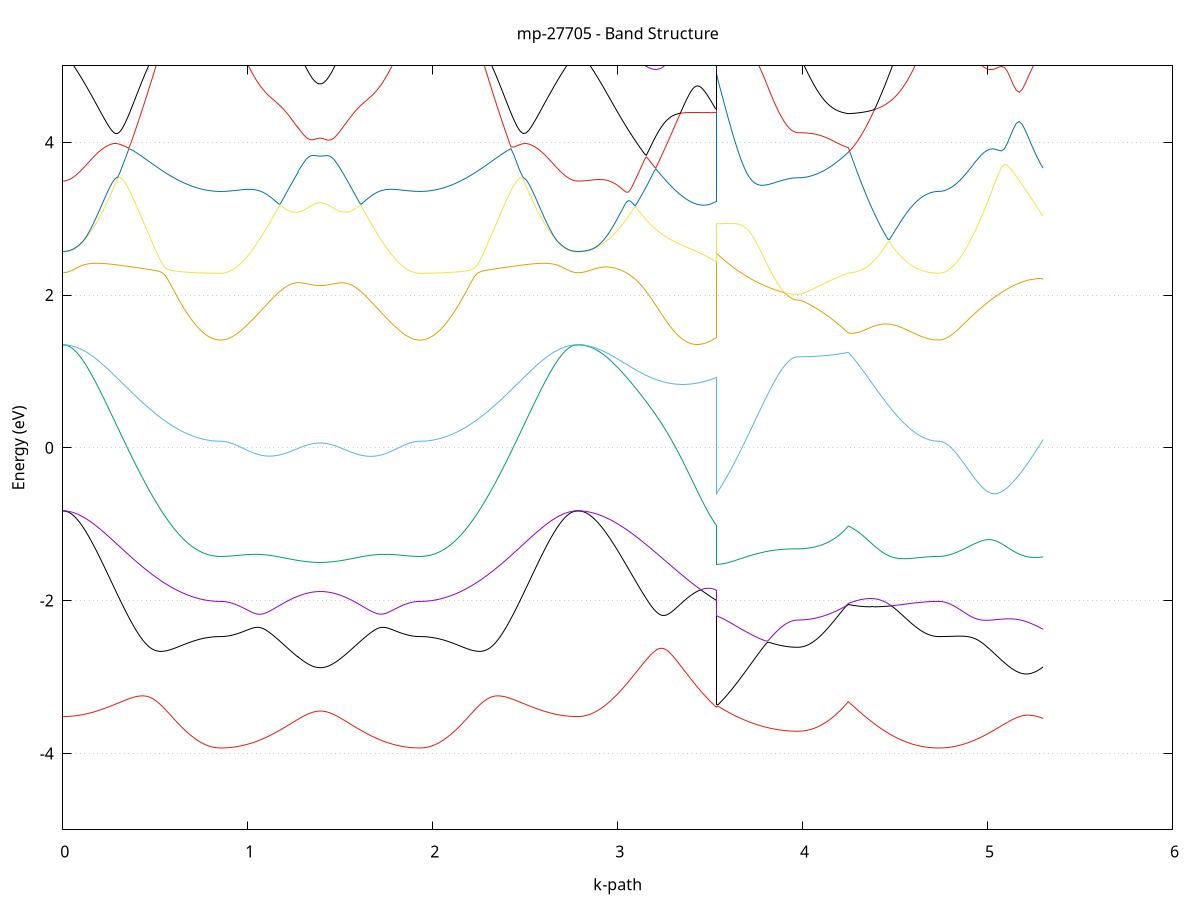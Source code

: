 set title 'mp-27705 - Band Structure'
set xlabel 'k-path'
set ylabel 'Energy (eV)'
set grid y
set yrange [-5:5]
set terminal png size 800,600
set output 'mp-27705_bands_gnuplot.png'
plot '-' using 1:2 with lines notitle, '-' using 1:2 with lines notitle, '-' using 1:2 with lines notitle, '-' using 1:2 with lines notitle, '-' using 1:2 with lines notitle, '-' using 1:2 with lines notitle, '-' using 1:2 with lines notitle, '-' using 1:2 with lines notitle, '-' using 1:2 with lines notitle, '-' using 1:2 with lines notitle, '-' using 1:2 with lines notitle, '-' using 1:2 with lines notitle, '-' using 1:2 with lines notitle, '-' using 1:2 with lines notitle, '-' using 1:2 with lines notitle, '-' using 1:2 with lines notitle, '-' using 1:2 with lines notitle, '-' using 1:2 with lines notitle, '-' using 1:2 with lines notitle, '-' using 1:2 with lines notitle
0.000000 -46.391302
0.009916 -46.391302
0.019833 -46.391302
0.029749 -46.391302
0.039666 -46.391302
0.049582 -46.391302
0.059498 -46.391302
0.069415 -46.391302
0.079331 -46.391202
0.089248 -46.391202
0.099164 -46.391202
0.109080 -46.391202
0.118997 -46.391102
0.128913 -46.391102
0.138830 -46.391002
0.148746 -46.391002
0.158662 -46.391002
0.168579 -46.390902
0.178495 -46.390902
0.188411 -46.390802
0.198328 -46.390802
0.208244 -46.390702
0.218161 -46.390702
0.228077 -46.390602
0.237993 -46.390502
0.247910 -46.390502
0.257826 -46.390402
0.267743 -46.390302
0.277659 -46.390302
0.287575 -46.390202
0.297492 -46.390102
0.307408 -46.390002
0.317325 -46.389902
0.327241 -46.389902
0.337157 -46.389802
0.347074 -46.389702
0.356990 -46.389602
0.366907 -46.389502
0.376823 -46.389402
0.386739 -46.389302
0.396656 -46.389202
0.406572 -46.389102
0.416489 -46.389002
0.426405 -46.388902
0.436321 -46.388802
0.446238 -46.388702
0.456154 -46.388602
0.466070 -46.388502
0.475987 -46.388402
0.485903 -46.388302
0.495820 -46.388202
0.505736 -46.388102
0.515652 -46.387902
0.525569 -46.387802
0.535485 -46.387702
0.545402 -46.387602
0.555318 -46.387502
0.565234 -46.387402
0.575151 -46.387302
0.585067 -46.387202
0.594984 -46.387002
0.604900 -46.386902
0.614816 -46.386802
0.624733 -46.386702
0.634649 -46.386602
0.644566 -46.386502
0.654482 -46.386402
0.664398 -46.386302
0.674315 -46.386202
0.684231 -46.386102
0.694148 -46.386002
0.704064 -46.385902
0.713980 -46.385802
0.723897 -46.385702
0.733813 -46.385602
0.743729 -46.385602
0.753646 -46.385502
0.763562 -46.385402
0.773479 -46.385302
0.783395 -46.385302
0.793311 -46.385202
0.803228 -46.385202
0.813144 -46.385102
0.823061 -46.385102
0.832977 -46.385102
0.842893 -46.385102
0.852810 -46.385102
0.852810 -46.385102
0.860162 -46.385102
0.867514 -46.385102
0.874867 -46.385102
0.882219 -46.385102
0.889571 -46.385102
0.896923 -46.385102
0.904276 -46.385102
0.911628 -46.385102
0.918980 -46.385102
0.926332 -46.385102
0.933685 -46.385102
0.941037 -46.385102
0.948389 -46.385102
0.955741 -46.385102
0.963094 -46.385102
0.970446 -46.385102
0.977798 -46.385102
0.985151 -46.385102
0.992503 -46.385102
0.999855 -46.385102
1.007207 -46.385102
1.014560 -46.385102
1.021912 -46.385102
1.029264 -46.385102
1.036616 -46.385102
1.043969 -46.385102
1.051321 -46.385102
1.058673 -46.385102
1.066025 -46.385102
1.073378 -46.385102
1.080730 -46.385102
1.088082 -46.385102
1.095434 -46.385102
1.102787 -46.385102
1.110139 -46.385102
1.117491 -46.385102
1.124843 -46.385002
1.132196 -46.385002
1.139548 -46.385002
1.146900 -46.385002
1.154253 -46.385002
1.161605 -46.385002
1.168957 -46.385002
1.176309 -46.385002
1.183662 -46.385002
1.191014 -46.385002
1.198366 -46.385002
1.205718 -46.385002
1.213071 -46.385002
1.220423 -46.385002
1.227775 -46.385002
1.235127 -46.385002
1.242480 -46.385002
1.249832 -46.385002
1.257184 -46.385102
1.264536 -46.385002
1.271889 -46.385002
1.271889 -46.384902
1.279295 -46.384902
1.286702 -46.384902
1.294108 -46.384902
1.301515 -46.384902
1.308921 -46.384902
1.316328 -46.384902
1.323734 -46.384902
1.331140 -46.384902
1.338547 -46.385002
1.345953 -46.385002
1.353360 -46.385002
1.360766 -46.385002
1.368173 -46.385002
1.375579 -46.385002
1.382986 -46.385002
1.390392 -46.385002
1.397799 -46.385002
1.405205 -46.385002
1.412612 -46.385002
1.420018 -46.385002
1.427424 -46.385002
1.434831 -46.385002
1.442237 -46.385002
1.449644 -46.385002
1.457050 -46.385002
1.464457 -46.385002
1.471863 -46.385002
1.479270 -46.385002
1.486676 -46.385002
1.494083 -46.385002
1.501489 -46.385002
1.508896 -46.385002
1.516302 -46.385002
1.523709 -46.385002
1.531115 -46.385002
1.538521 -46.385002
1.545928 -46.385002
1.553334 -46.385002
1.560741 -46.385002
1.568147 -46.385002
1.575554 -46.385002
1.582960 -46.385002
1.590367 -46.385002
1.597773 -46.385002
1.605180 -46.385002
1.612586 -46.385002
1.619993 -46.385002
1.627399 -46.385002
1.634806 -46.385002
1.642212 -46.385002
1.649618 -46.385002
1.657025 -46.385002
1.664431 -46.385002
1.671838 -46.385002
1.679244 -46.385002
1.686651 -46.385002
1.694057 -46.385002
1.701464 -46.385002
1.708870 -46.385002
1.716277 -46.385002
1.723683 -46.385002
1.731090 -46.385002
1.738496 -46.385002
1.745903 -46.385002
1.753309 -46.385002
1.760716 -46.385002
1.768122 -46.385002
1.775528 -46.385002
1.782935 -46.385102
1.790341 -46.385102
1.797748 -46.385102
1.805154 -46.385102
1.812561 -46.385102
1.819967 -46.385102
1.827374 -46.385102
1.834780 -46.385102
1.842187 -46.385102
1.849593 -46.385102
1.857000 -46.385102
1.864406 -46.385102
1.871812 -46.385102
1.879219 -46.385102
1.886625 -46.385102
1.894032 -46.385102
1.901438 -46.385102
1.908845 -46.385102
1.916251 -46.385102
1.923658 -46.385102
1.931064 -46.385102
1.931064 -46.385102
1.947464 -46.385102
1.963865 -46.385102
1.980265 -46.385202
1.996665 -46.385302
2.013065 -46.385402
2.029465 -46.385502
2.045866 -46.385602
2.062266 -46.385702
2.078666 -46.385902
2.095066 -46.386002
2.111466 -46.386202
2.127867 -46.386402
2.144267 -46.386502
2.160667 -46.386702
2.177067 -46.386902
2.193467 -46.387102
2.209867 -46.387302
2.226268 -46.387502
2.242668 -46.387702
2.259068 -46.387802
2.275468 -46.388002
2.291868 -46.388202
2.308269 -46.388402
2.324669 -46.388602
2.341069 -46.388802
2.357469 -46.388902
2.373869 -46.389102
2.390270 -46.389302
2.406670 -46.389402
2.423070 -46.389602
2.439470 -46.389702
2.455870 -46.389902
2.472271 -46.390002
2.488671 -46.390102
2.505071 -46.390202
2.521471 -46.390402
2.537871 -46.390502
2.554271 -46.390602
2.570672 -46.390702
2.587072 -46.390802
2.603472 -46.390902
2.619872 -46.390902
2.636272 -46.391002
2.652673 -46.391102
2.669073 -46.391102
2.685473 -46.391202
2.701873 -46.391202
2.718273 -46.391302
2.734674 -46.391302
2.751074 -46.391302
2.767474 -46.391302
2.783874 -46.391302
2.783874 -46.391302
2.791290 -46.391302
2.798705 -46.391302
2.806121 -46.391302
2.813536 -46.391302
2.820952 -46.391302
2.828367 -46.391302
2.835783 -46.391302
2.843198 -46.391302
2.850614 -46.391302
2.858029 -46.391302
2.865445 -46.391302
2.872860 -46.391302
2.880276 -46.391202
2.887691 -46.391202
2.895107 -46.391202
2.902522 -46.391202
2.909938 -46.391202
2.917353 -46.391202
2.924769 -46.391102
2.932184 -46.391102
2.939600 -46.391102
2.947015 -46.391102
2.954431 -46.391102
2.961846 -46.391002
2.969261 -46.391002
2.976677 -46.391002
2.984092 -46.390902
2.991508 -46.390902
2.998923 -46.390902
3.006339 -46.390902
3.013754 -46.390802
3.021170 -46.390802
3.028585 -46.390802
3.036001 -46.390702
3.043416 -46.390702
3.050832 -46.390602
3.058247 -46.390602
3.065663 -46.390602
3.073078 -46.390602
3.080494 -46.390502
3.087909 -46.390502
3.095325 -46.390402
3.102740 -46.390402
3.110156 -46.390402
3.117571 -46.390302
3.124987 -46.390302
3.132402 -46.390202
3.139818 -46.390202
3.147233 -46.390102
3.154649 -46.390102
3.162064 -46.390002
3.169480 -46.390002
3.176895 -46.389902
3.184311 -46.389902
3.191726 -46.389802
3.199142 -46.389802
3.206557 -46.389702
3.213973 -46.389702
3.221388 -46.389602
3.228804 -46.389602
3.236219 -46.389502
3.243635 -46.389502
3.251050 -46.389402
3.258466 -46.389302
3.265881 -46.389302
3.273297 -46.389202
3.280712 -46.389202
3.288128 -46.389102
3.295543 -46.389002
3.302959 -46.389002
3.310374 -46.388902
3.317790 -46.388902
3.325205 -46.388802
3.332621 -46.388702
3.340036 -46.388702
3.347452 -46.388602
3.354867 -46.388502
3.362283 -46.388502
3.369698 -46.388402
3.377114 -46.388402
3.384529 -46.388302
3.391945 -46.388202
3.399360 -46.388202
3.406776 -46.388102
3.414191 -46.388002
3.421607 -46.388002
3.429022 -46.387902
3.436438 -46.387802
3.443853 -46.387802
3.451269 -46.387702
3.458684 -46.387602
3.466100 -46.387602
3.473515 -46.387502
3.480930 -46.387402
3.488346 -46.387402
3.495761 -46.387302
3.503177 -46.387302
3.510592 -46.387202
3.518008 -46.387102
3.525423 -46.387102
3.532839 -46.387002
3.532839 -46.382502
3.542662 -46.382602
3.552486 -46.382702
3.562309 -46.382802
3.572132 -46.382902
3.581956 -46.383002
3.591779 -46.383102
3.601602 -46.383202
3.611426 -46.383302
3.621249 -46.383402
3.631072 -46.383502
3.640896 -46.383502
3.650719 -46.383602
3.660542 -46.383702
3.670366 -46.383802
3.680189 -46.383902
3.690012 -46.383902
3.699835 -46.384002
3.709659 -46.384102
3.719482 -46.384202
3.729306 -46.384202
3.739129 -46.384302
3.748952 -46.384402
3.758775 -46.384402
3.768599 -46.384502
3.778422 -46.384602
3.788245 -46.384602
3.798069 -46.384702
3.807892 -46.384702
3.817715 -46.384702
3.827539 -46.384802
3.837362 -46.384802
3.847185 -46.384902
3.857009 -46.384902
3.866832 -46.384902
3.876655 -46.385002
3.886479 -46.385002
3.896302 -46.385002
3.906125 -46.385002
3.915949 -46.385102
3.925772 -46.385102
3.935595 -46.385102
3.945419 -46.385102
3.955242 -46.385102
3.965065 -46.385102
3.974889 -46.385102
3.974889 -46.385102
3.989222 -46.385102
4.003556 -46.385102
4.017889 -46.385202
4.032222 -46.385202
4.046556 -46.385302
4.060889 -46.385402
4.075223 -46.385502
4.089556 -46.385602
4.103889 -46.385702
4.118223 -46.385802
4.132556 -46.385902
4.146890 -46.386002
4.161223 -46.386202
4.175556 -46.386302
4.189890 -46.386402
4.204223 -46.386602
4.218557 -46.386702
4.232890 -46.386902
4.247223 -46.387002
4.247223 -46.387002
4.253570 -46.387002
4.259916 -46.386902
4.266262 -46.386902
4.272609 -46.386902
4.278955 -46.386802
4.285301 -46.386802
4.291648 -46.386702
4.297994 -46.386702
4.304340 -46.386702
4.310687 -46.386602
4.317033 -46.386602
4.323379 -46.386602
4.329726 -46.386502
4.336072 -46.386502
4.342418 -46.386502
4.348765 -46.386402
4.355111 -46.386402
4.361457 -46.386302
4.367804 -46.386302
4.374150 -46.386302
4.380496 -46.386202
4.386843 -46.386202
4.393189 -46.386202
4.399535 -46.386102
4.405882 -46.386102
4.412228 -46.386102
4.418574 -46.386002
4.424921 -46.386002
4.431267 -46.386002
4.437613 -46.385902
4.443960 -46.385902
4.450306 -46.385902
4.456652 -46.385802
4.462999 -46.385802
4.469345 -46.385802
4.475691 -46.385702
4.482038 -46.385702
4.488384 -46.385702
4.494730 -46.385702
4.501077 -46.385602
4.507423 -46.385602
4.513769 -46.385602
4.520116 -46.385602
4.526462 -46.385502
4.532808 -46.385502
4.539155 -46.385502
4.545501 -46.385502
4.551847 -46.385402
4.558194 -46.385402
4.564540 -46.385402
4.570886 -46.385402
4.577232 -46.385302
4.583579 -46.385302
4.589925 -46.385302
4.596271 -46.385302
4.602618 -46.385302
4.608964 -46.385202
4.615310 -46.385202
4.621657 -46.385202
4.628003 -46.385202
4.634349 -46.385202
4.640696 -46.385202
4.647042 -46.385202
4.653388 -46.385202
4.659735 -46.385102
4.666081 -46.385102
4.672427 -46.385102
4.678774 -46.385102
4.685120 -46.385102
4.691466 -46.385102
4.697813 -46.385102
4.704159 -46.385102
4.710505 -46.385102
4.716852 -46.385102
4.723198 -46.385102
4.729544 -46.385102
4.735891 -46.385102
4.735891 -46.385102
4.752020 -46.385102
4.768150 -46.385102
4.784279 -46.385102
4.800409 -46.385102
4.816538 -46.385002
4.832668 -46.385002
4.848797 -46.385002
4.864927 -46.385002
4.881056 -46.385002
4.897185 -46.384902
4.913315 -46.384902
4.929444 -46.384902
4.945574 -46.384902
4.961703 -46.384802
4.977833 -46.384802
4.993962 -46.384802
5.010092 -46.384702
5.026221 -46.384702
5.042351 -46.384602
5.058480 -46.384602
5.074610 -46.384602
5.090739 -46.384502
5.106869 -46.384502
5.122998 -46.384502
5.139128 -46.384402
5.155257 -46.384402
5.171387 -46.384402
5.187516 -46.384302
5.203646 -46.384302
5.219775 -46.384302
5.235905 -46.384302
5.252034 -46.384302
5.268164 -46.384302
5.284293 -46.384302
5.300423 -46.384302
e
0.000000 -46.372902
0.009916 -46.372902
0.019833 -46.373002
0.029749 -46.373002
0.039666 -46.373002
0.049582 -46.373002
0.059498 -46.373002
0.069415 -46.373002
0.079331 -46.373002
0.089248 -46.373102
0.099164 -46.373102
0.109080 -46.373102
0.118997 -46.373202
0.128913 -46.373202
0.138830 -46.373202
0.148746 -46.373302
0.158662 -46.373302
0.168579 -46.373402
0.178495 -46.373402
0.188411 -46.373402
0.198328 -46.373502
0.208244 -46.373502
0.218161 -46.373602
0.228077 -46.373702
0.237993 -46.373702
0.247910 -46.373802
0.257826 -46.373802
0.267743 -46.373902
0.277659 -46.374002
0.287575 -46.374002
0.297492 -46.374102
0.307408 -46.374202
0.317325 -46.374302
0.327241 -46.374302
0.337157 -46.374402
0.347074 -46.374502
0.356990 -46.374602
0.366907 -46.374702
0.376823 -46.374802
0.386739 -46.374902
0.396656 -46.375002
0.406572 -46.375002
0.416489 -46.375102
0.426405 -46.375202
0.436321 -46.375302
0.446238 -46.375402
0.456154 -46.375502
0.466070 -46.375602
0.475987 -46.375802
0.485903 -46.375902
0.495820 -46.376002
0.505736 -46.376102
0.515652 -46.376202
0.525569 -46.376302
0.535485 -46.376402
0.545402 -46.376502
0.555318 -46.376602
0.565234 -46.376702
0.575151 -46.376802
0.585067 -46.376902
0.594984 -46.377002
0.604900 -46.377102
0.614816 -46.377302
0.624733 -46.377402
0.634649 -46.377502
0.644566 -46.377602
0.654482 -46.377702
0.664398 -46.377802
0.674315 -46.377902
0.684231 -46.378002
0.694148 -46.378102
0.704064 -46.378202
0.713980 -46.378302
0.723897 -46.378302
0.733813 -46.378402
0.743729 -46.378502
0.753646 -46.378602
0.763562 -46.378602
0.773479 -46.378702
0.783395 -46.378802
0.793311 -46.378802
0.803228 -46.378802
0.813144 -46.378902
0.823061 -46.378902
0.832977 -46.378902
0.842893 -46.378902
0.852810 -46.378902
0.852810 -46.378902
0.860162 -46.378902
0.867514 -46.378902
0.874867 -46.378902
0.882219 -46.378902
0.889571 -46.378902
0.896923 -46.378902
0.904276 -46.378902
0.911628 -46.378902
0.918980 -46.378902
0.926332 -46.378902
0.933685 -46.378902
0.941037 -46.378902
0.948389 -46.378902
0.955741 -46.378902
0.963094 -46.378902
0.970446 -46.378902
0.977798 -46.378902
0.985151 -46.378902
0.992503 -46.378902
0.999855 -46.378902
1.007207 -46.378902
1.014560 -46.378902
1.021912 -46.378902
1.029264 -46.378902
1.036616 -46.378902
1.043969 -46.378902
1.051321 -46.378902
1.058673 -46.378902
1.066025 -46.378902
1.073378 -46.378902
1.080730 -46.378902
1.088082 -46.378902
1.095434 -46.378902
1.102787 -46.378902
1.110139 -46.378902
1.117491 -46.378902
1.124843 -46.378902
1.132196 -46.378902
1.139548 -46.378902
1.146900 -46.378902
1.154253 -46.378902
1.161605 -46.378902
1.168957 -46.378902
1.176309 -46.378902
1.183662 -46.378902
1.191014 -46.378902
1.198366 -46.378902
1.205718 -46.378902
1.213071 -46.378902
1.220423 -46.378902
1.227775 -46.378902
1.235127 -46.378902
1.242480 -46.378902
1.249832 -46.378902
1.257184 -46.378902
1.264536 -46.378902
1.271889 -46.378902
1.271889 -46.379102
1.279295 -46.379102
1.286702 -46.379102
1.294108 -46.379102
1.301515 -46.379102
1.308921 -46.379102
1.316328 -46.379102
1.323734 -46.379102
1.331140 -46.379102
1.338547 -46.379102
1.345953 -46.379002
1.353360 -46.379002
1.360766 -46.379002
1.368173 -46.379002
1.375579 -46.379002
1.382986 -46.379002
1.390392 -46.379002
1.397799 -46.379002
1.405205 -46.379002
1.412612 -46.379002
1.420018 -46.379002
1.427424 -46.379002
1.434831 -46.379002
1.442237 -46.379002
1.449644 -46.379002
1.457050 -46.379002
1.464457 -46.379002
1.471863 -46.379002
1.479270 -46.379002
1.486676 -46.379002
1.494083 -46.379002
1.501489 -46.379002
1.508896 -46.379002
1.516302 -46.379002
1.523709 -46.379002
1.531115 -46.379002
1.538521 -46.379002
1.545928 -46.379002
1.553334 -46.379002
1.560741 -46.379002
1.568147 -46.379002
1.575554 -46.379002
1.582960 -46.379002
1.590367 -46.379002
1.597773 -46.379002
1.605180 -46.379002
1.612586 -46.379002
1.619993 -46.379002
1.627399 -46.379002
1.634806 -46.379002
1.642212 -46.379002
1.649618 -46.379002
1.657025 -46.379002
1.664431 -46.379002
1.671838 -46.379002
1.679244 -46.379002
1.686651 -46.379002
1.694057 -46.379002
1.701464 -46.379002
1.708870 -46.379002
1.716277 -46.378902
1.723683 -46.378902
1.731090 -46.379002
1.738496 -46.379002
1.745903 -46.378902
1.753309 -46.378902
1.760716 -46.378902
1.768122 -46.378902
1.775528 -46.378902
1.782935 -46.378902
1.790341 -46.378902
1.797748 -46.378902
1.805154 -46.378902
1.812561 -46.378902
1.819967 -46.378902
1.827374 -46.378902
1.834780 -46.378902
1.842187 -46.378902
1.849593 -46.378902
1.857000 -46.378902
1.864406 -46.378902
1.871812 -46.378902
1.879219 -46.378902
1.886625 -46.378902
1.894032 -46.378902
1.901438 -46.378902
1.908845 -46.378902
1.916251 -46.378902
1.923658 -46.378902
1.931064 -46.378902
1.931064 -46.378902
1.947464 -46.378902
1.963865 -46.378902
1.980265 -46.378802
1.996665 -46.378802
2.013065 -46.378702
2.029465 -46.378602
2.045866 -46.378502
2.062266 -46.378302
2.078666 -46.378202
2.095066 -46.378002
2.111466 -46.377902
2.127867 -46.377702
2.144267 -46.377502
2.160667 -46.377402
2.177067 -46.377202
2.193467 -46.377002
2.209867 -46.376802
2.226268 -46.376602
2.242668 -46.376402
2.259068 -46.376302
2.275468 -46.376102
2.291868 -46.375902
2.308269 -46.375702
2.324669 -46.375602
2.341069 -46.375402
2.357469 -46.375202
2.373869 -46.375102
2.390270 -46.374902
2.406670 -46.374802
2.423070 -46.374602
2.439470 -46.374502
2.455870 -46.374302
2.472271 -46.374202
2.488671 -46.374102
2.505071 -46.374002
2.521471 -46.373902
2.537871 -46.373802
2.554271 -46.373702
2.570672 -46.373602
2.587072 -46.373502
2.603472 -46.373402
2.619872 -46.373302
2.636272 -46.373302
2.652673 -46.373202
2.669073 -46.373102
2.685473 -46.373102
2.701873 -46.373002
2.718273 -46.373002
2.734674 -46.373002
2.751074 -46.373002
2.767474 -46.372902
2.783874 -46.372902
2.783874 -46.372902
2.791290 -46.372902
2.798705 -46.372902
2.806121 -46.373002
2.813536 -46.373002
2.820952 -46.373002
2.828367 -46.373002
2.835783 -46.373002
2.843198 -46.373002
2.850614 -46.373002
2.858029 -46.373002
2.865445 -46.373002
2.872860 -46.373002
2.880276 -46.373002
2.887691 -46.373102
2.895107 -46.373102
2.902522 -46.373102
2.909938 -46.373102
2.917353 -46.373102
2.924769 -46.373102
2.932184 -46.373202
2.939600 -46.373202
2.947015 -46.373202
2.954431 -46.373202
2.961846 -46.373202
2.969261 -46.373302
2.976677 -46.373302
2.984092 -46.373302
2.991508 -46.373302
2.998923 -46.373402
3.006339 -46.373402
3.013754 -46.373402
3.021170 -46.373502
3.028585 -46.373502
3.036001 -46.373502
3.043416 -46.373502
3.050832 -46.373602
3.058247 -46.373602
3.065663 -46.373702
3.073078 -46.373702
3.080494 -46.373702
3.087909 -46.373802
3.095325 -46.373802
3.102740 -46.373802
3.110156 -46.373902
3.117571 -46.373902
3.124987 -46.374002
3.132402 -46.374002
3.139818 -46.374102
3.147233 -46.374102
3.154649 -46.374202
3.162064 -46.374202
3.169480 -46.374202
3.176895 -46.374302
3.184311 -46.374302
3.191726 -46.374402
3.199142 -46.374402
3.206557 -46.374502
3.213973 -46.374502
3.221388 -46.374602
3.228804 -46.374602
3.236219 -46.374702
3.243635 -46.374702
3.251050 -46.374802
3.258466 -46.374802
3.265881 -46.374902
3.273297 -46.374902
3.280712 -46.375002
3.288128 -46.375002
3.295543 -46.375102
3.302959 -46.375202
3.310374 -46.375202
3.317790 -46.375302
3.325205 -46.375302
3.332621 -46.375402
3.340036 -46.375502
3.347452 -46.375502
3.354867 -46.375602
3.362283 -46.375602
3.369698 -46.375702
3.377114 -46.375802
3.384529 -46.375802
3.391945 -46.375902
3.399360 -46.375902
3.406776 -46.376002
3.414191 -46.376102
3.421607 -46.376102
3.429022 -46.376202
3.436438 -46.376202
3.443853 -46.376302
3.451269 -46.376402
3.458684 -46.376402
3.466100 -46.376502
3.473515 -46.376602
3.480930 -46.376602
3.488346 -46.376702
3.495761 -46.376702
3.503177 -46.376802
3.510592 -46.376902
3.518008 -46.376902
3.525423 -46.377002
3.532839 -46.377102
3.532839 -46.381502
3.542662 -46.381402
3.552486 -46.381302
3.562309 -46.381202
3.572132 -46.381102
3.581956 -46.380902
3.591779 -46.380802
3.601602 -46.380802
3.611426 -46.380702
3.621249 -46.380602
3.631072 -46.380502
3.640896 -46.380402
3.650719 -46.380302
3.660542 -46.380202
3.670366 -46.380202
3.680189 -46.380102
3.690012 -46.380002
3.699835 -46.379902
3.709659 -46.379902
3.719482 -46.379802
3.729306 -46.379702
3.739129 -46.379702
3.748952 -46.379602
3.758775 -46.379502
3.768599 -46.379502
3.778422 -46.379402
3.788245 -46.379402
3.798069 -46.379302
3.807892 -46.379302
3.817715 -46.379202
3.827539 -46.379202
3.837362 -46.379102
3.847185 -46.379102
3.857009 -46.379102
3.866832 -46.379002
3.876655 -46.379002
3.886479 -46.379002
3.896302 -46.379002
3.906125 -46.378902
3.915949 -46.378902
3.925772 -46.378902
3.935595 -46.378902
3.945419 -46.378902
3.955242 -46.378902
3.965065 -46.378902
3.974889 -46.378902
3.974889 -46.378902
3.989222 -46.378902
4.003556 -46.378802
4.017889 -46.378802
4.032222 -46.378802
4.046556 -46.378702
4.060889 -46.378602
4.075223 -46.378602
4.089556 -46.378502
4.103889 -46.378402
4.118223 -46.378202
4.132556 -46.378102
4.146890 -46.378002
4.161223 -46.377902
4.175556 -46.377802
4.189890 -46.377602
4.204223 -46.377502
4.218557 -46.377302
4.232890 -46.377202
4.247223 -46.377102
4.247223 -46.377102
4.253570 -46.377102
4.259916 -46.377102
4.266262 -46.377202
4.272609 -46.377202
4.278955 -46.377202
4.285301 -46.377302
4.291648 -46.377302
4.297994 -46.377302
4.304340 -46.377402
4.310687 -46.377402
4.317033 -46.377502
4.323379 -46.377502
4.329726 -46.377502
4.336072 -46.377602
4.342418 -46.377602
4.348765 -46.377602
4.355111 -46.377702
4.361457 -46.377702
4.367804 -46.377702
4.374150 -46.377802
4.380496 -46.377802
4.386843 -46.377802
4.393189 -46.377902
4.399535 -46.377902
4.405882 -46.377902
4.412228 -46.378002
4.418574 -46.378002
4.424921 -46.378002
4.431267 -46.378102
4.437613 -46.378102
4.443960 -46.378102
4.450306 -46.378202
4.456652 -46.378202
4.462999 -46.378202
4.469345 -46.378202
4.475691 -46.378302
4.482038 -46.378302
4.488384 -46.378302
4.494730 -46.378402
4.501077 -46.378402
4.507423 -46.378402
4.513769 -46.378402
4.520116 -46.378502
4.526462 -46.378502
4.532808 -46.378502
4.539155 -46.378502
4.545501 -46.378602
4.551847 -46.378602
4.558194 -46.378602
4.564540 -46.378602
4.570886 -46.378602
4.577232 -46.378702
4.583579 -46.378702
4.589925 -46.378702
4.596271 -46.378702
4.602618 -46.378702
4.608964 -46.378802
4.615310 -46.378802
4.621657 -46.378802
4.628003 -46.378802
4.634349 -46.378802
4.640696 -46.378802
4.647042 -46.378902
4.653388 -46.378902
4.659735 -46.378902
4.666081 -46.378902
4.672427 -46.378902
4.678774 -46.378902
4.685120 -46.378902
4.691466 -46.378902
4.697813 -46.378902
4.704159 -46.378902
4.710505 -46.378902
4.716852 -46.378902
4.723198 -46.378902
4.729544 -46.378902
4.735891 -46.378902
4.735891 -46.378902
4.752020 -46.378902
4.768150 -46.378902
4.784279 -46.379002
4.800409 -46.379002
4.816538 -46.379002
4.832668 -46.379002
4.848797 -46.379002
4.864927 -46.379002
4.881056 -46.379002
4.897185 -46.379102
4.913315 -46.379102
4.929444 -46.379102
4.945574 -46.379102
4.961703 -46.379202
4.977833 -46.379202
4.993962 -46.379202
5.010092 -46.379302
5.026221 -46.379302
5.042351 -46.379302
5.058480 -46.379402
5.074610 -46.379402
5.090739 -46.379502
5.106869 -46.379502
5.122998 -46.379502
5.139128 -46.379602
5.155257 -46.379602
5.171387 -46.379602
5.187516 -46.379602
5.203646 -46.379702
5.219775 -46.379702
5.235905 -46.379702
5.252034 -46.379702
5.268164 -46.379702
5.284293 -46.379702
5.300423 -46.379702
e
0.000000 -46.106602
0.009916 -46.106602
0.019833 -46.106602
0.029749 -46.106602
0.039666 -46.106502
0.049582 -46.106502
0.059498 -46.106502
0.069415 -46.106402
0.079331 -46.106402
0.089248 -46.106302
0.099164 -46.106302
0.109080 -46.106202
0.118997 -46.106102
0.128913 -46.106002
0.138830 -46.105902
0.148746 -46.105802
0.158662 -46.105702
0.168579 -46.105602
0.178495 -46.105502
0.188411 -46.105402
0.198328 -46.105302
0.208244 -46.105102
0.218161 -46.105002
0.228077 -46.104802
0.237993 -46.104702
0.247910 -46.104502
0.257826 -46.104402
0.267743 -46.104202
0.277659 -46.104002
0.287575 -46.103802
0.297492 -46.103602
0.307408 -46.103402
0.317325 -46.103202
0.327241 -46.103002
0.337157 -46.102802
0.347074 -46.102602
0.356990 -46.102402
0.366907 -46.102202
0.376823 -46.102002
0.386739 -46.101702
0.396656 -46.101502
0.406572 -46.101202
0.416489 -46.101002
0.426405 -46.100702
0.436321 -46.100502
0.446238 -46.100202
0.456154 -46.100002
0.466070 -46.099702
0.475987 -46.099502
0.485903 -46.099202
0.495820 -46.098902
0.505736 -46.098602
0.515652 -46.098402
0.525569 -46.098102
0.535485 -46.097802
0.545402 -46.097502
0.555318 -46.097302
0.565234 -46.097002
0.575151 -46.096702
0.585067 -46.096402
0.594984 -46.096102
0.604900 -46.095902
0.614816 -46.095602
0.624733 -46.095302
0.634649 -46.095102
0.644566 -46.094802
0.654482 -46.094502
0.664398 -46.094302
0.674315 -46.094002
0.684231 -46.093802
0.694148 -46.093502
0.704064 -46.093302
0.713980 -46.093102
0.723897 -46.092802
0.733813 -46.092602
0.743729 -46.092402
0.753646 -46.092202
0.763562 -46.092102
0.773479 -46.091902
0.783395 -46.091802
0.793311 -46.091602
0.803228 -46.091502
0.813144 -46.091402
0.823061 -46.091402
0.832977 -46.091302
0.842893 -46.091302
0.852810 -46.091302
0.852810 -46.091302
0.860162 -46.091302
0.867514 -46.091302
0.874867 -46.091302
0.882219 -46.091302
0.889571 -46.091302
0.896923 -46.091302
0.904276 -46.091302
0.911628 -46.091302
0.918980 -46.091302
0.926332 -46.091302
0.933685 -46.091302
0.941037 -46.091302
0.948389 -46.091302
0.955741 -46.091302
0.963094 -46.091302
0.970446 -46.091302
0.977798 -46.091302
0.985151 -46.091302
0.992503 -46.091302
0.999855 -46.091302
1.007207 -46.091302
1.014560 -46.091302
1.021912 -46.091302
1.029264 -46.091302
1.036616 -46.091302
1.043969 -46.091302
1.051321 -46.091302
1.058673 -46.091302
1.066025 -46.091302
1.073378 -46.091302
1.080730 -46.091302
1.088082 -46.091302
1.095434 -46.091302
1.102787 -46.091302
1.110139 -46.091302
1.117491 -46.091302
1.124843 -46.091302
1.132196 -46.091302
1.139548 -46.091302
1.146900 -46.091302
1.154253 -46.091302
1.161605 -46.091302
1.168957 -46.091302
1.176309 -46.091302
1.183662 -46.091302
1.191014 -46.091302
1.198366 -46.091302
1.205718 -46.091302
1.213071 -46.091302
1.220423 -46.091302
1.227775 -46.091302
1.235127 -46.091302
1.242480 -46.091302
1.249832 -46.091302
1.257184 -46.091302
1.264536 -46.091302
1.271889 -46.091302
1.271889 -46.091302
1.279295 -46.091302
1.286702 -46.091302
1.294108 -46.091302
1.301515 -46.091302
1.308921 -46.091302
1.316328 -46.091302
1.323734 -46.091302
1.331140 -46.091302
1.338547 -46.091302
1.345953 -46.091302
1.353360 -46.091302
1.360766 -46.091302
1.368173 -46.091302
1.375579 -46.091302
1.382986 -46.091302
1.390392 -46.091302
1.397799 -46.091302
1.405205 -46.091302
1.412612 -46.091302
1.420018 -46.091302
1.427424 -46.091302
1.434831 -46.091302
1.442237 -46.091302
1.449644 -46.091302
1.457050 -46.091302
1.464457 -46.091302
1.471863 -46.091302
1.479270 -46.091302
1.486676 -46.091302
1.494083 -46.091302
1.501489 -46.091302
1.508896 -46.091302
1.516302 -46.091302
1.523709 -46.091302
1.531115 -46.091302
1.538521 -46.091302
1.545928 -46.091302
1.553334 -46.091302
1.560741 -46.091302
1.568147 -46.091302
1.575554 -46.091302
1.582960 -46.091302
1.590367 -46.091302
1.597773 -46.091302
1.605180 -46.091302
1.612586 -46.091302
1.619993 -46.091302
1.627399 -46.091302
1.634806 -46.091302
1.642212 -46.091302
1.649618 -46.091302
1.657025 -46.091302
1.664431 -46.091302
1.671838 -46.091302
1.679244 -46.091302
1.686651 -46.091302
1.694057 -46.091302
1.701464 -46.091302
1.708870 -46.091302
1.716277 -46.091302
1.723683 -46.091302
1.731090 -46.091302
1.738496 -46.091302
1.745903 -46.091302
1.753309 -46.091302
1.760716 -46.091302
1.768122 -46.091302
1.775528 -46.091302
1.782935 -46.091302
1.790341 -46.091302
1.797748 -46.091302
1.805154 -46.091302
1.812561 -46.091302
1.819967 -46.091302
1.827374 -46.091302
1.834780 -46.091302
1.842187 -46.091302
1.849593 -46.091302
1.857000 -46.091302
1.864406 -46.091302
1.871812 -46.091302
1.879219 -46.091302
1.886625 -46.091302
1.894032 -46.091302
1.901438 -46.091302
1.908845 -46.091302
1.916251 -46.091302
1.923658 -46.091302
1.931064 -46.091302
1.931064 -46.091302
1.947464 -46.091302
1.963865 -46.091402
1.980265 -46.091502
1.996665 -46.091702
2.013065 -46.092002
2.029465 -46.092202
2.045866 -46.092502
2.062266 -46.092902
2.078666 -46.093302
2.095066 -46.093702
2.111466 -46.094102
2.127867 -46.094502
2.144267 -46.094902
2.160667 -46.095402
2.177067 -46.095802
2.193467 -46.096302
2.209867 -46.096702
2.226268 -46.097202
2.242668 -46.097702
2.259068 -46.098102
2.275468 -46.098602
2.291868 -46.099002
2.308269 -46.099502
2.324669 -46.099902
2.341069 -46.100302
2.357469 -46.100702
2.373869 -46.101202
2.390270 -46.101602
2.406670 -46.101902
2.423070 -46.102302
2.439470 -46.102702
2.455870 -46.103002
2.472271 -46.103402
2.488671 -46.103702
2.505071 -46.104002
2.521471 -46.104302
2.537871 -46.104502
2.554271 -46.104802
2.570672 -46.105102
2.587072 -46.105302
2.603472 -46.105502
2.619872 -46.105702
2.636272 -46.105902
2.652673 -46.106002
2.669073 -46.106202
2.685473 -46.106302
2.701873 -46.106402
2.718273 -46.106502
2.734674 -46.106502
2.751074 -46.106602
2.767474 -46.106602
2.783874 -46.106602
2.783874 -46.106602
2.791290 -46.106602
2.798705 -46.106602
2.806121 -46.106602
2.813536 -46.106602
2.820952 -46.106602
2.828367 -46.106602
2.835783 -46.106602
2.843198 -46.106502
2.850614 -46.106502
2.858029 -46.106502
2.865445 -46.106502
2.872860 -46.106402
2.880276 -46.106402
2.887691 -46.106402
2.895107 -46.106302
2.902522 -46.106302
2.909938 -46.106302
2.917353 -46.106202
2.924769 -46.106202
2.932184 -46.106102
2.939600 -46.106102
2.947015 -46.106002
2.954431 -46.106002
2.961846 -46.105902
2.969261 -46.105902
2.976677 -46.105802
2.984092 -46.105702
2.991508 -46.105702
2.998923 -46.105602
3.006339 -46.105502
3.013754 -46.105502
3.021170 -46.105402
3.028585 -46.105302
3.036001 -46.105202
3.043416 -46.105202
3.050832 -46.105102
3.058247 -46.105002
3.065663 -46.104902
3.073078 -46.104802
3.080494 -46.104702
3.087909 -46.104702
3.095325 -46.104602
3.102740 -46.104502
3.110156 -46.104402
3.117571 -46.104302
3.124987 -46.104202
3.132402 -46.104102
3.139818 -46.104002
3.147233 -46.103902
3.154649 -46.103702
3.162064 -46.103602
3.169480 -46.103502
3.176895 -46.103402
3.184311 -46.103302
3.191726 -46.103202
3.199142 -46.103002
3.206557 -46.102902
3.213973 -46.102802
3.221388 -46.102602
3.228804 -46.102502
3.236219 -46.102402
3.243635 -46.102302
3.251050 -46.102102
3.258466 -46.102002
3.265881 -46.101802
3.273297 -46.101702
3.280712 -46.101602
3.288128 -46.101402
3.295543 -46.101302
3.302959 -46.101102
3.310374 -46.101002
3.317790 -46.100802
3.325205 -46.100702
3.332621 -46.100502
3.340036 -46.100402
3.347452 -46.100202
3.354867 -46.100102
3.362283 -46.099902
3.369698 -46.099802
3.377114 -46.099602
3.384529 -46.099502
3.391945 -46.099302
3.399360 -46.099102
3.406776 -46.099002
3.414191 -46.098802
3.421607 -46.098702
3.429022 -46.098502
3.436438 -46.098302
3.443853 -46.098202
3.451269 -46.098002
3.458684 -46.097902
3.466100 -46.097702
3.473515 -46.097502
3.480930 -46.097402
3.488346 -46.097202
3.495761 -46.097002
3.503177 -46.096902
3.510592 -46.096702
3.518008 -46.096502
3.525423 -46.096402
3.532839 -46.096202
3.532839 -46.084802
3.542662 -46.085102
3.552486 -46.085302
3.562309 -46.085602
3.572132 -46.085802
3.581956 -46.086102
3.591779 -46.086302
3.601602 -46.086602
3.611426 -46.086802
3.621249 -46.087002
3.631072 -46.087202
3.640896 -46.087402
3.650719 -46.087702
3.660542 -46.087902
3.670366 -46.088102
3.680189 -46.088302
3.690012 -46.088402
3.699835 -46.088602
3.709659 -46.088802
3.719482 -46.089002
3.729306 -46.089202
3.739129 -46.089302
3.748952 -46.089502
3.758775 -46.089602
3.768599 -46.089802
3.778422 -46.089902
3.788245 -46.090002
3.798069 -46.090202
3.807892 -46.090302
3.817715 -46.090402
3.827539 -46.090502
3.837362 -46.090602
3.847185 -46.090702
3.857009 -46.090802
3.866832 -46.090902
3.876655 -46.090902
3.886479 -46.091002
3.896302 -46.091102
3.906125 -46.091102
3.915949 -46.091202
3.925772 -46.091202
3.935595 -46.091202
3.945419 -46.091302
3.955242 -46.091302
3.965065 -46.091302
3.974889 -46.091302
3.974889 -46.091302
3.989222 -46.091302
4.003556 -46.091402
4.017889 -46.091402
4.032222 -46.091602
4.046556 -46.091802
4.060889 -46.091902
4.075223 -46.092202
4.089556 -46.092402
4.103889 -46.092702
4.118223 -46.093002
4.132556 -46.093302
4.146890 -46.093702
4.161223 -46.094002
4.175556 -46.094302
4.189890 -46.094702
4.204223 -46.095102
4.218557 -46.095502
4.232890 -46.095802
4.247223 -46.096202
4.247223 -46.096202
4.253570 -46.096102
4.259916 -46.096002
4.266262 -46.095902
4.272609 -46.095802
4.278955 -46.095702
4.285301 -46.095602
4.291648 -46.095602
4.297994 -46.095502
4.304340 -46.095402
4.310687 -46.095302
4.317033 -46.095202
4.323379 -46.095102
4.329726 -46.095002
4.336072 -46.094902
4.342418 -46.094802
4.348765 -46.094702
4.355111 -46.094602
4.361457 -46.094502
4.367804 -46.094402
4.374150 -46.094402
4.380496 -46.094302
4.386843 -46.094202
4.393189 -46.094102
4.399535 -46.094002
4.405882 -46.093902
4.412228 -46.093802
4.418574 -46.093702
4.424921 -46.093702
4.431267 -46.093602
4.437613 -46.093502
4.443960 -46.093402
4.450306 -46.093302
4.456652 -46.093302
4.462999 -46.093202
4.469345 -46.093102
4.475691 -46.093002
4.482038 -46.093002
4.488384 -46.092902
4.494730 -46.092802
4.501077 -46.092702
4.507423 -46.092702
4.513769 -46.092602
4.520116 -46.092502
4.526462 -46.092502
4.532808 -46.092402
4.539155 -46.092302
4.545501 -46.092302
4.551847 -46.092202
4.558194 -46.092202
4.564540 -46.092102
4.570886 -46.092002
4.577232 -46.092002
4.583579 -46.091902
4.589925 -46.091902
4.596271 -46.091802
4.602618 -46.091802
4.608964 -46.091702
4.615310 -46.091702
4.621657 -46.091702
4.628003 -46.091602
4.634349 -46.091602
4.640696 -46.091502
4.647042 -46.091502
4.653388 -46.091502
4.659735 -46.091502
4.666081 -46.091402
4.672427 -46.091402
4.678774 -46.091402
4.685120 -46.091402
4.691466 -46.091302
4.697813 -46.091302
4.704159 -46.091302
4.710505 -46.091302
4.716852 -46.091302
4.723198 -46.091302
4.729544 -46.091302
4.735891 -46.091302
4.735891 -46.091302
4.752020 -46.091302
4.768150 -46.091302
4.784279 -46.091202
4.800409 -46.091202
4.816538 -46.091202
4.832668 -46.091202
4.848797 -46.091102
4.864927 -46.091102
4.881056 -46.091002
4.897185 -46.091002
4.913315 -46.090902
4.929444 -46.090902
4.945574 -46.090802
4.961703 -46.090702
4.977833 -46.090702
4.993962 -46.090602
5.010092 -46.090502
5.026221 -46.090402
5.042351 -46.090302
5.058480 -46.090302
5.074610 -46.090202
5.090739 -46.090102
5.106869 -46.090002
5.122998 -46.090002
5.139128 -46.089902
5.155257 -46.089802
5.171387 -46.089802
5.187516 -46.089702
5.203646 -46.089702
5.219775 -46.089702
5.235905 -46.089602
5.252034 -46.089602
5.268164 -46.089602
5.284293 -46.089602
5.300423 -46.089602
e
0.000000 -46.061002
0.009916 -46.061002
0.019833 -46.061002
0.029749 -46.061102
0.039666 -46.061102
0.049582 -46.061102
0.059498 -46.061202
0.069415 -46.061202
0.079331 -46.061302
0.089248 -46.061302
0.099164 -46.061402
0.109080 -46.061502
0.118997 -46.061502
0.128913 -46.061602
0.138830 -46.061702
0.148746 -46.061802
0.158662 -46.061902
0.168579 -46.062002
0.178495 -46.062102
0.188411 -46.062202
0.198328 -46.062402
0.208244 -46.062502
0.218161 -46.062602
0.228077 -46.062802
0.237993 -46.062902
0.247910 -46.063102
0.257826 -46.063302
0.267743 -46.063402
0.277659 -46.063602
0.287575 -46.063802
0.297492 -46.064002
0.307408 -46.064202
0.317325 -46.064402
0.327241 -46.064602
0.337157 -46.064802
0.347074 -46.065002
0.356990 -46.065202
0.366907 -46.065402
0.376823 -46.065602
0.386739 -46.065902
0.396656 -46.066102
0.406572 -46.066302
0.416489 -46.066602
0.426405 -46.066802
0.436321 -46.067102
0.446238 -46.067302
0.456154 -46.067602
0.466070 -46.067902
0.475987 -46.068102
0.485903 -46.068402
0.495820 -46.068602
0.505736 -46.068902
0.515652 -46.069202
0.525569 -46.069402
0.535485 -46.069702
0.545402 -46.070002
0.555318 -46.070302
0.565234 -46.070502
0.575151 -46.070802
0.585067 -46.071102
0.594984 -46.071402
0.604900 -46.071602
0.614816 -46.071902
0.624733 -46.072202
0.634649 -46.072502
0.644566 -46.072702
0.654482 -46.073002
0.664398 -46.073302
0.674315 -46.073502
0.684231 -46.073802
0.694148 -46.074002
0.704064 -46.074202
0.713980 -46.074502
0.723897 -46.074702
0.733813 -46.074902
0.743729 -46.075102
0.753646 -46.075302
0.763562 -46.075402
0.773479 -46.075602
0.783395 -46.075702
0.793311 -46.075802
0.803228 -46.076002
0.813144 -46.076002
0.823061 -46.076102
0.832977 -46.076202
0.842893 -46.076202
0.852810 -46.076202
0.852810 -46.076202
0.860162 -46.076202
0.867514 -46.076202
0.874867 -46.076202
0.882219 -46.076202
0.889571 -46.076202
0.896923 -46.076202
0.904276 -46.076202
0.911628 -46.076202
0.918980 -46.076202
0.926332 -46.076202
0.933685 -46.076202
0.941037 -46.076202
0.948389 -46.076202
0.955741 -46.076202
0.963094 -46.076202
0.970446 -46.076202
0.977798 -46.076202
0.985151 -46.076202
0.992503 -46.076202
0.999855 -46.076202
1.007207 -46.076202
1.014560 -46.076202
1.021912 -46.076202
1.029264 -46.076202
1.036616 -46.076202
1.043969 -46.076202
1.051321 -46.076202
1.058673 -46.076202
1.066025 -46.076202
1.073378 -46.076202
1.080730 -46.076202
1.088082 -46.076202
1.095434 -46.076202
1.102787 -46.076202
1.110139 -46.076202
1.117491 -46.076202
1.124843 -46.076202
1.132196 -46.076202
1.139548 -46.076202
1.146900 -46.076202
1.154253 -46.076202
1.161605 -46.076202
1.168957 -46.076202
1.176309 -46.076202
1.183662 -46.076202
1.191014 -46.076202
1.198366 -46.076202
1.205718 -46.076202
1.213071 -46.076202
1.220423 -46.076202
1.227775 -46.076202
1.235127 -46.076202
1.242480 -46.076202
1.249832 -46.076202
1.257184 -46.076202
1.264536 -46.076202
1.271889 -46.076202
1.271889 -46.076102
1.279295 -46.076102
1.286702 -46.076102
1.294108 -46.076102
1.301515 -46.076102
1.308921 -46.076102
1.316328 -46.076102
1.323734 -46.076102
1.331140 -46.076102
1.338547 -46.076102
1.345953 -46.076102
1.353360 -46.076102
1.360766 -46.076102
1.368173 -46.076102
1.375579 -46.076102
1.382986 -46.076102
1.390392 -46.076102
1.397799 -46.076102
1.405205 -46.076102
1.412612 -46.076202
1.420018 -46.076202
1.427424 -46.076202
1.434831 -46.076202
1.442237 -46.076202
1.449644 -46.076202
1.457050 -46.076202
1.464457 -46.076202
1.471863 -46.076202
1.479270 -46.076202
1.486676 -46.076202
1.494083 -46.076202
1.501489 -46.076202
1.508896 -46.076202
1.516302 -46.076202
1.523709 -46.076202
1.531115 -46.076202
1.538521 -46.076202
1.545928 -46.076202
1.553334 -46.076202
1.560741 -46.076202
1.568147 -46.076202
1.575554 -46.076202
1.582960 -46.076202
1.590367 -46.076202
1.597773 -46.076202
1.605180 -46.076202
1.612586 -46.076202
1.619993 -46.076102
1.627399 -46.076202
1.634806 -46.076202
1.642212 -46.076202
1.649618 -46.076202
1.657025 -46.076202
1.664431 -46.076202
1.671838 -46.076202
1.679244 -46.076202
1.686651 -46.076202
1.694057 -46.076202
1.701464 -46.076202
1.708870 -46.076202
1.716277 -46.076202
1.723683 -46.076202
1.731090 -46.076202
1.738496 -46.076202
1.745903 -46.076202
1.753309 -46.076202
1.760716 -46.076202
1.768122 -46.076202
1.775528 -46.076202
1.782935 -46.076202
1.790341 -46.076202
1.797748 -46.076202
1.805154 -46.076202
1.812561 -46.076202
1.819967 -46.076202
1.827374 -46.076202
1.834780 -46.076202
1.842187 -46.076202
1.849593 -46.076202
1.857000 -46.076202
1.864406 -46.076202
1.871812 -46.076202
1.879219 -46.076202
1.886625 -46.076202
1.894032 -46.076202
1.901438 -46.076202
1.908845 -46.076202
1.916251 -46.076202
1.923658 -46.076202
1.931064 -46.076202
1.931064 -46.076202
1.947464 -46.076202
1.963865 -46.076102
1.980265 -46.076002
1.996665 -46.075802
2.013065 -46.075602
2.029465 -46.075302
2.045866 -46.075002
2.062266 -46.074602
2.078666 -46.074302
2.095066 -46.073902
2.111466 -46.073502
2.127867 -46.073002
2.144267 -46.072602
2.160667 -46.072202
2.177067 -46.071702
2.193467 -46.071202
2.209867 -46.070802
2.226268 -46.070302
2.242668 -46.069902
2.259068 -46.069402
2.275468 -46.069002
2.291868 -46.068502
2.308269 -46.068102
2.324669 -46.067702
2.341069 -46.067202
2.357469 -46.066802
2.373869 -46.066402
2.390270 -46.066002
2.406670 -46.065602
2.423070 -46.065302
2.439470 -46.064902
2.455870 -46.064602
2.472271 -46.064302
2.488671 -46.063902
2.505071 -46.063602
2.521471 -46.063302
2.537871 -46.063102
2.554271 -46.062802
2.570672 -46.062602
2.587072 -46.062402
2.603472 -46.062102
2.619872 -46.062002
2.636272 -46.061802
2.652673 -46.061602
2.669073 -46.061502
2.685473 -46.061402
2.701873 -46.061302
2.718273 -46.061202
2.734674 -46.061102
2.751074 -46.061102
2.767474 -46.061002
2.783874 -46.061002
2.783874 -46.061002
2.791290 -46.061002
2.798705 -46.061002
2.806121 -46.061002
2.813536 -46.061102
2.820952 -46.061102
2.828367 -46.061102
2.835783 -46.061102
2.843198 -46.061102
2.850614 -46.061102
2.858029 -46.061202
2.865445 -46.061202
2.872860 -46.061202
2.880276 -46.061302
2.887691 -46.061302
2.895107 -46.061302
2.902522 -46.061302
2.909938 -46.061402
2.917353 -46.061402
2.924769 -46.061502
2.932184 -46.061502
2.939600 -46.061602
2.947015 -46.061602
2.954431 -46.061702
2.961846 -46.061702
2.969261 -46.061802
2.976677 -46.061802
2.984092 -46.061902
2.991508 -46.062002
2.998923 -46.062002
3.006339 -46.062102
3.013754 -46.062202
3.021170 -46.062202
3.028585 -46.062302
3.036001 -46.062402
3.043416 -46.062402
3.050832 -46.062502
3.058247 -46.062602
3.065663 -46.062702
3.073078 -46.062802
3.080494 -46.062902
3.087909 -46.063002
3.095325 -46.063102
3.102740 -46.063202
3.110156 -46.063302
3.117571 -46.063402
3.124987 -46.063502
3.132402 -46.063602
3.139818 -46.063702
3.147233 -46.063802
3.154649 -46.063902
3.162064 -46.064002
3.169480 -46.064102
3.176895 -46.064202
3.184311 -46.064302
3.191726 -46.064502
3.199142 -46.064602
3.206557 -46.064702
3.213973 -46.064802
3.221388 -46.064902
3.228804 -46.065102
3.236219 -46.065202
3.243635 -46.065302
3.251050 -46.065502
3.258466 -46.065602
3.265881 -46.065702
3.273297 -46.065902
3.280712 -46.066002
3.288128 -46.066102
3.295543 -46.066302
3.302959 -46.066402
3.310374 -46.066602
3.317790 -46.066702
3.325205 -46.066802
3.332621 -46.067002
3.340036 -46.067102
3.347452 -46.067302
3.354867 -46.067402
3.362283 -46.067602
3.369698 -46.067702
3.377114 -46.067902
3.384529 -46.068102
3.391945 -46.068202
3.399360 -46.068402
3.406776 -46.068502
3.414191 -46.068702
3.421607 -46.068802
3.429022 -46.069002
3.436438 -46.069202
3.443853 -46.069302
3.451269 -46.069502
3.458684 -46.069602
3.466100 -46.069802
3.473515 -46.070002
3.480930 -46.070102
3.488346 -46.070302
3.495761 -46.070502
3.503177 -46.070602
3.510592 -46.070802
3.518008 -46.071002
3.525423 -46.071102
3.532839 -46.071302
3.532839 -46.082602
3.542662 -46.082302
3.552486 -46.082102
3.562309 -46.081802
3.572132 -46.081602
3.581956 -46.081302
3.591779 -46.081102
3.601602 -46.080902
3.611426 -46.080602
3.621249 -46.080402
3.631072 -46.080202
3.640896 -46.080002
3.650719 -46.079802
3.660542 -46.079502
3.670366 -46.079302
3.680189 -46.079102
3.690012 -46.079002
3.699835 -46.078802
3.709659 -46.078602
3.719482 -46.078402
3.729306 -46.078302
3.739129 -46.078102
3.748952 -46.077902
3.758775 -46.077802
3.768599 -46.077702
3.778422 -46.077502
3.788245 -46.077402
3.798069 -46.077302
3.807892 -46.077202
3.817715 -46.077002
3.827539 -46.076902
3.837362 -46.076802
3.847185 -46.076702
3.857009 -46.076702
3.866832 -46.076602
3.876655 -46.076502
3.886479 -46.076402
3.896302 -46.076402
3.906125 -46.076302
3.915949 -46.076302
3.925772 -46.076202
3.935595 -46.076202
3.945419 -46.076202
3.955242 -46.076202
3.965065 -46.076202
3.974889 -46.076202
3.974889 -46.076202
3.989222 -46.076202
4.003556 -46.076102
4.017889 -46.076002
4.032222 -46.075902
4.046556 -46.075702
4.060889 -46.075502
4.075223 -46.075302
4.089556 -46.075002
4.103889 -46.074802
4.118223 -46.074502
4.132556 -46.074202
4.146890 -46.073802
4.161223 -46.073502
4.175556 -46.073202
4.189890 -46.072802
4.204223 -46.072402
4.218557 -46.072002
4.232890 -46.071702
4.247223 -46.071302
4.247223 -46.071302
4.253570 -46.071402
4.259916 -46.071502
4.266262 -46.071602
4.272609 -46.071702
4.278955 -46.071802
4.285301 -46.071802
4.291648 -46.071902
4.297994 -46.072002
4.304340 -46.072102
4.310687 -46.072202
4.317033 -46.072302
4.323379 -46.072402
4.329726 -46.072502
4.336072 -46.072602
4.342418 -46.072702
4.348765 -46.072802
4.355111 -46.072902
4.361457 -46.073002
4.367804 -46.073002
4.374150 -46.073102
4.380496 -46.073202
4.386843 -46.073302
4.393189 -46.073402
4.399535 -46.073502
4.405882 -46.073602
4.412228 -46.073602
4.418574 -46.073702
4.424921 -46.073802
4.431267 -46.073902
4.437613 -46.074002
4.443960 -46.074002
4.450306 -46.074102
4.456652 -46.074202
4.462999 -46.074302
4.469345 -46.074402
4.475691 -46.074402
4.482038 -46.074502
4.488384 -46.074602
4.494730 -46.074702
4.501077 -46.074702
4.507423 -46.074802
4.513769 -46.074902
4.520116 -46.074902
4.526462 -46.075002
4.532808 -46.075102
4.539155 -46.075102
4.545501 -46.075202
4.551847 -46.075302
4.558194 -46.075302
4.564540 -46.075402
4.570886 -46.075402
4.577232 -46.075502
4.583579 -46.075502
4.589925 -46.075602
4.596271 -46.075602
4.602618 -46.075702
4.608964 -46.075702
4.615310 -46.075802
4.621657 -46.075802
4.628003 -46.075902
4.634349 -46.075902
4.640696 -46.075902
4.647042 -46.076002
4.653388 -46.076002
4.659735 -46.076002
4.666081 -46.076002
4.672427 -46.076102
4.678774 -46.076102
4.685120 -46.076102
4.691466 -46.076102
4.697813 -46.076202
4.704159 -46.076202
4.710505 -46.076202
4.716852 -46.076202
4.723198 -46.076202
4.729544 -46.076202
4.735891 -46.076202
4.735891 -46.076202
4.752020 -46.076202
4.768150 -46.076202
4.784279 -46.076202
4.800409 -46.076302
4.816538 -46.076302
4.832668 -46.076302
4.848797 -46.076302
4.864927 -46.076402
4.881056 -46.076402
4.897185 -46.076502
4.913315 -46.076502
4.929444 -46.076602
4.945574 -46.076702
4.961703 -46.076702
4.977833 -46.076802
4.993962 -46.076902
5.010092 -46.077002
5.026221 -46.077002
5.042351 -46.077102
5.058480 -46.077202
5.074610 -46.077302
5.090739 -46.077302
5.106869 -46.077402
5.122998 -46.077502
5.139128 -46.077502
5.155257 -46.077602
5.171387 -46.077702
5.187516 -46.077702
5.203646 -46.077702
5.219775 -46.077802
5.235905 -46.077802
5.252034 -46.077802
5.268164 -46.077802
5.284293 -46.077802
5.300423 -46.077802
e
0.000000 -9.458202
0.009916 -9.458102
0.019833 -9.457602
0.029749 -9.456902
0.039666 -9.455802
0.049582 -9.454502
0.059498 -9.452802
0.069415 -9.450902
0.079331 -9.448602
0.089248 -9.446102
0.099164 -9.443302
0.109080 -9.440202
0.118997 -9.436802
0.128913 -9.433102
0.138830 -9.429102
0.148746 -9.424802
0.158662 -9.420302
0.168579 -9.415502
0.178495 -9.410502
0.188411 -9.405102
0.198328 -9.399502
0.208244 -9.393702
0.218161 -9.387602
0.228077 -9.381202
0.237993 -9.374602
0.247910 -9.367802
0.257826 -9.360702
0.267743 -9.353502
0.277659 -9.346002
0.287575 -9.338202
0.297492 -9.330302
0.307408 -9.322202
0.317325 -9.313902
0.327241 -9.305402
0.337157 -9.296702
0.347074 -9.287902
0.356990 -9.278902
0.366907 -9.269802
0.376823 -9.260502
0.386739 -9.251102
0.396656 -9.241602
0.406572 -9.232002
0.416489 -9.222202
0.426405 -9.212402
0.436321 -9.202502
0.446238 -9.192602
0.456154 -9.182602
0.466070 -9.172602
0.475987 -9.162502
0.485903 -9.152402
0.495820 -9.142402
0.505736 -9.132302
0.515652 -9.122302
0.525569 -9.112302
0.535485 -9.102402
0.545402 -9.092602
0.555318 -9.082902
0.565234 -9.073302
0.575151 -9.063702
0.585067 -9.054402
0.594984 -9.045202
0.604900 -9.036102
0.614816 -9.027302
0.624733 -9.018602
0.634649 -9.010202
0.644566 -9.002002
0.654482 -8.994102
0.664398 -8.986402
0.674315 -8.979102
0.684231 -8.972002
0.694148 -8.965202
0.704064 -8.958802
0.713980 -8.952702
0.723897 -8.946902
0.733813 -8.941602
0.743729 -8.936602
0.753646 -8.932002
0.763562 -8.927802
0.773479 -8.924002
0.783395 -8.920602
0.793311 -8.917702
0.803228 -8.915202
0.813144 -8.913202
0.823061 -8.911602
0.832977 -8.910402
0.842893 -8.909802
0.852810 -8.909502
0.852810 -8.909502
0.860162 -8.909502
0.867514 -8.909502
0.874867 -8.909402
0.882219 -8.909302
0.889571 -8.909202
0.896923 -8.909002
0.904276 -8.908802
0.911628 -8.908602
0.918980 -8.908402
0.926332 -8.908102
0.933685 -8.907802
0.941037 -8.907502
0.948389 -8.907202
0.955741 -8.906802
0.963094 -8.906402
0.970446 -8.906002
0.977798 -8.905602
0.985151 -8.905102
0.992503 -8.904602
0.999855 -8.904102
1.007207 -8.903602
1.014560 -8.903102
1.021912 -8.902502
1.029264 -8.901902
1.036616 -8.901402
1.043969 -8.900802
1.051321 -8.900102
1.058673 -8.899502
1.066025 -8.898902
1.073378 -8.898202
1.080730 -8.897602
1.088082 -8.896902
1.095434 -8.896202
1.102787 -8.895602
1.110139 -8.894902
1.117491 -8.894202
1.124843 -8.893502
1.132196 -8.892802
1.139548 -8.892102
1.146900 -8.891402
1.154253 -8.890802
1.161605 -8.890102
1.168957 -8.889402
1.176309 -8.888802
1.183662 -8.888102
1.191014 -8.887502
1.198366 -8.886802
1.205718 -8.886202
1.213071 -8.885602
1.220423 -8.885002
1.227775 -8.884402
1.235127 -8.883902
1.242480 -8.883302
1.249832 -8.882802
1.257184 -8.882302
1.264536 -8.881802
1.271889 -8.881302
1.271889 -8.882302
1.279295 -8.881802
1.286702 -8.881402
1.294108 -8.880902
1.301515 -8.880502
1.308921 -8.880202
1.316328 -8.879802
1.323734 -8.879502
1.331140 -8.879202
1.338547 -8.879002
1.345953 -8.878802
1.353360 -8.878602
1.360766 -8.878402
1.368173 -8.878302
1.375579 -8.878202
1.382986 -8.878102
1.390392 -8.878002
1.397799 -8.878002
1.405205 -8.878102
1.412612 -8.878102
1.420018 -8.878202
1.427424 -8.878302
1.434831 -8.878402
1.442237 -8.878602
1.449644 -8.878802
1.457050 -8.879002
1.464457 -8.879302
1.471863 -8.879602
1.479270 -8.879902
1.486676 -8.880302
1.494083 -8.880602
1.501489 -8.881002
1.508896 -8.881402
1.516302 -8.881902
1.523709 -8.882402
1.531115 -8.882802
1.538521 -8.883302
1.545928 -8.883902
1.553334 -8.884402
1.560741 -8.885002
1.568147 -8.885602
1.575554 -8.886202
1.582960 -8.886802
1.590367 -8.887402
1.597773 -8.888002
1.605180 -8.888702
1.612586 -8.889302
1.619993 -8.890002
1.627399 -8.890702
1.634806 -8.891402
1.642212 -8.892002
1.649618 -8.892702
1.657025 -8.893402
1.664431 -8.894102
1.671838 -8.894802
1.679244 -8.895502
1.686651 -8.896102
1.694057 -8.896802
1.701464 -8.897502
1.708870 -8.898102
1.716277 -8.898802
1.723683 -8.899402
1.731090 -8.900102
1.738496 -8.900702
1.745903 -8.901302
1.753309 -8.901902
1.760716 -8.902402
1.768122 -8.903002
1.775528 -8.903502
1.782935 -8.904102
1.790341 -8.904602
1.797748 -8.905002
1.805154 -8.905502
1.812561 -8.906002
1.819967 -8.906402
1.827374 -8.906802
1.834780 -8.907102
1.842187 -8.907502
1.849593 -8.907802
1.857000 -8.908102
1.864406 -8.908402
1.871812 -8.908602
1.879219 -8.908802
1.886625 -8.909002
1.894032 -8.909202
1.901438 -8.909302
1.908845 -8.909402
1.916251 -8.909502
1.923658 -8.909502
1.931064 -8.909502
1.931064 -8.909502
1.947464 -8.910102
1.963865 -8.912002
1.980265 -8.915102
1.996665 -8.919502
2.013065 -8.925002
2.029465 -8.931602
2.045866 -8.939402
2.062266 -8.948202
2.078666 -8.958002
2.095066 -8.968802
2.111466 -8.980402
2.127867 -8.992902
2.144267 -9.006102
2.160667 -9.020002
2.177067 -9.034402
2.193467 -9.049402
2.209867 -9.064802
2.226268 -9.080602
2.242668 -9.096802
2.259068 -9.113102
2.275468 -9.129602
2.291868 -9.146202
2.308269 -9.162902
2.324669 -9.179502
2.341069 -9.196002
2.357469 -9.212402
2.373869 -9.228602
2.390270 -9.244502
2.406670 -9.260102
2.423070 -9.275402
2.439470 -9.290302
2.455870 -9.304702
2.472271 -9.318702
2.488671 -9.332202
2.505071 -9.345102
2.521471 -9.357402
2.537871 -9.369102
2.554271 -9.380202
2.570672 -9.390702
2.587072 -9.400402
2.603472 -9.409502
2.619872 -9.417802
2.636272 -9.425402
2.652673 -9.432202
2.669073 -9.438202
2.685473 -9.443502
2.701873 -9.448002
2.718273 -9.451702
2.734674 -9.454502
2.751074 -9.456602
2.767474 -9.457802
2.783874 -9.458202
2.783874 -9.458202
2.791290 -9.458102
2.798705 -9.457902
2.806121 -9.457602
2.813536 -9.457102
2.820952 -9.456402
2.828367 -9.455602
2.835783 -9.454702
2.843198 -9.453602
2.850614 -9.452402
2.858029 -9.451002
2.865445 -9.449502
2.872860 -9.447902
2.880276 -9.446102
2.887691 -9.444202
2.895107 -9.442102
2.902522 -9.439902
2.909938 -9.437602
2.917353 -9.435102
2.924769 -9.432502
2.932184 -9.429802
2.939600 -9.426902
2.947015 -9.423902
2.954431 -9.420802
2.961846 -9.417502
2.969261 -9.414202
2.976677 -9.410702
2.984092 -9.407002
2.991508 -9.403302
2.998923 -9.399502
3.006339 -9.395502
3.013754 -9.391402
3.021170 -9.387202
3.028585 -9.382902
3.036001 -9.378502
3.043416 -9.373902
3.050832 -9.369302
3.058247 -9.364602
3.065663 -9.359802
3.073078 -9.354802
3.080494 -9.349802
3.087909 -9.344702
3.095325 -9.339502
3.102740 -9.334302
3.110156 -9.328902
3.117571 -9.323402
3.124987 -9.317902
3.132402 -9.312302
3.139818 -9.306702
3.147233 -9.300902
3.154649 -9.295102
3.162064 -9.289302
3.169480 -9.283402
3.176895 -9.277402
3.184311 -9.271402
3.191726 -9.265302
3.199142 -9.259202
3.206557 -9.253002
3.213973 -9.246802
3.221388 -9.240602
3.228804 -9.234302
3.236219 -9.228002
3.243635 -9.221702
3.251050 -9.215302
3.258466 -9.209002
3.265881 -9.202602
3.273297 -9.196202
3.280712 -9.189802
3.288128 -9.183402
3.295543 -9.177002
3.302959 -9.170602
3.310374 -9.164202
3.317790 -9.157802
3.325205 -9.151402
3.332621 -9.145002
3.340036 -9.138702
3.347452 -9.132402
3.354867 -9.126102
3.362283 -9.119802
3.369698 -9.113602
3.377114 -9.107402
3.384529 -9.101202
3.391945 -9.095102
3.399360 -9.089102
3.406776 -9.083002
3.414191 -9.077102
3.421607 -9.071202
3.429022 -9.065302
3.436438 -9.059502
3.443853 -9.053702
3.451269 -9.048102
3.458684 -9.042502
3.466100 -9.036902
3.473515 -9.031402
3.480930 -9.026002
3.488346 -9.020702
3.495761 -9.015502
3.503177 -9.010302
3.510592 -9.005202
3.518008 -9.000202
3.525423 -8.995302
3.532839 -8.990502
3.532839 -8.819102
3.542662 -8.819402
3.552486 -8.819902
3.562309 -8.820502
3.572132 -8.821302
3.581956 -8.822302
3.591779 -8.823402
3.601602 -8.824702
3.611426 -8.826102
3.621249 -8.827502
3.631072 -8.829102
3.640896 -8.830802
3.650719 -8.832602
3.660542 -8.834502
3.670366 -8.836402
3.680189 -8.838302
3.690012 -8.840302
3.699835 -8.842302
3.709659 -8.844402
3.719482 -8.846502
3.729306 -8.848502
3.739129 -8.850602
3.748952 -8.852602
3.758775 -8.854702
3.768599 -8.856602
3.778422 -8.858602
3.788245 -8.860502
3.798069 -8.862402
3.807892 -8.864102
3.817715 -8.865902
3.827539 -8.867502
3.837362 -8.869102
3.847185 -8.870602
3.857009 -8.872002
3.866832 -8.873302
3.876655 -8.874502
3.886479 -8.875602
3.896302 -8.876602
3.906125 -8.877502
3.915949 -8.878202
3.925772 -8.878902
3.935595 -8.879402
3.945419 -8.879902
3.955242 -8.880202
3.965065 -8.880302
3.974889 -8.880402
3.974889 -8.880402
3.989222 -8.880702
4.003556 -8.881802
4.017889 -8.883502
4.032222 -8.885902
4.046556 -8.889002
4.060889 -8.892702
4.075223 -8.897102
4.089556 -8.902002
4.103889 -8.907602
4.118223 -8.913802
4.132556 -8.920502
4.146890 -8.927802
4.161223 -8.935602
4.175556 -8.943902
4.189890 -8.952602
4.204223 -8.961702
4.218557 -8.971202
4.232890 -8.981102
4.247223 -8.991302
4.247223 -8.991302
4.253570 -8.988302
4.259916 -8.985302
4.266262 -8.982402
4.272609 -8.979502
4.278955 -8.976802
4.285301 -8.974102
4.291648 -8.971402
4.297994 -8.968802
4.304340 -8.966302
4.310687 -8.963902
4.317033 -8.961502
4.323379 -8.959302
4.329726 -8.957002
4.336072 -8.954902
4.342418 -8.952802
4.348765 -8.950802
4.355111 -8.948802
4.361457 -8.946902
4.367804 -8.945102
4.374150 -8.943302
4.380496 -8.941602
4.386843 -8.939902
4.393189 -8.938402
4.399535 -8.936802
4.405882 -8.935402
4.412228 -8.934002
4.418574 -8.932602
4.424921 -8.931302
4.431267 -8.930102
4.437613 -8.928902
4.443960 -8.927702
4.450306 -8.926602
4.456652 -8.925602
4.462999 -8.924602
4.469345 -8.923702
4.475691 -8.922802
4.482038 -8.921902
4.488384 -8.921102
4.494730 -8.920302
4.501077 -8.919502
4.507423 -8.918802
4.513769 -8.918202
4.520116 -8.917502
4.526462 -8.917002
4.532808 -8.916402
4.539155 -8.915902
4.545501 -8.915302
4.551847 -8.914902
4.558194 -8.914402
4.564540 -8.914002
4.570886 -8.913602
4.577232 -8.913202
4.583579 -8.912902
4.589925 -8.912602
4.596271 -8.912302
4.602618 -8.912002
4.608964 -8.911702
4.615310 -8.911502
4.621657 -8.911302
4.628003 -8.911102
4.634349 -8.910902
4.640696 -8.910702
4.647042 -8.910502
4.653388 -8.910402
4.659735 -8.910202
4.666081 -8.910102
4.672427 -8.910002
4.678774 -8.909902
4.685120 -8.909802
4.691466 -8.909802
4.697813 -8.909702
4.704159 -8.909602
4.710505 -8.909602
4.716852 -8.909602
4.723198 -8.909502
4.729544 -8.909502
4.735891 -8.909502
4.735891 -8.909502
4.752020 -8.909402
4.768150 -8.909202
4.784279 -8.908802
4.800409 -8.908302
4.816538 -8.907602
4.832668 -8.906702
4.848797 -8.905702
4.864927 -8.904602
4.881056 -8.903302
4.897185 -8.901902
4.913315 -8.900402
4.929444 -8.898702
4.945574 -8.897002
4.961703 -8.895202
4.977833 -8.893302
4.993962 -8.891302
5.010092 -8.889302
5.026221 -8.887202
5.042351 -8.885102
5.058480 -8.883002
5.074610 -8.880802
5.090739 -8.878702
5.106869 -8.876602
5.122998 -8.874502
5.139128 -8.872502
5.155257 -8.870602
5.171387 -8.868802
5.187516 -8.867002
5.203646 -8.865402
5.219775 -8.863902
5.235905 -8.862602
5.252034 -8.861402
5.268164 -8.860402
5.284293 -8.859702
5.300423 -8.859102
e
0.000000 -6.135802
0.009916 -6.135702
0.019833 -6.135202
0.029749 -6.134402
0.039666 -6.133302
0.049582 -6.131902
0.059498 -6.130102
0.069415 -6.128102
0.079331 -6.125702
0.089248 -6.123002
0.099164 -6.120002
0.109080 -6.116702
0.118997 -6.113102
0.128913 -6.109202
0.138830 -6.105002
0.148746 -6.100502
0.158662 -6.095702
0.168579 -6.090602
0.178495 -6.085202
0.188411 -6.079602
0.198328 -6.073602
0.208244 -6.067402
0.218161 -6.060902
0.228077 -6.054102
0.237993 -6.047102
0.247910 -6.039802
0.257826 -6.032202
0.267743 -6.024402
0.277659 -6.016402
0.287575 -6.008102
0.297492 -5.999602
0.307408 -5.990902
0.317325 -5.981902
0.327241 -5.972802
0.337157 -5.963402
0.347074 -5.953902
0.356990 -5.944202
0.366907 -5.934302
0.376823 -5.924202
0.386739 -5.914002
0.396656 -5.903602
0.406572 -5.893202
0.416489 -5.882602
0.426405 -5.871902
0.436321 -5.861002
0.446238 -5.850202
0.456154 -5.839202
0.466070 -5.828202
0.475987 -5.817102
0.485903 -5.806002
0.495820 -5.794902
0.505736 -5.783802
0.515652 -5.772702
0.525569 -5.761702
0.535485 -5.750702
0.545402 -5.739802
0.555318 -5.728902
0.565234 -5.718202
0.575151 -5.707602
0.585067 -5.697102
0.594984 -5.686802
0.604900 -5.676602
0.614816 -5.666702
0.624733 -5.657002
0.634649 -5.647502
0.644566 -5.638302
0.654482 -5.629302
0.664398 -5.620602
0.674315 -5.612302
0.684231 -5.604302
0.694148 -5.596602
0.704064 -5.589302
0.713980 -5.582402
0.723897 -5.575902
0.733813 -5.569802
0.743729 -5.564102
0.753646 -5.558902
0.763562 -5.554102
0.773479 -5.549802
0.783395 -5.546002
0.793311 -5.542702
0.803228 -5.539902
0.813144 -5.537502
0.823061 -5.535702
0.832977 -5.534402
0.842893 -5.533602
0.852810 -5.533402
0.852810 -5.533402
0.860162 -5.533502
0.867514 -5.533902
0.874867 -5.534502
0.882219 -5.535402
0.889571 -5.536602
0.896923 -5.538002
0.904276 -5.539602
0.911628 -5.541502
0.918980 -5.543702
0.926332 -5.546002
0.933685 -5.548602
0.941037 -5.551502
0.948389 -5.554502
0.955741 -5.557702
0.963094 -5.561202
0.970446 -5.564802
0.977798 -5.568602
0.985151 -5.572602
0.992503 -5.576802
0.999855 -5.581102
1.007207 -5.585602
1.014560 -5.590202
1.021912 -5.594902
1.029264 -5.599702
1.036616 -5.604702
1.043969 -5.609802
1.051321 -5.614902
1.058673 -5.620102
1.066025 -5.625402
1.073378 -5.630702
1.080730 -5.636102
1.088082 -5.641502
1.095434 -5.647002
1.102787 -5.652402
1.110139 -5.657902
1.117491 -5.663302
1.124843 -5.668802
1.132196 -5.674202
1.139548 -5.679602
1.146900 -5.684902
1.154253 -5.690202
1.161605 -5.695402
1.168957 -5.700502
1.176309 -5.705602
1.183662 -5.710602
1.191014 -5.715402
1.198366 -5.720202
1.205718 -5.724902
1.213071 -5.729402
1.220423 -5.733802
1.227775 -5.738102
1.235127 -5.742202
1.242480 -5.746202
1.249832 -5.750102
1.257184 -5.753702
1.264536 -5.757302
1.271889 -5.760602
1.271889 -5.762702
1.279295 -5.765902
1.286702 -5.769002
1.294108 -5.771802
1.301515 -5.774502
1.308921 -5.777002
1.316328 -5.779202
1.323734 -5.781302
1.331140 -5.783202
1.338547 -5.784802
1.345953 -5.786302
1.353360 -5.787502
1.360766 -5.788502
1.368173 -5.789302
1.375579 -5.789902
1.382986 -5.790202
1.390392 -5.790402
1.397799 -5.790302
1.405205 -5.790002
1.412612 -5.789502
1.420018 -5.788802
1.427424 -5.787902
1.434831 -5.786702
1.442237 -5.785402
1.449644 -5.783802
1.457050 -5.782002
1.464457 -5.780002
1.471863 -5.777902
1.479270 -5.775502
1.486676 -5.772902
1.494083 -5.770102
1.501489 -5.767102
1.508896 -5.764002
1.516302 -5.760602
1.523709 -5.757102
1.531115 -5.753402
1.538521 -5.749602
1.545928 -5.745602
1.553334 -5.741502
1.560741 -5.737202
1.568147 -5.732702
1.575554 -5.728102
1.582960 -5.723502
1.590367 -5.718602
1.597773 -5.713702
1.605180 -5.708702
1.612586 -5.703602
1.619993 -5.698402
1.627399 -5.693102
1.634806 -5.687802
1.642212 -5.682402
1.649618 -5.676902
1.657025 -5.671402
1.664431 -5.665902
1.671838 -5.660402
1.679244 -5.654802
1.686651 -5.649302
1.694057 -5.643702
1.701464 -5.638202
1.708870 -5.632802
1.716277 -5.627302
1.723683 -5.621902
1.731090 -5.616602
1.738496 -5.611402
1.745903 -5.606202
1.753309 -5.601202
1.760716 -5.596202
1.768122 -5.591402
1.775528 -5.586702
1.782935 -5.582202
1.790341 -5.577802
1.797748 -5.573502
1.805154 -5.569402
1.812561 -5.565502
1.819967 -5.561802
1.827374 -5.558302
1.834780 -5.555002
1.842187 -5.551902
1.849593 -5.549002
1.857000 -5.546302
1.864406 -5.543902
1.871812 -5.541702
1.879219 -5.539802
1.886625 -5.538102
1.894032 -5.536702
1.901438 -5.535502
1.908845 -5.534602
1.916251 -5.533902
1.923658 -5.533502
1.931064 -5.533402
1.931064 -5.533402
1.947464 -5.534102
1.963865 -5.536202
1.980265 -5.539702
1.996665 -5.544702
2.013065 -5.550902
2.029465 -5.558502
2.045866 -5.567302
2.062266 -5.577402
2.078666 -5.588502
2.095066 -5.600702
2.111466 -5.613902
2.127867 -5.627902
2.144267 -5.642802
2.160667 -5.658402
2.177067 -5.674702
2.193467 -5.691502
2.209867 -5.708802
2.226268 -5.726402
2.242668 -5.744402
2.259068 -5.762502
2.275468 -5.780802
2.291868 -5.799202
2.308269 -5.817502
2.324669 -5.835802
2.341069 -5.853902
2.357469 -5.871902
2.373869 -5.889502
2.390270 -5.906802
2.406670 -5.923802
2.423070 -5.940402
2.439470 -5.956502
2.455870 -5.972102
2.472271 -5.987102
2.488671 -6.001602
2.505071 -6.015402
2.521471 -6.028602
2.537871 -6.041202
2.554271 -6.053002
2.570672 -6.064202
2.587072 -6.074502
2.603472 -6.084202
2.619872 -6.093002
2.636272 -6.101102
2.652673 -6.108302
2.669073 -6.114702
2.685473 -6.120302
2.701873 -6.125002
2.718273 -6.128902
2.734674 -6.131902
2.751074 -6.134102
2.767474 -6.135402
2.783874 -6.135802
2.783874 -6.135802
2.791290 -6.136002
2.798705 -6.136302
2.806121 -6.136802
2.813536 -6.137602
2.820952 -6.138602
2.828367 -6.139802
2.835783 -6.141202
2.843198 -6.142902
2.850614 -6.144702
2.858029 -6.146702
2.865445 -6.148902
2.872860 -6.151302
2.880276 -6.153902
2.887691 -6.156602
2.895107 -6.159502
2.902522 -6.162502
2.909938 -6.165702
2.917353 -6.169002
2.924769 -6.172502
2.932184 -6.176002
2.939600 -6.179602
2.947015 -6.183402
2.954431 -6.187202
2.961846 -6.191002
2.969261 -6.195002
2.976677 -6.198902
2.984092 -6.202902
2.991508 -6.207002
2.998923 -6.211002
3.006339 -6.215102
3.013754 -6.219102
3.021170 -6.223202
3.028585 -6.227202
3.036001 -6.231102
3.043416 -6.235102
3.050832 -6.238902
3.058247 -6.242702
3.065663 -6.246402
3.073078 -6.250102
3.080494 -6.253602
3.087909 -6.257002
3.095325 -6.260402
3.102740 -6.263602
3.110156 -6.266602
3.117571 -6.269602
3.124987 -6.272302
3.132402 -6.275002
3.139818 -6.277402
3.147233 -6.279702
3.154649 -6.281902
3.162064 -6.283802
3.169480 -6.285502
3.176895 -6.287102
3.184311 -6.288402
3.191726 -6.289602
3.199142 -6.290502
3.206557 -6.291202
3.213973 -6.291702
3.221388 -6.292002
3.228804 -6.292002
3.236219 -6.291802
3.243635 -6.291402
3.251050 -6.290702
3.258466 -6.289702
3.265881 -6.288502
3.273297 -6.287102
3.280712 -6.285402
3.288128 -6.283402
3.295543 -6.281202
3.302959 -6.278702
3.310374 -6.275902
3.317790 -6.272902
3.325205 -6.269602
3.332621 -6.266002
3.340036 -6.262202
3.347452 -6.258102
3.354867 -6.253702
3.362283 -6.249102
3.369698 -6.244102
3.377114 -6.239002
3.384529 -6.233502
3.391945 -6.227802
3.399360 -6.221802
3.406776 -6.215602
3.414191 -6.209102
3.421607 -6.202302
3.429022 -6.195302
3.436438 -6.188102
3.443853 -6.180602
3.451269 -6.172902
3.458684 -6.164902
3.466100 -6.156802
3.473515 -6.148402
3.480930 -6.139802
3.488346 -6.131002
3.495761 -6.122002
3.503177 -6.112802
3.510592 -6.103502
3.518008 -6.093902
3.525423 -6.084202
3.532839 -6.074402
3.532839 -5.510702
3.542662 -5.516902
3.552486 -5.523402
3.562309 -5.530002
3.572132 -5.536702
3.581956 -5.543502
3.591779 -5.550402
3.601602 -5.557402
3.611426 -5.564402
3.621249 -5.571502
3.631072 -5.578602
3.640896 -5.585702
3.650719 -5.592702
3.660542 -5.599702
3.670366 -5.606702
3.680189 -5.613602
3.690012 -5.620302
3.699835 -5.627002
3.709659 -5.633602
3.719482 -5.640102
3.729306 -5.646402
3.739129 -5.652502
3.748952 -5.658502
3.758775 -5.664302
3.768599 -5.670002
3.778422 -5.675402
3.788245 -5.680602
3.798069 -5.685602
3.807892 -5.690402
3.817715 -5.695002
3.827539 -5.699302
3.837362 -5.703302
3.847185 -5.707102
3.857009 -5.710702
3.866832 -5.714002
3.876655 -5.717002
3.886479 -5.719702
3.896302 -5.722202
3.906125 -5.724402
3.915949 -5.726302
3.925772 -5.727902
3.935595 -5.729202
3.945419 -5.730302
3.955242 -5.731002
3.965065 -5.731402
3.974889 -5.731602
3.974889 -5.731602
3.989222 -5.732802
4.003556 -5.736302
4.017889 -5.742202
4.032222 -5.750402
4.046556 -5.760802
4.060889 -5.773202
4.075223 -5.787702
4.089556 -5.804102
4.103889 -5.822202
4.118223 -5.841902
4.132556 -5.863102
4.146890 -5.885502
4.161223 -5.909202
4.175556 -5.933802
4.189890 -5.959402
4.204223 -5.985602
4.218557 -6.012502
4.232890 -6.039802
4.247223 -6.067502
4.247223 -6.067502
4.253570 -6.063602
4.259916 -6.059402
4.266262 -6.055002
4.272609 -6.050302
4.278955 -6.045402
4.285301 -6.040302
4.291648 -6.034902
4.297994 -6.029302
4.304340 -6.023502
4.310687 -6.017402
4.317033 -6.011102
4.323379 -6.004602
4.329726 -5.997902
4.336072 -5.991002
4.342418 -5.983902
4.348765 -5.976502
4.355111 -5.969002
4.361457 -5.961302
4.367804 -5.953402
4.374150 -5.945402
4.380496 -5.937102
4.386843 -5.928802
4.393189 -5.920202
4.399535 -5.911502
4.405882 -5.902702
4.412228 -5.893802
4.418574 -5.884702
4.424921 -5.875502
4.431267 -5.866302
4.437613 -5.856902
4.443960 -5.847402
4.450306 -5.837902
4.456652 -5.828302
4.462999 -5.818702
4.469345 -5.809002
4.475691 -5.799302
4.482038 -5.789602
4.488384 -5.779902
4.494730 -5.770102
4.501077 -5.760402
4.507423 -5.750802
4.513769 -5.741102
4.520116 -5.731602
4.526462 -5.722102
4.532808 -5.712602
4.539155 -5.703302
4.545501 -5.694102
4.551847 -5.685002
4.558194 -5.676102
4.564540 -5.667302
4.570886 -5.658602
4.577232 -5.650202
4.583579 -5.641902
4.589925 -5.633802
4.596271 -5.626002
4.602618 -5.618402
4.608964 -5.611002
4.615310 -5.603902
4.621657 -5.597102
4.628003 -5.590602
4.634349 -5.584302
4.640696 -5.578402
4.647042 -5.572802
4.653388 -5.567502
4.659735 -5.562602
4.666081 -5.558002
4.672427 -5.553802
4.678774 -5.550002
4.685120 -5.546602
4.691466 -5.543502
4.697813 -5.540802
4.704159 -5.538602
4.710505 -5.536702
4.716852 -5.535202
4.723198 -5.534202
4.729544 -5.533602
4.735891 -5.533402
4.735891 -5.533402
4.752020 -5.533502
4.768150 -5.533902
4.784279 -5.534502
4.800409 -5.535402
4.816538 -5.536602
4.832668 -5.537902
4.848797 -5.539602
4.864927 -5.541402
4.881056 -5.543502
4.897185 -5.545802
4.913315 -5.548302
4.929444 -5.550902
4.945574 -5.553802
4.961703 -5.556802
4.977833 -5.560002
4.993962 -5.563402
5.010092 -5.566902
5.026221 -5.570502
5.042351 -5.574302
5.058480 -5.578102
5.074610 -5.582102
5.090739 -5.586202
5.106869 -5.590402
5.122998 -5.594602
5.139128 -5.599002
5.155257 -5.603402
5.171387 -5.607902
5.187516 -5.612502
5.203646 -5.617202
5.219775 -5.621902
5.235905 -5.626702
5.252034 -5.631502
5.268164 -5.636502
5.284293 -5.641502
5.300423 -5.646602
e
0.000000 -3.517902
0.009916 -3.517702
0.019833 -3.517102
0.029749 -3.516002
0.039666 -3.514502
0.049582 -3.512502
0.059498 -3.510102
0.069415 -3.507302
0.079331 -3.504102
0.089248 -3.500402
0.099164 -3.496402
0.109080 -3.491902
0.118997 -3.487002
0.128913 -3.481702
0.138830 -3.476002
0.148746 -3.470002
0.158662 -3.463502
0.168579 -3.456802
0.178495 -3.449602
0.188411 -3.442102
0.198328 -3.434302
0.208244 -3.426202
0.218161 -3.417802
0.228077 -3.409102
0.237993 -3.400202
0.247910 -3.391002
0.257826 -3.381602
0.267743 -3.372102
0.277659 -3.362402
0.287575 -3.352602
0.297492 -3.342802
0.307408 -3.332902
0.317325 -3.323102
0.327241 -3.313402
0.337157 -3.303902
0.347074 -3.294702
0.356990 -3.285902
0.366907 -3.277602
0.376823 -3.269902
0.386739 -3.262902
0.396656 -3.257002
0.406572 -3.252202
0.416489 -3.248802
0.426405 -3.247102
0.436321 -3.247202
0.446238 -3.249402
0.456154 -3.254002
0.466070 -3.261002
0.475987 -3.270702
0.485903 -3.283102
0.495820 -3.297902
0.505736 -3.315202
0.515652 -3.334602
0.525569 -3.355902
0.535485 -3.378802
0.545402 -3.402902
0.555318 -3.428002
0.565234 -3.453702
0.575151 -3.479902
0.585067 -3.506202
0.594984 -3.532602
0.604900 -3.558802
0.614816 -3.584702
0.624733 -3.610102
0.634649 -3.635002
0.644566 -3.659302
0.654482 -3.682802
0.664398 -3.705502
0.674315 -3.727302
0.684231 -3.748302
0.694148 -3.768202
0.704064 -3.787202
0.713980 -3.805002
0.723897 -3.821802
0.733813 -3.837402
0.743729 -3.851902
0.753646 -3.865202
0.763562 -3.877302
0.773479 -3.888102
0.783395 -3.897702
0.793311 -3.906102
0.803228 -3.913202
0.813144 -3.919002
0.823061 -3.923602
0.832977 -3.926802
0.842893 -3.928802
0.852810 -3.929402
0.852810 -3.929402
0.860162 -3.929302
0.867514 -3.928902
0.874867 -3.928302
0.882219 -3.927402
0.889571 -3.926302
0.896923 -3.925002
0.904276 -3.923402
0.911628 -3.921502
0.918980 -3.919402
0.926332 -3.917102
0.933685 -3.914502
0.941037 -3.911602
0.948389 -3.908502
0.955741 -3.905102
0.963094 -3.901502
0.970446 -3.897702
0.977798 -3.893602
0.985151 -3.889202
0.992503 -3.884602
0.999855 -3.879702
1.007207 -3.874602
1.014560 -3.869202
1.021912 -3.863602
1.029264 -3.857802
1.036616 -3.851602
1.043969 -3.845302
1.051321 -3.838702
1.058673 -3.831802
1.066025 -3.824802
1.073378 -3.817402
1.080730 -3.809902
1.088082 -3.802102
1.095434 -3.794102
1.102787 -3.785802
1.110139 -3.777402
1.117491 -3.768702
1.124843 -3.759802
1.132196 -3.750702
1.139548 -3.741402
1.146900 -3.731902
1.154253 -3.722302
1.161605 -3.712502
1.168957 -3.702502
1.176309 -3.692302
1.183662 -3.682002
1.191014 -3.671602
1.198366 -3.661102
1.205718 -3.650402
1.213071 -3.639702
1.220423 -3.628902
1.227775 -3.618102
1.235127 -3.607302
1.242480 -3.596402
1.249832 -3.585602
1.257184 -3.574902
1.264536 -3.564202
1.271889 -3.553602
1.271889 -3.554102
1.279295 -3.543602
1.286702 -3.533302
1.294108 -3.523302
1.301515 -3.513602
1.308921 -3.504302
1.316328 -3.495402
1.323734 -3.487002
1.331140 -3.479102
1.338547 -3.472002
1.345953 -3.465502
1.353360 -3.459902
1.360766 -3.455002
1.368173 -3.451202
1.375579 -3.448302
1.382986 -3.446402
1.390392 -3.445502
1.397799 -3.445802
1.405205 -3.447102
1.412612 -3.449502
1.420018 -3.452802
1.427424 -3.457102
1.434831 -3.462302
1.442237 -3.468402
1.449644 -3.475202
1.457050 -3.482602
1.464457 -3.490702
1.471863 -3.499402
1.479270 -3.508502
1.486676 -3.518002
1.494083 -3.527802
1.501489 -3.538002
1.508896 -3.548402
1.516302 -3.558902
1.523709 -3.569702
1.531115 -3.580502
1.538521 -3.591402
1.545928 -3.602302
1.553334 -3.613302
1.560741 -3.624202
1.568147 -3.635102
1.575554 -3.646002
1.582960 -3.656702
1.590367 -3.667402
1.597773 -3.678002
1.605180 -3.688402
1.612586 -3.698702
1.619993 -3.708902
1.627399 -3.718802
1.634806 -3.728602
1.642212 -3.738302
1.649618 -3.747702
1.657025 -3.756902
1.664431 -3.766002
1.671838 -3.774802
1.679244 -3.783402
1.686651 -3.791802
1.694057 -3.799902
1.701464 -3.807802
1.708870 -3.815502
1.716277 -3.823002
1.723683 -3.830202
1.731090 -3.837102
1.738496 -3.843902
1.745903 -3.850302
1.753309 -3.856502
1.760716 -3.862502
1.768122 -3.868202
1.775528 -3.873702
1.782935 -3.878902
1.790341 -3.883802
1.797748 -3.888502
1.805154 -3.893002
1.812561 -3.897202
1.819967 -3.901102
1.827374 -3.904802
1.834780 -3.908202
1.842187 -3.911302
1.849593 -3.914202
1.857000 -3.916902
1.864406 -3.919302
1.871812 -3.921402
1.879219 -3.923302
1.886625 -3.924902
1.894032 -3.926302
1.901438 -3.927402
1.908845 -3.928302
1.916251 -3.928902
1.923658 -3.929302
1.931064 -3.929402
1.931064 -3.929402
1.947464 -3.927702
1.963865 -3.922302
1.980265 -3.913502
1.996665 -3.901102
2.013065 -3.885302
2.029465 -3.866202
2.045866 -3.843702
2.062266 -3.818002
2.078666 -3.789302
2.095066 -3.757602
2.111466 -3.723202
2.127867 -3.686402
2.144267 -3.647202
2.160667 -3.606302
2.177067 -3.563802
2.193467 -3.520402
2.209867 -3.476902
2.226268 -3.433902
2.242668 -3.392602
2.259068 -3.354202
2.275468 -3.320202
2.291868 -3.291902
2.308269 -3.270302
2.324669 -3.255902
2.341069 -3.248402
2.357469 -3.247102
2.373869 -3.250902
2.390270 -3.258702
2.406670 -3.269602
2.423070 -3.282602
2.439470 -3.297202
2.455870 -3.312702
2.472271 -3.328802
2.488671 -3.345002
2.505071 -3.361302
2.521471 -3.377202
2.537871 -3.392802
2.554271 -3.407702
2.570672 -3.422002
2.587072 -3.435602
2.603472 -3.448202
2.619872 -3.459902
2.636272 -3.470702
2.652673 -3.480402
2.669073 -3.489102
2.685473 -3.496702
2.701873 -3.503102
2.718273 -3.508502
2.734674 -3.512602
2.751074 -3.515602
2.767474 -3.517302
2.783874 -3.517902
2.783874 -3.517902
2.791290 -3.517502
2.798705 -3.516402
2.806121 -3.514502
2.813536 -3.511902
2.820952 -3.508502
2.828367 -3.504302
2.835783 -3.499502
2.843198 -3.493802
2.850614 -3.487502
2.858029 -3.480402
2.865445 -3.472602
2.872860 -3.464102
2.880276 -3.454902
2.887691 -3.445002
2.895107 -3.434402
2.902522 -3.423202
2.909938 -3.411302
2.917353 -3.398802
2.924769 -3.385702
2.932184 -3.372002
2.939600 -3.357602
2.947015 -3.342702
2.954431 -3.327302
2.961846 -3.311202
2.969261 -3.294702
2.976677 -3.277602
2.984092 -3.260102
2.991508 -3.242102
2.998923 -3.223602
3.006339 -3.204702
3.013754 -3.185302
3.021170 -3.165602
3.028585 -3.145502
3.036001 -3.125002
3.043416 -3.104202
3.050832 -3.083102
3.058247 -3.061802
3.065663 -3.040202
3.073078 -3.018302
3.080494 -2.996302
3.087909 -2.974102
3.095325 -2.951802
3.102740 -2.929502
3.110156 -2.907002
3.117571 -2.884602
3.124987 -2.862302
3.132402 -2.840202
3.139818 -2.818202
3.147233 -2.796502
3.154649 -2.775202
3.162064 -2.754502
3.169480 -2.734302
3.176895 -2.715102
3.184311 -2.696802
3.191726 -2.679802
3.199142 -2.664502
3.206557 -2.651002
3.213973 -2.639802
3.221388 -2.631302
3.228804 -2.625902
3.236219 -2.623902
3.243635 -2.625402
3.251050 -2.630402
3.258466 -2.638702
3.265881 -2.650102
3.273297 -2.664202
3.280712 -2.680402
3.288128 -2.698402
3.295543 -2.717802
3.302959 -2.738402
3.310374 -2.759802
3.317790 -2.781902
3.325205 -2.804402
3.332621 -2.827402
3.340036 -2.850602
3.347452 -2.873902
3.354867 -2.897302
3.362283 -2.920602
3.369698 -2.944002
3.377114 -2.967202
3.384529 -2.990302
3.391945 -3.013302
3.399360 -3.036002
3.406776 -3.058602
3.414191 -3.080902
3.421607 -3.102902
3.429022 -3.124702
3.436438 -3.146202
3.443853 -3.167402
3.451269 -3.188202
3.458684 -3.208702
3.466100 -3.228902
3.473515 -3.248802
3.480930 -3.268202
3.488346 -3.287302
3.495761 -3.306102
3.503177 -3.324402
3.510592 -3.342302
3.518008 -3.359802
3.525423 -3.377002
3.532839 -3.393702
3.532839 -3.386802
3.542662 -3.381402
3.552486 -3.396202
3.562309 -3.410602
3.572132 -3.424702
3.581956 -3.438402
3.591779 -3.451802
3.601602 -3.464902
3.611426 -3.477602
3.621249 -3.490002
3.631072 -3.502002
3.640896 -3.513702
3.650719 -3.525102
3.660542 -3.536102
3.670366 -3.546702
3.680189 -3.557102
3.690012 -3.567102
3.699835 -3.576802
3.709659 -3.586102
3.719482 -3.595102
3.729306 -3.603702
3.739129 -3.612002
3.748952 -3.620002
3.758775 -3.627702
3.768599 -3.635002
3.778422 -3.642002
3.788245 -3.648602
3.798069 -3.654902
3.807892 -3.660802
3.817715 -3.666402
3.827539 -3.671702
3.837362 -3.676602
3.847185 -3.681202
3.857009 -3.685502
3.866832 -3.689402
3.876655 -3.693002
3.886479 -3.696202
3.896302 -3.699102
3.906125 -3.701702
3.915949 -3.703902
3.925772 -3.705802
3.935595 -3.707302
3.945419 -3.708502
3.955242 -3.709402
3.965065 -3.709902
3.974889 -3.710102
3.974889 -3.710102
3.989222 -3.709002
4.003556 -3.705902
4.017889 -3.700802
4.032222 -3.693602
4.046556 -3.684302
4.060889 -3.672802
4.075223 -3.659202
4.089556 -3.643402
4.103889 -3.625302
4.118223 -3.605002
4.132556 -3.582502
4.146890 -3.557802
4.161223 -3.530802
4.175556 -3.501502
4.189890 -3.470102
4.204223 -3.436502
4.218557 -3.400702
4.232890 -3.362802
4.247223 -3.322902
4.247223 -3.322902
4.253570 -3.337002
4.259916 -3.351102
4.266262 -3.365102
4.272609 -3.379002
4.278955 -3.392902
4.285301 -3.406602
4.291648 -3.420302
4.297994 -3.433902
4.304340 -3.447302
4.310687 -3.460702
4.317033 -3.473902
4.323379 -3.487002
4.329726 -3.500002
4.336072 -3.512802
4.342418 -3.525502
4.348765 -3.538102
4.355111 -3.550502
4.361457 -3.562702
4.367804 -3.574802
4.374150 -3.586702
4.380496 -3.598502
4.386843 -3.610102
4.393189 -3.621502
4.399535 -3.632802
4.405882 -3.643802
4.412228 -3.654702
4.418574 -3.665402
4.424921 -3.675902
4.431267 -3.686302
4.437613 -3.696402
4.443960 -3.706302
4.450306 -3.716002
4.456652 -3.725602
4.462999 -3.734902
4.469345 -3.744002
4.475691 -3.752902
4.482038 -3.761502
4.488384 -3.770002
4.494730 -3.778302
4.501077 -3.786302
4.507423 -3.794102
4.513769 -3.801702
4.520116 -3.809102
4.526462 -3.816302
4.532808 -3.823202
4.539155 -3.829902
4.545501 -3.836402
4.551847 -3.842602
4.558194 -3.848702
4.564540 -3.854502
4.570886 -3.860102
4.577232 -3.865402
4.583579 -3.870602
4.589925 -3.875502
4.596271 -3.880202
4.602618 -3.884602
4.608964 -3.888902
4.615310 -3.892902
4.621657 -3.896702
4.628003 -3.900302
4.634349 -3.903702
4.640696 -3.906902
4.647042 -3.909802
4.653388 -3.912502
4.659735 -3.915102
4.666081 -3.917402
4.672427 -3.919502
4.678774 -3.921402
4.685120 -3.923102
4.691466 -3.924602
4.697813 -3.925902
4.704159 -3.927002
4.710505 -3.927902
4.716852 -3.928502
4.723198 -3.929002
4.729544 -3.929302
4.735891 -3.929402
4.735891 -3.929402
4.752020 -3.928702
4.768150 -3.926502
4.784279 -3.922902
4.800409 -3.917802
4.816538 -3.911302
4.832668 -3.903402
4.848797 -3.894102
4.864927 -3.883302
4.881056 -3.871302
4.897185 -3.857902
4.913315 -3.843202
4.929444 -3.827202
4.945574 -3.810102
4.961703 -3.791802
4.977833 -3.772402
4.993962 -3.752002
5.010092 -3.730702
5.026221 -3.708702
5.042351 -3.686002
5.058480 -3.663002
5.074610 -3.639802
5.090739 -3.616702
5.106869 -3.594202
5.122998 -3.572602
5.139128 -3.552502
5.155257 -3.534602
5.171387 -3.519702
5.187516 -3.508402
5.203646 -3.501302
5.219775 -3.498802
5.235905 -3.500702
5.252034 -3.506702
5.268164 -3.516002
5.284293 -3.527902
5.300423 -3.541602
e
0.000000 -0.827002
0.009916 -0.828102
0.019833 -0.832202
0.029749 -0.840902
0.039666 -0.853902
0.049582 -0.870602
0.059498 -0.890802
0.069415 -0.914302
0.079331 -0.940802
0.089248 -0.970302
0.099164 -1.002402
0.109080 -1.037002
0.118997 -1.073902
0.128913 -1.112902
0.138830 -1.153702
0.148746 -1.196202
0.158662 -1.240202
0.168579 -1.285502
0.178495 -1.331902
0.188411 -1.379402
0.198328 -1.427702
0.208244 -1.476802
0.218161 -1.526402
0.228077 -1.576402
0.237993 -1.626802
0.247910 -1.677502
0.257826 -1.728202
0.267743 -1.779002
0.277659 -1.829602
0.287575 -1.880002
0.297492 -1.930202
0.307408 -1.979902
0.317325 -2.029102
0.327241 -2.077702
0.337157 -2.125602
0.347074 -2.172602
0.356990 -2.218602
0.366907 -2.263402
0.376823 -2.306902
0.386739 -2.348902
0.396656 -2.389202
0.406572 -2.427602
0.416489 -2.463902
0.426405 -2.497702
0.436321 -2.528802
0.446238 -2.557102
0.456154 -2.582202
0.466070 -2.603902
0.475987 -2.622202
0.485903 -2.637002
0.495820 -2.648402
0.505736 -2.656602
0.515652 -2.661802
0.525569 -2.664402
0.535485 -2.664502
0.545402 -2.662502
0.555318 -2.658802
0.565234 -2.653602
0.575151 -2.647302
0.585067 -2.639902
0.594984 -2.631802
0.604900 -2.623102
0.614816 -2.614002
0.624733 -2.604602
0.634649 -2.595002
0.644566 -2.585402
0.654482 -2.575902
0.664398 -2.566502
0.674315 -2.557302
0.684231 -2.548402
0.694148 -2.539902
0.704064 -2.531702
0.713980 -2.524002
0.723897 -2.516702
0.733813 -2.509902
0.743729 -2.503602
0.753646 -2.497902
0.763562 -2.492702
0.773479 -2.488102
0.783395 -2.484002
0.793311 -2.480402
0.803228 -2.477502
0.813144 -2.475002
0.823061 -2.473202
0.832977 -2.471802
0.842893 -2.471002
0.852810 -2.470702
0.852810 -2.470702
0.860162 -2.470502
0.867514 -2.469702
0.874867 -2.468402
0.882219 -2.466602
0.889571 -2.464302
0.896923 -2.461602
0.904276 -2.458302
0.911628 -2.454602
0.918980 -2.450402
0.926332 -2.445702
0.933685 -2.440702
0.941037 -2.435302
0.948389 -2.429502
0.955741 -2.423402
0.963094 -2.417002
0.970446 -2.410402
0.977798 -2.403502
0.985151 -2.396602
0.992503 -2.389602
0.999855 -2.382602
1.007207 -2.375802
1.014560 -2.369302
1.021912 -2.363302
1.029264 -2.358002
1.036616 -2.353702
1.043969 -2.350702
1.051321 -2.349402
1.058673 -2.349902
1.066025 -2.352402
1.073378 -2.357002
1.080730 -2.363502
1.088082 -2.371802
1.095434 -2.381502
1.102787 -2.392502
1.110139 -2.404502
1.117491 -2.417302
1.124843 -2.430802
1.132196 -2.444802
1.139548 -2.459302
1.146900 -2.474202
1.154253 -2.489402
1.161605 -2.504802
1.168957 -2.520402
1.176309 -2.536202
1.183662 -2.552102
1.191014 -2.568102
1.198366 -2.584102
1.205718 -2.600202
1.213071 -2.616202
1.220423 -2.632102
1.227775 -2.648002
1.235127 -2.663802
1.242480 -2.679302
1.249832 -2.694702
1.257184 -2.709902
1.264536 -2.724802
1.271889 -2.739302
1.271889 -2.736202
1.279295 -2.750602
1.286702 -2.764602
1.294108 -2.778002
1.301515 -2.791002
1.308921 -2.803302
1.316328 -2.815002
1.323734 -2.825902
1.331140 -2.836002
1.338547 -2.845202
1.345953 -2.853402
1.353360 -2.860602
1.360766 -2.866702
1.368173 -2.871602
1.375579 -2.875202
1.382986 -2.877602
1.390392 -2.878602
1.397799 -2.878302
1.405205 -2.876702
1.412612 -2.873802
1.420018 -2.869702
1.427424 -2.864302
1.434831 -2.857802
1.442237 -2.850102
1.449644 -2.841502
1.457050 -2.831902
1.464457 -2.821502
1.471863 -2.810302
1.479270 -2.798402
1.486676 -2.785802
1.494083 -2.772702
1.501489 -2.759002
1.508896 -2.744902
1.516302 -2.730502
1.523709 -2.715602
1.531115 -2.700502
1.538521 -2.685102
1.545928 -2.669502
1.553334 -2.653702
1.560741 -2.637802
1.568147 -2.621702
1.575554 -2.605602
1.582960 -2.589502
1.590367 -2.573402
1.597773 -2.557302
1.605180 -2.541302
1.612586 -2.525402
1.619993 -2.509602
1.627399 -2.494002
1.634806 -2.478702
1.642212 -2.463602
1.649618 -2.448902
1.657025 -2.434702
1.664431 -2.421002
1.671838 -2.407902
1.679244 -2.395602
1.686651 -2.384302
1.694057 -2.374202
1.701464 -2.365502
1.708870 -2.358502
1.716277 -2.353502
1.723683 -2.350402
1.731090 -2.349502
1.738496 -2.350402
1.745903 -2.353102
1.753309 -2.357202
1.760716 -2.362302
1.768122 -2.368202
1.775528 -2.374602
1.782935 -2.381402
1.790341 -2.388402
1.797748 -2.395502
1.805154 -2.402502
1.812561 -2.409402
1.819967 -2.416202
1.827374 -2.422702
1.834780 -2.428802
1.842187 -2.434702
1.849593 -2.440202
1.857000 -2.445302
1.864406 -2.450002
1.871812 -2.454302
1.879219 -2.458102
1.886625 -2.461402
1.894032 -2.464202
1.901438 -2.466602
1.908845 -2.468402
1.916251 -2.469702
1.923658 -2.470502
1.931064 -2.470802
1.931064 -2.470802
1.947464 -2.471502
1.963865 -2.473702
1.980265 -2.477402
1.996665 -2.482602
2.013065 -2.489302
2.029465 -2.497502
2.045866 -2.507202
2.062266 -2.518302
2.078666 -2.530802
2.095066 -2.544402
2.111466 -2.559102
2.127867 -2.574502
2.144267 -2.590202
2.160667 -2.606002
2.177067 -2.621402
2.193467 -2.635602
2.209867 -2.648102
2.226268 -2.657802
2.242668 -2.663602
2.259068 -2.664302
2.275468 -2.658302
2.291868 -2.644402
2.308269 -2.621602
2.324669 -2.589202
2.341069 -2.547702
2.357469 -2.497702
2.373869 -2.440402
2.390270 -2.377002
2.406670 -2.308502
2.423070 -2.236002
2.439470 -2.160002
2.455870 -2.081502
2.472271 -2.000802
2.488671 -1.918702
2.505071 -1.835402
2.521471 -1.751602
2.537871 -1.667702
2.554271 -1.584202
2.570672 -1.501502
2.587072 -1.420302
2.603472 -1.341002
2.619872 -1.264402
2.636272 -1.191202
2.652673 -1.122102
2.669073 -1.058002
2.685473 -0.999902
2.701873 -0.948502
2.718273 -0.904902
2.734674 -0.869902
2.751074 -0.844502
2.767474 -0.830302
2.783874 -0.827002
2.783874 -0.827002
2.791290 -0.827402
2.798705 -0.828602
2.806121 -0.831402
2.813536 -0.836002
2.820952 -0.842602
2.828367 -0.850702
2.835783 -0.860302
2.843198 -0.871302
2.850614 -0.883702
2.858029 -0.897402
2.865445 -0.912402
2.872860 -0.928602
2.880276 -0.945902
2.887691 -0.964402
2.895107 -0.983902
2.902522 -1.004502
2.909938 -1.026002
2.917353 -1.048402
2.924769 -1.071702
2.932184 -1.095802
2.939600 -1.120602
2.947015 -1.146102
2.954431 -1.172302
2.961846 -1.199102
2.969261 -1.226402
2.976677 -1.254202
2.984092 -1.282502
2.991508 -1.311302
2.998923 -1.340402
3.006339 -1.369802
3.013754 -1.399602
3.021170 -1.429602
3.028585 -1.459902
3.036001 -1.490402
3.043416 -1.521002
3.050832 -1.551702
3.058247 -1.582502
3.065663 -1.613402
3.073078 -1.644302
3.080494 -1.675202
3.087909 -1.706102
3.095325 -1.736802
3.102740 -1.767402
3.110156 -1.797902
3.117571 -1.828102
3.124987 -1.858002
3.132402 -1.887602
3.139818 -1.916802
3.147233 -1.945402
3.154649 -1.973502
3.162064 -2.000902
3.169480 -2.027502
3.176895 -2.053102
3.184311 -2.077502
3.191726 -2.100502
3.199142 -2.121802
3.206557 -2.141002
3.213973 -2.157802
3.221388 -2.171902
3.228804 -2.182802
3.236219 -2.190302
3.243635 -2.194202
3.251050 -2.194602
3.258466 -2.191602
3.265881 -2.185602
3.273297 -2.177102
3.280712 -2.166402
3.288128 -2.154002
3.295543 -2.140202
3.302959 -2.125402
3.310374 -2.110002
3.317790 -2.094002
3.325205 -2.077702
3.332621 -2.061302
3.340036 -2.045002
3.347452 -2.028702
3.354867 -2.012602
3.362283 -1.996902
3.369698 -1.981502
3.377114 -1.966702
3.384529 -1.952302
3.391945 -1.938602
3.399360 -1.925502
3.406776 -1.913102
3.414191 -1.901402
3.421607 -1.890602
3.429022 -1.880602
3.436438 -1.871602
3.443853 -1.863502
3.451269 -1.861202
3.458684 -1.874302
3.466100 -1.887202
3.473515 -1.899902
3.480930 -1.912502
3.488346 -1.924902
3.495761 -1.937102
3.503177 -1.949202
3.510592 -1.961002
3.518008 -1.972702
3.525423 -1.984102
3.532839 -1.995402
3.532839 -3.366202
3.542662 -3.363702
3.552486 -3.339702
3.562309 -3.314902
3.572132 -3.289202
3.581956 -3.262702
3.591779 -3.235502
3.601602 -3.207602
3.611426 -3.178902
3.621249 -3.149702
3.631072 -3.119802
3.640896 -3.089402
3.650719 -3.058502
3.660542 -3.027102
3.670366 -2.995402
3.680189 -2.963302
3.690012 -2.930902
3.699835 -2.898302
3.709659 -2.865502
3.719482 -2.832702
3.729306 -2.799802
3.739129 -2.767002
3.748952 -2.734402
3.758775 -2.702002
3.768599 -2.669902
3.778422 -2.638302
3.788245 -2.607202
3.798069 -2.577102
3.807892 -2.549902
3.817715 -2.545902
3.827539 -2.552802
3.837362 -2.560002
3.847185 -2.566802
3.857009 -2.573202
3.866832 -2.579202
3.876655 -2.584602
3.886479 -2.589602
3.896302 -2.594002
3.906125 -2.597902
3.915949 -2.601302
3.925772 -2.604202
3.935595 -2.606602
3.945419 -2.608402
3.955242 -2.609702
3.965065 -2.610502
3.974889 -2.610802
3.974889 -2.610802
3.989222 -2.608602
4.003556 -2.602002
4.017889 -2.591002
4.032222 -2.575902
4.046556 -2.556702
4.060889 -2.533702
4.075223 -2.507102
4.089556 -2.477302
4.103889 -2.444402
4.118223 -2.408902
4.132556 -2.371102
4.146890 -2.331502
4.161223 -2.290402
4.175556 -2.248202
4.189890 -2.205502
4.204223 -2.162702
4.218557 -2.120302
4.232890 -2.078602
4.247223 -2.051002
4.247223 -2.051002
4.253570 -2.054002
4.259916 -2.056902
4.266262 -2.059502
4.272609 -2.062002
4.278955 -2.064402
4.285301 -2.066602
4.291648 -2.068602
4.297994 -2.070502
4.304340 -2.072202
4.310687 -2.073802
4.317033 -2.075202
4.323379 -2.076502
4.329726 -2.077602
4.336072 -2.078602
4.342418 -2.079402
4.348765 -2.080102
4.355111 -2.080702
4.361457 -2.081102
4.367804 -2.081402
4.374150 -2.081502
4.380496 -2.081502
4.386843 -2.081402
4.393189 -2.081202
4.399535 -2.080902
4.405882 -2.080402
4.412228 -2.079902
4.418574 -2.079202
4.424921 -2.078402
4.431267 -2.077502
4.437613 -2.076602
4.443960 -2.075502
4.450306 -2.074302
4.456652 -2.073102
4.462999 -2.071802
4.469345 -2.070402
4.475691 -2.068902
4.482038 -2.072202
4.488384 -2.083702
4.494730 -2.095702
4.501077 -2.108202
4.507423 -2.121002
4.513769 -2.134202
4.520116 -2.147702
4.526462 -2.161502
4.532808 -2.175402
4.539155 -2.189402
4.545501 -2.203502
4.551847 -2.217602
4.558194 -2.231702
4.564540 -2.245702
4.570886 -2.259602
4.577232 -2.273402
4.583579 -2.286902
4.589925 -2.300202
4.596271 -2.313202
4.602618 -2.325902
4.608964 -2.338202
4.615310 -2.350202
4.621657 -2.361702
4.628003 -2.372802
4.634349 -2.383402
4.640696 -2.393502
4.647042 -2.403002
4.653388 -2.412002
4.659735 -2.420402
4.666081 -2.428302
4.672427 -2.435502
4.678774 -2.442102
4.685120 -2.448002
4.691466 -2.453302
4.697813 -2.457902
4.704159 -2.461802
4.710505 -2.465002
4.716852 -2.467502
4.723198 -2.469302
4.729544 -2.470402
4.735891 -2.470802
4.735891 -2.470702
4.752020 -2.470502
4.768150 -2.469902
4.784279 -2.469002
4.800409 -2.467802
4.816538 -2.466602
4.832668 -2.465602
4.848797 -2.465102
4.864927 -2.465702
4.881056 -2.468102
4.897185 -2.473102
4.913315 -2.481802
4.929444 -2.495202
4.945574 -2.513802
4.961703 -2.537602
4.977833 -2.566002
4.993962 -2.597902
5.010092 -2.632302
5.026221 -2.668202
5.042351 -2.704802
5.058480 -2.741402
5.074610 -2.777302
5.090739 -2.811902
5.106869 -2.844702
5.122998 -2.874902
5.139128 -2.901802
5.155257 -2.924602
5.171387 -2.942502
5.187516 -2.954702
5.203646 -2.960602
5.219775 -2.959902
5.235905 -2.952502
5.252034 -2.938802
5.268164 -2.919702
5.284293 -2.895802
5.300423 -2.868102
e
0.000000 -0.821902
0.009916 -0.823402
0.019833 -0.827102
0.029749 -0.831302
0.039666 -0.836202
0.049582 -0.842302
0.059498 -0.849602
0.069415 -0.858202
0.079331 -0.867802
0.089248 -0.878702
0.099164 -0.890602
0.109080 -0.903602
0.118997 -0.917502
0.128913 -0.932302
0.138830 -0.948102
0.148746 -0.964602
0.158662 -0.981802
0.168579 -0.999802
0.178495 -1.018402
0.188411 -1.037502
0.198328 -1.057202
0.208244 -1.077302
0.218161 -1.097802
0.228077 -1.118602
0.237993 -1.139802
0.247910 -1.161202
0.257826 -1.182902
0.267743 -1.204702
0.277659 -1.226602
0.287575 -1.248602
0.297492 -1.270602
0.307408 -1.292702
0.317325 -1.314802
0.327241 -1.336802
0.337157 -1.358702
0.347074 -1.380502
0.356990 -1.402202
0.366907 -1.423702
0.376823 -1.445102
0.386739 -1.466202
0.396656 -1.487202
0.406572 -1.507802
0.416489 -1.528202
0.426405 -1.548402
0.436321 -1.568202
0.446238 -1.587702
0.456154 -1.606902
0.466070 -1.625702
0.475987 -1.644202
0.485903 -1.662402
0.495820 -1.680102
0.505736 -1.697502
0.515652 -1.714502
0.525569 -1.731002
0.535485 -1.747202
0.545402 -1.762902
0.555318 -1.778202
0.565234 -1.793002
0.575151 -1.807402
0.585067 -1.821302
0.594984 -1.834802
0.604900 -1.847802
0.614816 -1.860402
0.624733 -1.872402
0.634649 -1.884002
0.644566 -1.895102
0.654482 -1.905702
0.664398 -1.915802
0.674315 -1.925502
0.684231 -1.934602
0.694148 -1.943202
0.704064 -1.951302
0.713980 -1.958902
0.723897 -1.966002
0.733813 -1.972502
0.743729 -1.978602
0.753646 -1.984102
0.763562 -1.989102
0.773479 -1.993602
0.783395 -1.997502
0.793311 -2.001002
0.803228 -2.003902
0.813144 -2.006202
0.823061 -2.008102
0.832977 -2.009402
0.842893 -2.010202
0.852810 -2.010502
0.852810 -2.010502
0.860162 -2.010802
0.867514 -2.011802
0.874867 -2.013602
0.882219 -2.015902
0.889571 -2.019002
0.896923 -2.022602
0.904276 -2.026902
0.911628 -2.031902
0.918980 -2.037302
0.926332 -2.043402
0.933685 -2.049902
0.941037 -2.057002
0.948389 -2.064502
0.955741 -2.072402
0.963094 -2.080602
0.970446 -2.089202
0.977798 -2.098102
0.985151 -2.107102
0.992503 -2.116302
0.999855 -2.125402
1.007207 -2.134502
1.014560 -2.143402
1.021912 -2.151802
1.029264 -2.159502
1.036616 -2.166402
1.043969 -2.172002
1.051321 -2.176202
1.058673 -2.178502
1.066025 -2.178902
1.073378 -2.177402
1.080730 -2.174102
1.088082 -2.169102
1.095434 -2.162902
1.102787 -2.155502
1.110139 -2.147302
1.117491 -2.138402
1.124843 -2.129002
1.132196 -2.119302
1.139548 -2.109302
1.146900 -2.099102
1.154253 -2.088802
1.161605 -2.078402
1.168957 -2.068102
1.176309 -2.057702
1.183662 -2.047502
1.191014 -2.037402
1.198366 -2.027502
1.205718 -2.017702
1.213071 -2.008102
1.220423 -1.998802
1.227775 -1.989702
1.235127 -1.980902
1.242480 -1.972402
1.249832 -1.964202
1.257184 -1.956302
1.264536 -1.948802
1.271889 -1.941602
1.271889 -1.942102
1.279295 -1.935102
1.286702 -1.928502
1.294108 -1.922302
1.301515 -1.916502
1.308921 -1.911102
1.316328 -1.906202
1.323734 -1.901702
1.331140 -1.897602
1.338547 -1.893902
1.345953 -1.890702
1.353360 -1.888002
1.360766 -1.885702
1.368173 -1.883902
1.375579 -1.882602
1.382986 -1.881702
1.390392 -1.881302
1.397799 -1.881402
1.405205 -1.881902
1.412612 -1.882902
1.420018 -1.884402
1.427424 -1.886302
1.434831 -1.888702
1.442237 -1.891602
1.449644 -1.894902
1.457050 -1.898702
1.464457 -1.902902
1.471863 -1.907502
1.479270 -1.912602
1.486676 -1.918102
1.494083 -1.924002
1.501489 -1.930302
1.508896 -1.937002
1.516302 -1.944002
1.523709 -1.951502
1.531115 -1.959302
1.538521 -1.967402
1.545928 -1.975802
1.553334 -1.984602
1.560741 -1.993602
1.568147 -2.002902
1.575554 -2.012502
1.582960 -2.022302
1.590367 -2.032202
1.597773 -2.042402
1.605180 -2.052602
1.612586 -2.063002
1.619993 -2.073402
1.627399 -2.083902
1.634806 -2.094302
1.642212 -2.104602
1.649618 -2.114802
1.657025 -2.124702
1.664431 -2.134302
1.671838 -2.143402
1.679244 -2.151902
1.686651 -2.159502
1.694057 -2.166202
1.701464 -2.171502
1.708870 -2.175302
1.716277 -2.177302
1.723683 -2.177402
1.731090 -2.175602
1.738496 -2.171902
1.745903 -2.166602
1.753309 -2.160002
1.760716 -2.152402
1.768122 -2.144102
1.775528 -2.135302
1.782935 -2.126302
1.790341 -2.117102
1.797748 -2.107902
1.805154 -2.098802
1.812561 -2.089902
1.819967 -2.081302
1.827374 -2.073002
1.834780 -2.065002
1.842187 -2.057502
1.849593 -2.050302
1.857000 -2.043702
1.864406 -2.037602
1.871812 -2.032102
1.879219 -2.027102
1.886625 -2.022802
1.894032 -2.019102
1.901438 -2.016002
1.908845 -2.013602
1.916251 -2.011902
1.923658 -2.010802
1.931064 -2.010502
1.931064 -2.010502
1.947464 -2.009802
1.963865 -2.007602
1.980265 -2.004002
1.996665 -1.998902
2.013065 -1.992402
2.029465 -1.984502
2.045866 -1.975102
2.062266 -1.964402
2.078666 -1.952202
2.095066 -1.938602
2.111466 -1.923702
2.127867 -1.907302
2.144267 -1.889602
2.160667 -1.870602
2.177067 -1.850302
2.193467 -1.828702
2.209867 -1.805802
2.226268 -1.781602
2.242668 -1.756302
2.259068 -1.729802
2.275468 -1.702102
2.291868 -1.673302
2.308269 -1.643502
2.324669 -1.612702
2.341069 -1.581002
2.357469 -1.548402
2.373869 -1.514902
2.390270 -1.480702
2.406670 -1.445902
2.423070 -1.410502
2.439470 -1.374702
2.455870 -1.338502
2.472271 -1.302102
2.488671 -1.265602
2.505071 -1.229102
2.521471 -1.192902
2.537871 -1.157102
2.554271 -1.121902
2.570672 -1.087502
2.587072 -1.054102
2.603472 -1.022002
2.619872 -0.991402
2.636272 -0.962602
2.652673 -0.935902
2.669073 -0.911502
2.685473 -0.889602
2.701873 -0.870702
2.718273 -0.854702
2.734674 -0.842102
2.751074 -0.832702
2.767474 -0.825702
2.783874 -0.821902
2.783874 -0.821902
2.791290 -0.822502
2.798705 -0.824202
2.806121 -0.826302
2.813536 -0.828402
2.820952 -0.830702
2.828367 -0.833102
2.835783 -0.836002
2.843198 -0.839202
2.850614 -0.842902
2.858029 -0.846902
2.865445 -0.851302
2.872860 -0.856102
2.880276 -0.861402
2.887691 -0.867002
2.895107 -0.873002
2.902522 -0.879302
2.909938 -0.886102
2.917353 -0.893202
2.924769 -0.900602
2.932184 -0.908402
2.939600 -0.916602
2.947015 -0.925102
2.954431 -0.933902
2.961846 -0.943102
2.969261 -0.952502
2.976677 -0.962302
2.984092 -0.972302
2.991508 -0.982702
2.998923 -0.993302
3.006339 -1.004202
3.013754 -1.015402
3.021170 -1.026802
3.028585 -1.038502
3.036001 -1.050402
3.043416 -1.062602
3.050832 -1.075002
3.058247 -1.087602
3.065663 -1.100402
3.073078 -1.113402
3.080494 -1.126602
3.087909 -1.140002
3.095325 -1.153602
3.102740 -1.167302
3.110156 -1.181202
3.117571 -1.195202
3.124987 -1.209402
3.132402 -1.223802
3.139818 -1.238202
3.147233 -1.252802
3.154649 -1.267502
3.162064 -1.282302
3.169480 -1.297202
3.176895 -1.312102
3.184311 -1.327202
3.191726 -1.342302
3.199142 -1.357502
3.206557 -1.372802
3.213973 -1.388102
3.221388 -1.403402
3.228804 -1.418802
3.236219 -1.434202
3.243635 -1.449602
3.251050 -1.465102
3.258466 -1.480502
3.265881 -1.495902
3.273297 -1.511402
3.280712 -1.526802
3.288128 -1.542102
3.295543 -1.557502
3.302959 -1.572802
3.310374 -1.588102
3.317790 -1.603302
3.325205 -1.618402
3.332621 -1.633502
3.340036 -1.648602
3.347452 -1.663502
3.354867 -1.678402
3.362283 -1.693102
3.369698 -1.707802
3.377114 -1.722402
3.384529 -1.736802
3.391945 -1.751202
3.399360 -1.765402
3.406776 -1.779502
3.414191 -1.793502
3.421607 -1.807302
3.429022 -1.821002
3.436438 -1.834502
3.443853 -1.847902
3.451269 -1.856402
3.458684 -1.850402
3.466100 -1.845502
3.473515 -1.841902
3.480930 -1.839402
3.488346 -1.838202
3.495761 -1.838402
3.503177 -1.840002
3.510592 -1.843102
3.518008 -1.847602
3.525423 -1.853702
3.532839 -1.861302
3.532839 -2.198402
3.542662 -2.207402
3.552486 -2.217402
3.562309 -2.228202
3.572132 -2.239902
3.581956 -2.252102
3.591779 -2.264902
3.601602 -2.278202
3.611426 -2.291702
3.621249 -2.305402
3.631072 -2.319302
3.640896 -2.333202
3.650719 -2.347102
3.660542 -2.360902
3.670366 -2.374602
3.680189 -2.388202
3.690012 -2.401502
3.699835 -2.414602
3.709659 -2.427402
3.719482 -2.439902
3.729306 -2.452102
3.739129 -2.463902
3.748952 -2.475302
3.758775 -2.486402
3.768599 -2.497002
3.778422 -2.507102
3.788245 -2.516702
3.798069 -2.525602
3.807892 -2.531802
3.817715 -2.515102
3.827539 -2.487902
3.837362 -2.461002
3.847185 -2.435202
3.857009 -2.410502
3.866832 -2.387302
3.876655 -2.365502
3.886479 -2.345402
3.896302 -2.327002
3.906125 -2.310502
3.915949 -2.295902
3.925772 -2.283402
3.935595 -2.273002
3.945419 -2.264902
3.955242 -2.259002
3.965065 -2.255502
3.974889 -2.254302
3.974889 -2.254302
3.989222 -2.253702
4.003556 -2.252002
4.017889 -2.249102
4.032222 -2.245102
4.046556 -2.240002
4.060889 -2.233702
4.075223 -2.226202
4.089556 -2.217702
4.103889 -2.208002
4.118223 -2.197202
4.132556 -2.185202
4.146890 -2.172202
4.161223 -2.158102
4.175556 -2.142902
4.189890 -2.126602
4.204223 -2.109302
4.218557 -2.090902
4.232890 -2.071402
4.247223 -2.038202
4.247223 -2.038202
4.253570 -2.031902
4.259916 -2.026002
4.266262 -2.020302
4.272609 -2.015002
4.278955 -2.009902
4.285301 -2.005202
4.291648 -2.000702
4.297994 -1.996602
4.304340 -1.992702
4.310687 -1.989202
4.317033 -1.985902
4.323379 -1.983002
4.329726 -1.980502
4.336072 -1.978302
4.342418 -1.976402
4.348765 -1.975002
4.355111 -1.974002
4.361457 -1.973302
4.367804 -1.973202
4.374150 -1.973502
4.380496 -1.974302
4.386843 -1.975602
4.393189 -1.977502
4.399535 -1.980002
4.405882 -1.983102
4.412228 -1.986802
4.418574 -1.991202
4.424921 -1.996202
4.431267 -2.001902
4.437613 -2.008302
4.443960 -2.015502
4.450306 -2.023302
4.456652 -2.031802
4.462999 -2.040902
4.469345 -2.050702
4.475691 -2.061102
4.482038 -2.067302
4.488384 -2.065702
4.494730 -2.064002
4.501077 -2.062302
4.507423 -2.060602
4.513769 -2.058802
4.520116 -2.056902
4.526462 -2.055002
4.532808 -2.053102
4.539155 -2.051202
4.545501 -2.049302
4.551847 -2.047302
4.558194 -2.045402
4.564540 -2.043402
4.570886 -2.041502
4.577232 -2.039502
4.583579 -2.037602
4.589925 -2.035702
4.596271 -2.033902
4.602618 -2.032002
4.608964 -2.030302
4.615310 -2.028502
4.621657 -2.026802
4.628003 -2.025202
4.634349 -2.023702
4.640696 -2.022202
4.647042 -2.020702
4.653388 -2.019402
4.659735 -2.018102
4.666081 -2.016902
4.672427 -2.015902
4.678774 -2.014902
4.685120 -2.014002
4.691466 -2.013102
4.697813 -2.012402
4.704159 -2.011802
4.710505 -2.011402
4.716852 -2.011002
4.723198 -2.010702
4.729544 -2.010502
4.735891 -2.010502
4.735891 -2.010502
4.752020 -2.013002
4.768150 -2.020302
4.784279 -2.032202
4.800409 -2.048202
4.816538 -2.067702
4.832668 -2.090002
4.848797 -2.114302
4.864927 -2.139702
4.881056 -2.165202
4.897185 -2.189602
4.913315 -2.211402
4.929444 -2.229502
4.945574 -2.243102
4.961703 -2.251902
4.977833 -2.256502
4.993962 -2.257802
5.010092 -2.256602
5.026221 -2.253902
5.042351 -2.250202
5.058480 -2.246402
5.074610 -2.242802
5.090739 -2.240102
5.106869 -2.238502
5.122998 -2.238402
5.139128 -2.240302
5.155257 -2.244402
5.171387 -2.250802
5.187516 -2.259602
5.203646 -2.270902
5.219775 -2.284302
5.235905 -2.299802
5.252034 -2.316902
5.268164 -2.335402
5.284293 -2.354802
5.300423 -2.374802
e
0.000000 1.346298
0.009916 1.345398
0.019833 1.341798
0.029749 1.333798
0.039666 1.321398
0.049582 1.305198
0.059498 1.285498
0.069415 1.262698
0.079331 1.236698
0.089248 1.207998
0.099164 1.176598
0.109080 1.142698
0.118997 1.106698
0.128913 1.068598
0.138830 1.028798
0.148746 0.987198
0.158662 0.944298
0.168579 0.899998
0.178495 0.854598
0.188411 0.808198
0.198328 0.760898
0.208244 0.712898
0.218161 0.664198
0.228077 0.614998
0.237993 0.565398
0.247910 0.515398
0.257826 0.465198
0.267743 0.414698
0.277659 0.364198
0.287575 0.313498
0.297492 0.262898
0.307408 0.212398
0.317325 0.161898
0.327241 0.111598
0.337157 0.061598
0.347074 0.011798
0.356990 -0.037702
0.366907 -0.086802
0.376823 -0.135602
0.386739 -0.183902
0.396656 -0.231702
0.406572 -0.279102
0.416489 -0.325902
0.426405 -0.372102
0.436321 -0.417702
0.446238 -0.462602
0.456154 -0.506902
0.466070 -0.550402
0.475987 -0.593202
0.485903 -0.635302
0.495820 -0.676502
0.505736 -0.716802
0.515652 -0.756302
0.525569 -0.794802
0.535485 -0.832402
0.545402 -0.869102
0.555318 -0.904702
0.565234 -0.939302
0.575151 -0.972802
0.585067 -1.005202
0.594984 -1.036502
0.604900 -1.066702
0.614816 -1.095602
0.624733 -1.123402
0.634649 -1.149902
0.644566 -1.175202
0.654482 -1.199302
0.664398 -1.222002
0.674315 -1.243502
0.684231 -1.263702
0.694148 -1.282602
0.704064 -1.300302
0.713980 -1.316602
0.723897 -1.331702
0.733813 -1.345502
0.743729 -1.358102
0.753646 -1.369502
0.763562 -1.379602
0.773479 -1.388702
0.783395 -1.396502
0.793311 -1.403302
0.803228 -1.408902
0.813144 -1.413502
0.823061 -1.417102
0.832977 -1.419602
0.842893 -1.421102
0.852810 -1.421602
0.852810 -1.421602
0.860162 -1.421502
0.867514 -1.421202
0.874867 -1.420702
0.882219 -1.420002
0.889571 -1.419102
0.896923 -1.418102
0.904276 -1.416902
0.911628 -1.415602
0.918980 -1.414102
0.926332 -1.412602
0.933685 -1.411002
0.941037 -1.409402
0.948389 -1.407702
0.955741 -1.406102
0.963094 -1.404502
0.970446 -1.402902
0.977798 -1.401402
0.985151 -1.400102
0.992503 -1.398802
0.999855 -1.397702
1.007207 -1.396702
1.014560 -1.395902
1.021912 -1.395302
1.029264 -1.394902
1.036616 -1.394602
1.043969 -1.394702
1.051321 -1.394902
1.058673 -1.395302
1.066025 -1.396002
1.073378 -1.397002
1.080730 -1.398102
1.088082 -1.399502
1.095434 -1.401102
1.102787 -1.402902
1.110139 -1.404902
1.117491 -1.407202
1.124843 -1.409602
1.132196 -1.412202
1.139548 -1.414902
1.146900 -1.417802
1.154253 -1.420902
1.161605 -1.424002
1.168957 -1.427302
1.176309 -1.430602
1.183662 -1.434002
1.191014 -1.437502
1.198366 -1.441002
1.205718 -1.444502
1.213071 -1.448002
1.220423 -1.451502
1.227775 -1.455002
1.235127 -1.458502
1.242480 -1.461802
1.249832 -1.465202
1.257184 -1.468402
1.264536 -1.471502
1.271889 -1.474602
1.271889 -1.474302
1.279295 -1.477202
1.286702 -1.480002
1.294108 -1.482602
1.301515 -1.485102
1.308921 -1.487502
1.316328 -1.489602
1.323734 -1.491602
1.331140 -1.493402
1.338547 -1.495002
1.345953 -1.496402
1.353360 -1.497602
1.360766 -1.498602
1.368173 -1.499402
1.375579 -1.499902
1.382986 -1.500302
1.390392 -1.500402
1.397799 -1.500302
1.405205 -1.500002
1.412612 -1.499502
1.420018 -1.498702
1.427424 -1.497802
1.434831 -1.496602
1.442237 -1.495202
1.449644 -1.493702
1.457050 -1.491902
1.464457 -1.489902
1.471863 -1.487802
1.479270 -1.485502
1.486676 -1.483002
1.494083 -1.480402
1.501489 -1.477602
1.508896 -1.474702
1.516302 -1.471702
1.523709 -1.468502
1.531115 -1.465302
1.538521 -1.462002
1.545928 -1.458602
1.553334 -1.455102
1.560741 -1.451602
1.568147 -1.448002
1.575554 -1.444502
1.582960 -1.440902
1.590367 -1.437402
1.597773 -1.433902
1.605180 -1.430402
1.612586 -1.427102
1.619993 -1.423802
1.627399 -1.420602
1.634806 -1.417502
1.642212 -1.414502
1.649618 -1.411802
1.657025 -1.409102
1.664431 -1.406702
1.671838 -1.404402
1.679244 -1.402302
1.686651 -1.400502
1.694057 -1.398902
1.701464 -1.397502
1.708870 -1.396302
1.716277 -1.395402
1.723683 -1.394702
1.731090 -1.394202
1.738496 -1.393902
1.745903 -1.393902
1.753309 -1.394202
1.760716 -1.394602
1.768122 -1.395202
1.775528 -1.396002
1.782935 -1.397002
1.790341 -1.398202
1.797748 -1.399502
1.805154 -1.400902
1.812561 -1.402402
1.819967 -1.404002
1.827374 -1.405702
1.834780 -1.407402
1.842187 -1.409002
1.849593 -1.410702
1.857000 -1.412402
1.864406 -1.413902
1.871812 -1.415402
1.879219 -1.416802
1.886625 -1.418002
1.894032 -1.419102
1.901438 -1.420002
1.908845 -1.420702
1.916251 -1.421202
1.923658 -1.421502
1.931064 -1.421602
1.931064 -1.421602
1.947464 -1.420302
1.963865 -1.416102
1.980265 -1.409102
1.996665 -1.399202
2.013065 -1.386302
2.029465 -1.370302
2.045866 -1.351002
2.062266 -1.328302
2.078666 -1.302202
2.095066 -1.272602
2.111466 -1.239502
2.127867 -1.202802
2.144267 -1.162702
2.160667 -1.119202
2.177067 -1.072302
2.193467 -1.022202
2.209867 -0.969002
2.226268 -0.912802
2.242668 -0.853702
2.259068 -0.791902
2.275468 -0.727502
2.291868 -0.660702
2.308269 -0.591602
2.324669 -0.520402
2.341069 -0.447102
2.357469 -0.372102
2.373869 -0.295302
2.390270 -0.217102
2.406670 -0.137402
2.423070 -0.056602
2.439470 0.025198
2.455870 0.107798
2.472271 0.190998
2.488671 0.274598
2.505071 0.358298
2.521471 0.441898
2.537871 0.525098
2.554271 0.607398
2.570672 0.688698
2.587072 0.768298
2.603472 0.845798
2.619872 0.920598
2.636272 0.992098
2.652673 1.059598
2.669073 1.122198
2.685473 1.179098
2.701873 1.229298
2.718273 1.271798
2.734674 1.305898
2.751074 1.330398
2.767474 1.343498
2.783874 1.346298
2.783874 1.346298
2.791290 1.346098
2.798705 1.345198
2.806121 1.343798
2.813536 1.341798
2.820952 1.339198
2.828367 1.335798
2.835783 1.331598
2.843198 1.326498
2.850614 1.320498
2.858029 1.313698
2.865445 1.305998
2.872860 1.297598
2.880276 1.288398
2.887691 1.278398
2.895107 1.267698
2.902522 1.256298
2.909938 1.244098
2.917353 1.231398
2.924769 1.217898
2.932184 1.203898
2.939600 1.189298
2.947015 1.174098
2.954431 1.158298
2.961846 1.142098
2.969261 1.125398
2.976677 1.108198
2.984092 1.090498
2.991508 1.072498
2.998923 1.054098
3.006339 1.035298
3.013754 1.016098
3.021170 0.996698
3.028585 0.976898
3.036001 0.956798
3.043416 0.936498
3.050832 0.915898
3.058247 0.895098
3.065663 0.873998
3.073078 0.852698
3.080494 0.831098
3.087909 0.809398
3.095325 0.787398
3.102740 0.765198
3.110156 0.742798
3.117571 0.720198
3.124987 0.697398
3.132402 0.674398
3.139818 0.651098
3.147233 0.627598
3.154649 0.603898
3.162064 0.579898
3.169480 0.555598
3.176895 0.530998
3.184311 0.506198
3.191726 0.480998
3.199142 0.455398
3.206557 0.429498
3.213973 0.403298
3.221388 0.376598
3.228804 0.349498
3.236219 0.321898
3.243635 0.293898
3.251050 0.265398
3.258466 0.236398
3.265881 0.206898
3.273297 0.176898
3.280712 0.146298
3.288128 0.115198
3.295543 0.083598
3.302959 0.051398
3.310374 0.018598
3.317790 -0.014602
3.325205 -0.048402
3.332621 -0.082702
3.340036 -0.117402
3.347452 -0.152602
3.354867 -0.188202
3.362283 -0.224202
3.369698 -0.260402
3.377114 -0.297002
3.384529 -0.333802
3.391945 -0.370802
3.399360 -0.407902
3.406776 -0.445002
3.414191 -0.482102
3.421607 -0.519202
3.429022 -0.556102
3.436438 -0.592802
3.443853 -0.629202
3.451269 -0.665302
3.458684 -0.700902
3.466100 -0.735902
3.473515 -0.770302
3.480930 -0.804002
3.488346 -0.836802
3.495761 -0.868802
3.503177 -0.899702
3.510592 -0.929602
3.518008 -0.958302
3.525423 -0.985802
3.532839 -1.011902
3.532839 -1.525202
3.542662 -1.524702
3.552486 -1.522802
3.562309 -1.519802
3.572132 -1.515802
3.581956 -1.511002
3.591779 -1.505502
3.601602 -1.499302
3.611426 -1.492602
3.621249 -1.485602
3.631072 -1.478202
3.640896 -1.470702
3.650719 -1.462902
3.660542 -1.455102
3.670366 -1.447302
3.680189 -1.439502
3.690012 -1.431802
3.699835 -1.424202
3.709659 -1.416702
3.719482 -1.409402
3.729306 -1.402402
3.739129 -1.395502
3.748952 -1.389002
3.758775 -1.382702
3.768599 -1.376702
3.778422 -1.371002
3.788245 -1.365602
3.798069 -1.360602
3.807892 -1.355902
3.817715 -1.351502
3.827539 -1.347502
3.837362 -1.343802
3.847185 -1.340402
3.857009 -1.337402
3.866832 -1.334702
3.876655 -1.332302
3.886479 -1.330202
3.896302 -1.328402
3.906125 -1.326802
3.915949 -1.325502
3.925772 -1.324402
3.935595 -1.323602
3.945419 -1.323002
3.955242 -1.322502
3.965065 -1.322202
3.974889 -1.322102
3.974889 -1.322102
3.989222 -1.321502
4.003556 -1.319702
4.017889 -1.316702
4.032222 -1.312402
4.046556 -1.306902
4.060889 -1.300002
4.075223 -1.291602
4.089556 -1.281702
4.103889 -1.270202
4.118223 -1.256902
4.132556 -1.241602
4.146890 -1.224302
4.161223 -1.204602
4.175556 -1.182402
4.189890 -1.157402
4.204223 -1.129402
4.218557 -1.098002
4.232890 -1.063002
4.247223 -1.024202
4.247223 -1.024202
4.253570 -1.031402
4.259916 -1.039102
4.266262 -1.047402
4.272609 -1.056202
4.278955 -1.065602
4.285301 -1.075502
4.291648 -1.086002
4.297994 -1.096902
4.304340 -1.108402
4.310687 -1.120202
4.317033 -1.132502
4.323379 -1.145102
4.329726 -1.158102
4.336072 -1.171402
4.342418 -1.184802
4.348765 -1.198502
4.355111 -1.212302
4.361457 -1.226102
4.367804 -1.240002
4.374150 -1.253802
4.380496 -1.267402
4.386843 -1.280902
4.393189 -1.294202
4.399535 -1.307202
4.405882 -1.319802
4.412228 -1.332002
4.418574 -1.343702
4.424921 -1.354902
4.431267 -1.365602
4.437613 -1.375602
4.443960 -1.385102
4.450306 -1.393802
4.456652 -1.401902
4.462999 -1.409402
4.469345 -1.416102
4.475691 -1.422202
4.482038 -1.427602
4.488384 -1.432402
4.494730 -1.436502
4.501077 -1.440102
4.507423 -1.443102
4.513769 -1.445602
4.520116 -1.447602
4.526462 -1.449102
4.532808 -1.450202
4.539155 -1.451002
4.545501 -1.451302
4.551847 -1.451402
4.558194 -1.451202
4.564540 -1.450702
4.570886 -1.450002
4.577232 -1.449102
4.583579 -1.448102
4.589925 -1.446902
4.596271 -1.445602
4.602618 -1.444202
4.608964 -1.442702
4.615310 -1.441202
4.621657 -1.439602
4.628003 -1.438102
4.634349 -1.436502
4.640696 -1.435002
4.647042 -1.433502
4.653388 -1.432002
4.659735 -1.430602
4.666081 -1.429302
4.672427 -1.428002
4.678774 -1.426902
4.685120 -1.425802
4.691466 -1.424902
4.697813 -1.424002
4.704159 -1.423302
4.710505 -1.422702
4.716852 -1.422202
4.723198 -1.421902
4.729544 -1.421702
4.735891 -1.421602
4.735891 -1.421602
4.752020 -1.420002
4.768150 -1.415102
4.784279 -1.407202
4.800409 -1.396502
4.816538 -1.383402
4.832668 -1.368302
4.848797 -1.351602
4.864927 -1.333502
4.881056 -1.314502
4.897185 -1.295102
4.913315 -1.275502
4.929444 -1.256602
4.945574 -1.238902
4.961703 -1.223402
4.977833 -1.211202
4.993962 -1.203402
5.010092 -1.201302
5.026221 -1.205502
5.042351 -1.216202
5.058480 -1.232802
5.074610 -1.253702
5.090739 -1.277602
5.106869 -1.302702
5.122998 -1.327602
5.139128 -1.351302
5.155257 -1.372802
5.171387 -1.391602
5.187516 -1.407102
5.203646 -1.419202
5.219775 -1.427802
5.235905 -1.433202
5.252034 -1.435502
5.268164 -1.435102
5.284293 -1.432402
5.300423 -1.427702
e
0.000000 1.353198
0.009916 1.351698
0.019833 1.347998
0.029749 1.343798
0.039666 1.339198
0.049582 1.333798
0.059498 1.327298
0.069415 1.319698
0.079331 1.310998
0.089248 1.301198
0.099164 1.290298
0.109080 1.278298
0.118997 1.265198
0.128913 1.251198
0.138830 1.236198
0.148746 1.220198
0.158662 1.203398
0.168579 1.185798
0.178495 1.167398
0.188411 1.148198
0.198328 1.128398
0.208244 1.107998
0.218161 1.087098
0.228077 1.065598
0.237993 1.043698
0.247910 1.021398
0.257826 0.998798
0.267743 0.975798
0.277659 0.952698
0.287575 0.929298
0.297492 0.905798
0.307408 0.882198
0.317325 0.858598
0.327241 0.834898
0.337157 0.811198
0.347074 0.787598
0.356990 0.763998
0.366907 0.740598
0.376823 0.717298
0.386739 0.694198
0.396656 0.671198
0.406572 0.648498
0.416489 0.626098
0.426405 0.603898
0.436321 0.581998
0.446238 0.560398
0.456154 0.539198
0.466070 0.518298
0.475987 0.497698
0.485903 0.477598
0.495820 0.457798
0.505736 0.438398
0.515652 0.419498
0.525569 0.400998
0.535485 0.382898
0.545402 0.365398
0.555318 0.348198
0.565234 0.331598
0.575151 0.315398
0.585067 0.299798
0.594984 0.284598
0.604900 0.269998
0.614816 0.255898
0.624733 0.242298
0.634649 0.229198
0.644566 0.216698
0.654482 0.204798
0.664398 0.193398
0.674315 0.182498
0.684231 0.172198
0.694148 0.162498
0.704064 0.153298
0.713980 0.144698
0.723897 0.136698
0.733813 0.129298
0.743729 0.122498
0.753646 0.116198
0.763562 0.110598
0.773479 0.105498
0.783395 0.100998
0.793311 0.097098
0.803228 0.093798
0.813144 0.091098
0.823061 0.088998
0.832977 0.087498
0.842893 0.086598
0.852810 0.086298
0.852810 0.086298
0.860162 0.085898
0.867514 0.084598
0.874867 0.082398
0.882219 0.079498
0.889571 0.075698
0.896923 0.071198
0.904276 0.065998
0.911628 0.060198
0.918980 0.053698
0.926332 0.046798
0.933685 0.039398
0.941037 0.031698
0.948389 0.023698
0.955741 0.015398
0.963094 0.006998
0.970446 -0.001502
0.977798 -0.010002
0.985151 -0.018502
0.992503 -0.026802
0.999855 -0.035002
1.007207 -0.043002
1.014560 -0.050702
1.021912 -0.058002
1.029264 -0.065002
1.036616 -0.071602
1.043969 -0.077702
1.051321 -0.083302
1.058673 -0.088402
1.066025 -0.093002
1.073378 -0.097002
1.080730 -0.100502
1.088082 -0.103302
1.095434 -0.105502
1.102787 -0.107202
1.110139 -0.108202
1.117491 -0.108602
1.124843 -0.108302
1.132196 -0.107502
1.139548 -0.106102
1.146900 -0.104102
1.154253 -0.101602
1.161605 -0.098502
1.168957 -0.094902
1.176309 -0.090802
1.183662 -0.086302
1.191014 -0.081302
1.198366 -0.075902
1.205718 -0.070102
1.213071 -0.064002
1.220423 -0.057602
1.227775 -0.051002
1.235127 -0.044202
1.242480 -0.037202
1.249832 -0.030002
1.257184 -0.022902
1.264536 -0.015702
1.271889 -0.008502
1.271889 -0.006902
1.279295 0.000198
1.286702 0.007098
1.294108 0.013798
1.301515 0.020298
1.308921 0.026498
1.316328 0.032398
1.323734 0.037898
1.331140 0.042898
1.338547 0.047498
1.345953 0.051498
1.353360 0.054998
1.360766 0.057898
1.368173 0.060198
1.375579 0.061898
1.382986 0.062898
1.390392 0.063298
1.397799 0.062898
1.405205 0.061998
1.412612 0.060298
1.420018 0.058098
1.427424 0.055198
1.434831 0.051698
1.442237 0.047598
1.449644 0.043098
1.457050 0.037998
1.464457 0.032498
1.471863 0.026498
1.479270 0.020298
1.486676 0.013698
1.494083 0.006798
1.501489 -0.000202
1.508896 -0.007402
1.516302 -0.014702
1.523709 -0.022102
1.531115 -0.029402
1.538521 -0.036702
1.545928 -0.043902
1.553334 -0.050902
1.560741 -0.057702
1.568147 -0.064302
1.575554 -0.070602
1.582960 -0.076602
1.590367 -0.082202
1.597773 -0.087402
1.605180 -0.092102
1.612586 -0.096402
1.619993 -0.100202
1.627399 -0.103502
1.634806 -0.106202
1.642212 -0.108302
1.649618 -0.109902
1.657025 -0.110902
1.664431 -0.111202
1.671838 -0.110902
1.679244 -0.110002
1.686651 -0.108502
1.694057 -0.106302
1.701464 -0.103502
1.708870 -0.100102
1.716277 -0.096102
1.723683 -0.091502
1.731090 -0.086402
1.738496 -0.080702
1.745903 -0.074602
1.753309 -0.067902
1.760716 -0.060902
1.768122 -0.053402
1.775528 -0.045602
1.782935 -0.037602
1.790341 -0.029202
1.797748 -0.020702
1.805154 -0.012102
1.812561 -0.003502
1.819967 0.005198
1.827374 0.013798
1.834780 0.022198
1.842187 0.030398
1.849593 0.038298
1.857000 0.045898
1.864406 0.052898
1.871812 0.059498
1.879219 0.065498
1.886625 0.070798
1.894032 0.075398
1.901438 0.079298
1.908845 0.082298
1.916251 0.084498
1.923658 0.085898
1.931064 0.086298
1.931064 0.086298
1.947464 0.087098
1.963865 0.089598
1.980265 0.093698
1.996665 0.099398
2.013065 0.106798
2.029465 0.115798
2.045866 0.126298
2.062266 0.138498
2.078666 0.152298
2.095066 0.167598
2.111466 0.184498
2.127867 0.202998
2.144267 0.222898
2.160667 0.244298
2.177067 0.267198
2.193467 0.291598
2.209867 0.317298
2.226268 0.344298
2.242668 0.372698
2.259068 0.402398
2.275468 0.433298
2.291868 0.465298
2.308269 0.498498
2.324669 0.532698
2.341069 0.567798
2.357469 0.603898
2.373869 0.640698
2.390270 0.678298
2.406670 0.716398
2.423070 0.754998
2.439470 0.793898
2.455870 0.832998
2.472271 0.872198
2.488671 0.911198
2.505071 0.949998
2.521471 0.988198
2.537871 1.025698
2.554271 1.062198
2.570672 1.097598
2.587072 1.131498
2.603472 1.163698
2.619872 1.193998
2.636272 1.222098
2.652673 1.247798
2.669073 1.270898
2.685473 1.291098
2.701873 1.308398
2.718273 1.322698
2.734674 1.333998
2.751074 1.342398
2.767474 1.349398
2.783874 1.353198
2.783874 1.353198
2.791290 1.352898
2.798705 1.351898
2.806121 1.350198
2.813536 1.347898
2.820952 1.344998
2.828367 1.341698
2.835783 1.337898
2.843198 1.333698
2.850614 1.329198
2.858029 1.324298
2.865445 1.319098
2.872860 1.313398
2.880276 1.307398
2.887691 1.300898
2.895107 1.293998
2.902522 1.286798
2.909938 1.279198
2.917353 1.271198
2.924769 1.262898
2.932184 1.254198
2.939600 1.245298
2.947015 1.235998
2.954431 1.226498
2.961846 1.216698
2.969261 1.206698
2.976677 1.196598
2.984092 1.186198
2.991508 1.175698
2.998923 1.164998
3.006339 1.154198
3.013754 1.143398
3.021170 1.132498
3.028585 1.121498
3.036001 1.110598
3.043416 1.099598
3.050832 1.088698
3.058247 1.077798
3.065663 1.066998
3.073078 1.056198
3.080494 1.045598
3.087909 1.035098
3.095325 1.024698
3.102740 1.014498
3.110156 1.004398
3.117571 0.994598
3.124987 0.984898
3.132402 0.975498
3.139818 0.966198
3.147233 0.957298
3.154649 0.948498
3.162064 0.939998
3.169480 0.931798
3.176895 0.923898
3.184311 0.916198
3.191726 0.908898
3.199142 0.901798
3.206557 0.895098
3.213973 0.888598
3.221388 0.882498
3.228804 0.876698
3.236219 0.871198
3.243635 0.866098
3.251050 0.861298
3.258466 0.856798
3.265881 0.852698
3.273297 0.848898
3.280712 0.845398
3.288128 0.842298
3.295543 0.839598
3.302959 0.837098
3.310374 0.835098
3.317790 0.833298
3.325205 0.831898
3.332621 0.830898
3.340036 0.830198
3.347452 0.829798
3.354867 0.829798
3.362283 0.830098
3.369698 0.830698
3.377114 0.831698
3.384529 0.832898
3.391945 0.834498
3.399360 0.836498
3.406776 0.838698
3.414191 0.841198
3.421607 0.844098
3.429022 0.847198
3.436438 0.850698
3.443853 0.854398
3.451269 0.858398
3.458684 0.862698
3.466100 0.867298
3.473515 0.872098
3.480930 0.877198
3.488346 0.882498
3.495761 0.887998
3.503177 0.893898
3.510592 0.899898
3.518008 0.906098
3.525423 0.912598
3.532839 0.919198
3.532839 -0.606102
3.542662 -0.569702
3.552486 -0.532202
3.562309 -0.493602
3.572132 -0.454002
3.581956 -0.413402
3.591779 -0.371802
3.601602 -0.329302
3.611426 -0.285902
3.621249 -0.241702
3.631072 -0.196602
3.640896 -0.150802
3.650719 -0.104302
3.660542 -0.057202
3.670366 -0.009402
3.680189 0.038898
3.690012 0.087698
3.699835 0.136998
3.709659 0.186598
3.719482 0.236498
3.729306 0.286598
3.739129 0.336798
3.748952 0.387098
3.758775 0.437298
3.768599 0.487298
3.778422 0.537098
3.788245 0.586498
3.798069 0.635298
3.807892 0.683498
3.817715 0.730898
3.827539 0.777198
3.837362 0.822398
3.847185 0.866098
3.857009 0.908298
3.866832 0.948498
3.876655 0.986698
3.886479 1.022498
3.896302 1.055698
3.906125 1.085898
3.915949 1.112898
3.925772 1.136298
3.935595 1.155898
3.945419 1.171498
3.955242 1.182798
3.965065 1.189598
3.974889 1.191898
3.974889 1.191898
3.989222 1.191998
4.003556 1.192398
4.017889 1.193098
4.032222 1.194098
4.046556 1.195298
4.060889 1.196798
4.075223 1.198598
4.089556 1.200798
4.103889 1.203298
4.118223 1.206098
4.132556 1.209298
4.146890 1.212798
4.161223 1.216798
4.175556 1.221198
4.189890 1.225998
4.204223 1.231298
4.218557 1.236998
4.232890 1.243298
4.247223 1.249998
4.247223 1.249998
4.253570 1.233298
4.259916 1.216098
4.266262 1.198298
4.272609 1.180098
4.278955 1.161398
4.285301 1.142298
4.291648 1.122898
4.297994 1.103098
4.304340 1.082998
4.310687 1.062698
4.317033 1.042098
4.323379 1.021298
4.329726 1.000298
4.336072 0.979098
4.342418 0.957798
4.348765 0.936498
4.355111 0.914998
4.361457 0.893498
4.367804 0.871898
4.374150 0.850398
4.380496 0.828898
4.386843 0.807398
4.393189 0.785898
4.399535 0.764598
4.405882 0.743298
4.412228 0.722098
4.418574 0.701098
4.424921 0.680198
4.431267 0.659498
4.437613 0.638898
4.443960 0.618498
4.450306 0.598398
4.456652 0.578498
4.462999 0.558798
4.469345 0.539298
4.475691 0.520098
4.482038 0.501198
4.488384 0.482598
4.494730 0.464298
4.501077 0.446298
4.507423 0.428598
4.513769 0.411198
4.520116 0.394198
4.526462 0.377498
4.532808 0.361198
4.539155 0.345298
4.545501 0.329798
4.551847 0.314698
4.558194 0.299998
4.564540 0.285698
4.570886 0.271798
4.577232 0.258398
4.583579 0.245398
4.589925 0.232798
4.596271 0.220798
4.602618 0.209198
4.608964 0.197998
4.615310 0.187398
4.621657 0.177298
4.628003 0.167598
4.634349 0.158498
4.640696 0.149898
4.647042 0.141798
4.653388 0.134298
4.659735 0.127198
4.666081 0.120798
4.672427 0.114798
4.678774 0.109398
4.685120 0.104598
4.691466 0.100298
4.697813 0.096598
4.704159 0.093498
4.710505 0.090898
4.716852 0.088898
4.723198 0.087498
4.729544 0.086598
4.735891 0.086298
4.735891 0.086298
4.752020 0.081098
4.768150 0.065698
4.784279 0.040798
4.800409 0.007698
4.816538 -0.032402
4.832668 -0.078002
4.848797 -0.127702
4.864927 -0.180402
4.881056 -0.234702
4.897185 -0.289602
4.913315 -0.344002
4.929444 -0.396602
4.945574 -0.446202
4.961703 -0.491502
4.977833 -0.531002
4.993962 -0.563102
5.010092 -0.586202
5.026221 -0.599302
5.042351 -0.601902
5.058480 -0.594302
5.074610 -0.577702
5.090739 -0.553102
5.106869 -0.522002
5.122998 -0.485502
5.139128 -0.444502
5.155257 -0.399702
5.171387 -0.351602
5.187516 -0.300802
5.203646 -0.247502
5.219775 -0.192102
5.235905 -0.134802
5.252034 -0.075902
5.268164 -0.015602
5.284293 0.045998
5.300423 0.108698
e
0.000000 2.292198
0.009916 2.293598
0.019833 2.297598
0.029749 2.304098
0.039666 2.312798
0.049582 2.323198
0.059498 2.334998
0.069415 2.347398
0.079331 2.359698
0.089248 2.371398
0.099164 2.381798
0.109080 2.390798
0.118997 2.398198
0.128913 2.404098
0.138830 2.408498
0.148746 2.411698
0.158662 2.413898
0.168579 2.415198
0.178495 2.415798
0.188411 2.415698
0.198328 2.415098
0.208244 2.414098
0.218161 2.412698
0.228077 2.411098
0.237993 2.409098
0.247910 2.406898
0.257826 2.404498
0.267743 2.401898
0.277659 2.399198
0.287575 2.396298
0.297492 2.393298
0.307408 2.390198
0.317325 2.387098
0.327241 2.383798
0.337157 2.380498
0.347074 2.377098
0.356990 2.373798
0.366907 2.370298
0.376823 2.366898
0.386739 2.363398
0.396656 2.359898
0.406572 2.356498
0.416489 2.352898
0.426405 2.349398
0.436321 2.345898
0.446238 2.342298
0.456154 2.338698
0.466070 2.334998
0.475987 2.331198
0.485903 2.327298
0.495820 2.323098
0.505736 2.318398
0.515652 2.312798
0.525569 2.305698
0.535485 2.295298
0.545402 2.278398
0.555318 2.251298
0.565234 2.214498
0.575151 2.172198
0.585067 2.127798
0.594984 2.082798
0.604900 2.038098
0.614816 1.994098
0.624733 1.950898
0.634649 1.908898
0.644566 1.867998
0.654482 1.828498
0.664398 1.790298
0.674315 1.753598
0.684231 1.718498
0.694148 1.684998
0.704064 1.653098
0.713980 1.622998
0.723897 1.594598
0.733813 1.568098
0.743729 1.543498
0.753646 1.520898
0.763562 1.500198
0.773479 1.481598
0.783395 1.465098
0.793311 1.450698
0.803228 1.438498
0.813144 1.428498
0.823061 1.420598
0.832977 1.414998
0.842893 1.411598
0.852810 1.410498
0.852810 1.410498
0.860162 1.411098
0.867514 1.412998
0.874867 1.416098
0.882219 1.420498
0.889571 1.425998
0.896923 1.432598
0.904276 1.440398
0.911628 1.449198
0.918980 1.458998
0.926332 1.469698
0.933685 1.481298
0.941037 1.493798
0.948389 1.506998
0.955741 1.520798
0.963094 1.535398
0.970446 1.550498
0.977798 1.566098
0.985151 1.582298
0.992503 1.598798
0.999855 1.615798
1.007207 1.633198
1.014560 1.650798
1.021912 1.668798
1.029264 1.686998
1.036616 1.705398
1.043969 1.723998
1.051321 1.742698
1.058673 1.761698
1.066025 1.780698
1.073378 1.799698
1.080730 1.818898
1.088082 1.837998
1.095434 1.857098
1.102787 1.876198
1.110139 1.895198
1.117491 1.913998
1.124843 1.932698
1.132196 1.951098
1.139548 1.969198
1.146900 1.986898
1.154253 2.004298
1.161605 2.021098
1.168957 2.037398
1.176309 2.052998
1.183662 2.067898
1.191014 2.081898
1.198366 2.095098
1.205718 2.107198
1.213071 2.118198
1.220423 2.128098
1.227775 2.136698
1.235127 2.144098
1.242480 2.150098
1.249832 2.154898
1.257184 2.158398
1.264536 2.160598
1.271889 2.161698
1.271889 2.162298
1.279295 2.162198
1.286702 2.160998
1.294108 2.159098
1.301515 2.156498
1.308921 2.153298
1.316328 2.149898
1.323734 2.146198
1.331140 2.142398
1.338547 2.138698
1.345953 2.135298
1.353360 2.132098
1.360766 2.129398
1.368173 2.127098
1.375579 2.125398
1.382986 2.124298
1.390392 2.123798
1.397799 2.123998
1.405205 2.124798
1.412612 2.126198
1.420018 2.128098
1.427424 2.130598
1.434831 2.133598
1.442237 2.136798
1.449644 2.140398
1.457050 2.143998
1.464457 2.147698
1.471863 2.151098
1.479270 2.154298
1.486676 2.157098
1.494083 2.159198
1.501489 2.160598
1.508896 2.161098
1.516302 2.160498
1.523709 2.158898
1.531115 2.155998
1.538521 2.151798
1.545928 2.146298
1.553334 2.139398
1.560741 2.131298
1.568147 2.121898
1.575554 2.111298
1.582960 2.099498
1.590367 2.086698
1.597773 2.072898
1.605180 2.058298
1.612586 2.042898
1.619993 2.026698
1.627399 2.009998
1.634806 1.992698
1.642212 1.974998
1.649618 1.956898
1.657025 1.938498
1.664431 1.919798
1.671838 1.900898
1.679244 1.881798
1.686651 1.862698
1.694057 1.843398
1.701464 1.824198
1.708870 1.804898
1.716277 1.785698
1.723683 1.766498
1.731090 1.747398
1.738496 1.728498
1.745903 1.709698
1.753309 1.691098
1.760716 1.672698
1.768122 1.654598
1.775528 1.636698
1.782935 1.619098
1.790341 1.601898
1.797748 1.585098
1.805154 1.568798
1.812561 1.552898
1.819967 1.537598
1.827374 1.522798
1.834780 1.508698
1.842187 1.495298
1.849593 1.482698
1.857000 1.470898
1.864406 1.459898
1.871812 1.449998
1.879219 1.440998
1.886625 1.433098
1.894032 1.426298
1.901438 1.420698
1.908845 1.416198
1.916251 1.413098
1.923658 1.411098
1.931064 1.410498
1.931064 1.410498
1.947464 1.413598
1.963865 1.422798
1.980265 1.438098
1.996665 1.459398
2.013065 1.486498
2.029465 1.519198
2.045866 1.557498
2.062266 1.600998
2.078666 1.649498
2.095066 1.702798
2.111466 1.760598
2.127867 1.822498
2.144267 1.888298
2.160667 1.957498
2.177067 2.029598
2.193467 2.103598
2.209867 2.177198
2.226268 2.243598
2.242668 2.286698
2.259068 2.306398
2.275468 2.316998
2.291868 2.324798
2.308269 2.331398
2.324669 2.337598
2.341069 2.343598
2.357469 2.349498
2.373869 2.355298
2.390270 2.360998
2.406670 2.366798
2.423070 2.372498
2.439470 2.378098
2.455870 2.383598
2.472271 2.388898
2.488671 2.393998
2.505071 2.398898
2.521471 2.403398
2.537871 2.407398
2.554271 2.410798
2.570672 2.413498
2.587072 2.415298
2.603472 2.415798
2.619872 2.414698
2.636272 2.411498
2.652673 2.405298
2.669073 2.395298
2.685473 2.381098
2.701873 2.362998
2.718273 2.342598
2.734674 2.322798
2.751074 2.306498
2.767474 2.295898
2.783874 2.292198
2.783874 2.292198
2.791290 2.292698
2.798705 2.293998
2.806121 2.296098
2.813536 2.298998
2.820952 2.302698
2.828367 2.306998
2.835783 2.311898
2.843198 2.317298
2.850614 2.322998
2.858029 2.328898
2.865445 2.334798
2.872860 2.340598
2.880276 2.346198
2.887691 2.351298
2.895107 2.355798
2.902522 2.359698
2.909938 2.362898
2.917353 2.365298
2.924769 2.366998
2.932184 2.367798
2.939600 2.367898
2.947015 2.367298
2.954431 2.365898
2.961846 2.363798
2.969261 2.360998
2.976677 2.357498
2.984092 2.353398
2.991508 2.348598
2.998923 2.343198
3.006339 2.337098
3.013754 2.330298
3.021170 2.322798
3.028585 2.314698
3.036001 2.305798
3.043416 2.296198
3.050832 2.285798
3.058247 2.274598
3.065663 2.262598
3.073078 2.249698
3.080494 2.235898
3.087909 2.221298
3.095325 2.205698
3.102740 2.189098
3.110156 2.171598
3.117571 2.153098
3.124987 2.133598
3.132402 2.113198
3.139818 2.091798
3.147233 2.069498
3.154649 2.046298
3.162064 2.022298
3.169480 1.997598
3.176895 1.972198
3.184311 1.946098
3.191726 1.919598
3.199142 1.892698
3.206557 1.865398
3.213973 1.837998
3.221388 1.810498
3.228804 1.783098
3.236219 1.755698
3.243635 1.728698
3.251050 1.701898
3.258466 1.675698
3.265881 1.649998
3.273297 1.624998
3.280712 1.600798
3.288128 1.577398
3.295543 1.554898
3.302959 1.533398
3.310374 1.512898
3.317790 1.493598
3.325205 1.475398
3.332621 1.458398
3.340036 1.442598
3.347452 1.428098
3.354867 1.414898
3.362283 1.402998
3.369698 1.392298
3.377114 1.382998
3.384529 1.374898
3.391945 1.368098
3.399360 1.362598
3.406776 1.358298
3.414191 1.355198
3.421607 1.353398
3.429022 1.352598
3.436438 1.353098
3.443853 1.354598
3.451269 1.357098
3.458684 1.360698
3.466100 1.365198
3.473515 1.370698
3.480930 1.376998
3.488346 1.384198
3.495761 1.392098
3.503177 1.400698
3.510592 1.409998
3.518008 1.419998
3.525423 1.430398
3.532839 1.441398
3.532839 2.550198
3.542662 2.528398
3.552486 2.507098
3.562309 2.486198
3.572132 2.465798
3.581956 2.445898
3.591779 2.426398
3.601602 2.407298
3.611426 2.388698
3.621249 2.370598
3.631072 2.352998
3.640896 2.335798
3.650719 2.318998
3.660542 2.302698
3.670366 2.286798
3.680189 2.271398
3.690012 2.256498
3.699835 2.241898
3.709659 2.227798
3.719482 2.214098
3.729306 2.200798
3.739129 2.187998
3.748952 2.175598
3.758775 2.163498
3.768599 2.151898
3.778422 2.140598
3.788245 2.129798
3.798069 2.119298
3.807892 2.109198
3.817715 2.099498
3.827539 2.090198
3.837362 2.081198
3.847185 2.072598
3.857009 2.064298
3.866832 2.056498
3.876655 2.049098
3.886479 2.042098
3.896302 2.035698
3.906125 2.021798
3.915949 1.998898
3.925772 1.979298
3.935595 1.963198
3.945419 1.950598
3.955242 1.941498
3.965065 1.935998
3.974889 1.934198
3.974889 1.934198
3.989222 1.929498
4.003556 1.917598
4.017889 1.901898
4.032222 1.884098
4.046556 1.864998
4.060889 1.844898
4.075223 1.823898
4.089556 1.801998
4.103889 1.779398
4.118223 1.755898
4.132556 1.731498
4.146890 1.706098
4.161223 1.679898
4.175556 1.652698
4.189890 1.624698
4.204223 1.595698
4.218557 1.565798
4.232890 1.535098
4.247223 1.503598
4.247223 1.503598
4.253570 1.501098
4.259916 1.499598
4.266262 1.499098
4.272609 1.499498
4.278955 1.500898
4.285301 1.503098
4.291648 1.506098
4.297994 1.509798
4.304340 1.514098
4.310687 1.519098
4.317033 1.524498
4.323379 1.530298
4.329726 1.536498
4.336072 1.542898
4.342418 1.549598
4.348765 1.556198
4.355111 1.562898
4.361457 1.569498
4.367804 1.575898
4.374150 1.582098
4.380496 1.587998
4.386843 1.593598
4.393189 1.598698
4.399535 1.603398
4.405882 1.607598
4.412228 1.611298
4.418574 1.614398
4.424921 1.616998
4.431267 1.618998
4.437613 1.620398
4.443960 1.621198
4.450306 1.621398
4.456652 1.620998
4.462999 1.619998
4.469345 1.618498
4.475691 1.616398
4.482038 1.613798
4.488384 1.610698
4.494730 1.607098
4.501077 1.603098
4.507423 1.598598
4.513769 1.593698
4.520116 1.588398
4.526462 1.582698
4.532808 1.576798
4.539155 1.570498
4.545501 1.563998
4.551847 1.557298
4.558194 1.550398
4.564540 1.543298
4.570886 1.536098
4.577232 1.528898
4.583579 1.521598
4.589925 1.514198
4.596271 1.506998
4.602618 1.499798
4.608964 1.492598
4.615310 1.485598
4.621657 1.478798
4.628003 1.472198
4.634349 1.465698
4.640696 1.459498
4.647042 1.453598
4.653388 1.447998
4.659735 1.442698
4.666081 1.437798
4.672427 1.433198
4.678774 1.428998
4.685120 1.425198
4.691466 1.421798
4.697813 1.418798
4.704159 1.416298
4.710505 1.414198
4.716852 1.412598
4.723198 1.411398
4.729544 1.410698
4.735891 1.410498
4.735891 1.410498
4.752020 1.414498
4.768150 1.426398
4.784279 1.445298
4.800409 1.470198
4.816538 1.499898
4.832668 1.532998
4.848797 1.568698
4.864927 1.605698
4.881056 1.643398
4.897185 1.681198
4.913315 1.718598
4.929444 1.755198
4.945574 1.790898
4.961703 1.825398
4.977833 1.858798
4.993962 1.890898
5.010092 1.921698
5.026221 1.951298
5.042351 1.979498
5.058480 2.006498
5.074610 2.032298
5.090739 2.056698
5.106869 2.079698
5.122998 2.101398
5.139128 2.121498
5.155257 2.139998
5.171387 2.156798
5.187516 2.171598
5.203646 2.184398
5.219775 2.194898
5.235905 2.202898
5.252034 2.208398
5.268164 2.211098
5.284293 2.211098
5.300423 2.208298
e
0.000000 2.562198
0.009916 2.563198
0.019833 2.566398
0.029749 2.571398
0.039666 2.577998
0.049582 2.586298
0.059498 2.596598
0.069415 2.609798
0.079331 2.626298
0.089248 2.646698
0.099164 2.671398
0.109080 2.700398
0.118997 2.730998
0.128913 2.759598
0.138830 2.790298
0.148746 2.823198
0.158662 2.858098
0.168579 2.895098
0.178495 2.933998
0.188411 2.974898
0.198328 3.017598
0.208244 3.062098
0.218161 3.108398
0.228077 3.156398
0.237993 3.205998
0.247910 3.257198
0.257826 3.309998
0.267743 3.364298
0.277659 3.419998
0.287575 3.477098
0.297492 3.534998
0.307408 3.541598
0.317325 3.527098
0.327241 3.501698
0.337157 3.467698
0.347074 3.427298
0.356990 3.382398
0.366907 3.334098
0.376823 3.283298
0.386739 3.230798
0.396656 3.176898
0.406572 3.121998
0.416489 3.066498
0.426405 3.010598
0.436321 2.954398
0.446238 2.898098
0.456154 2.841998
0.466070 2.786098
0.475987 2.730498
0.485903 2.675498
0.495820 2.621298
0.505736 2.568098
0.515652 2.516398
0.525569 2.466898
0.535485 2.421498
0.545402 2.383398
0.555318 2.356498
0.565234 2.340298
0.575151 2.330498
0.585067 2.323998
0.594984 2.319198
0.604900 2.315398
0.614816 2.312098
0.624733 2.309298
0.634649 2.306898
0.644566 2.304598
0.654482 2.302598
0.664398 2.300698
0.674315 2.298998
0.684231 2.297398
0.694148 2.295898
0.704064 2.294598
0.713980 2.293298
0.723897 2.292198
0.733813 2.291198
0.743729 2.290298
0.753646 2.289398
0.763562 2.288698
0.773479 2.287998
0.783395 2.287398
0.793311 2.286898
0.803228 2.286498
0.813144 2.286198
0.823061 2.285898
0.832977 2.285698
0.842893 2.285598
0.852810 2.285498
0.852810 2.285498
0.860162 2.286098
0.867514 2.287898
0.874867 2.290798
0.882219 2.294998
0.889571 2.300298
0.896923 2.306698
0.904276 2.314298
0.911628 2.322998
0.918980 2.332898
0.926332 2.343898
0.933685 2.355998
0.941037 2.369198
0.948389 2.383398
0.955741 2.398798
0.963094 2.415098
0.970446 2.432498
0.977798 2.450798
0.985151 2.470098
0.992503 2.490298
0.999855 2.511498
1.007207 2.533498
1.014560 2.556298
1.021912 2.579898
1.029264 2.604198
1.036616 2.629298
1.043969 2.654998
1.051321 2.681398
1.058673 2.708498
1.066025 2.735998
1.073378 2.764098
1.080730 2.792698
1.088082 2.821698
1.095434 2.851198
1.102787 2.881098
1.110139 2.911298
1.117491 2.941798
1.124843 2.972598
1.132196 3.003698
1.139548 3.034998
1.146900 3.066498
1.154253 3.098198
1.161605 3.129998
1.168957 3.161898
1.176309 3.175598
1.183662 3.161398
1.191014 3.147798
1.198366 3.135098
1.205718 3.123398
1.213071 3.112998
1.220423 3.103798
1.227775 3.096198
1.235127 3.090198
1.242480 3.085898
1.249832 3.083298
1.257184 3.082498
1.264536 3.083398
1.271889 3.085998
1.271889 3.086898
1.279295 3.091298
1.286702 3.097098
1.294108 3.104198
1.301515 3.112598
1.308921 3.121798
1.316328 3.131798
1.323734 3.142298
1.331140 3.152898
1.338547 3.163398
1.345953 3.173498
1.353360 3.182898
1.360766 3.191198
1.368173 3.198198
1.375579 3.203498
1.382986 3.206998
1.390392 3.208598
1.397799 3.207998
1.405205 3.205398
1.412612 3.200898
1.420018 3.194598
1.427424 3.186898
1.434831 3.177998
1.442237 3.168298
1.449644 3.157898
1.457050 3.147398
1.464457 3.136898
1.471863 3.126698
1.479270 3.117098
1.486676 3.108398
1.494083 3.100798
1.501489 3.094498
1.508896 3.089498
1.516302 3.086198
1.523709 3.084498
1.531115 3.084698
1.538521 3.086598
1.545928 3.090198
1.553334 3.095698
1.560741 3.102798
1.568147 3.111398
1.575554 3.121498
1.582960 3.132898
1.590367 3.145298
1.597773 3.158698
1.605180 3.172698
1.612586 3.171298
1.619993 3.139498
1.627399 3.107398
1.634806 3.075398
1.642212 3.043498
1.649618 3.011898
1.657025 2.980498
1.664431 2.949298
1.671838 2.918498
1.679244 2.887898
1.686651 2.857698
1.694057 2.827898
1.701464 2.798498
1.708870 2.769698
1.716277 2.741198
1.723683 2.713398
1.731090 2.685998
1.738496 2.659298
1.745903 2.633298
1.753309 2.607898
1.760716 2.583298
1.768122 2.559398
1.775528 2.536398
1.782935 2.514098
1.790341 2.492698
1.797748 2.472298
1.805154 2.452798
1.812561 2.434198
1.819967 2.416598
1.827374 2.400098
1.834780 2.384598
1.842187 2.370098
1.849593 2.356798
1.857000 2.344598
1.864406 2.333498
1.871812 2.323498
1.879219 2.314598
1.886625 2.306998
1.894032 2.300498
1.901438 2.295098
1.908845 2.290898
1.916251 2.287998
1.923658 2.286198
1.931064 2.285598
1.931064 2.285598
1.947464 2.285698
1.963865 2.285998
1.980265 2.286498
1.996665 2.287298
2.013065 2.288198
2.029465 2.289398
2.045866 2.290798
2.062266 2.292498
2.078666 2.294398
2.095066 2.296698
2.111466 2.299298
2.127867 2.302298
2.144267 2.305698
2.160667 2.309798
2.177067 2.314798
2.193467 2.321298
2.209867 2.331498
2.226268 2.351998
2.242668 2.398398
2.259068 2.470598
2.275468 2.553998
2.291868 2.642098
2.308269 2.732598
2.324669 2.824698
2.341069 2.917598
2.357469 3.010598
2.373869 3.102898
2.390270 3.193598
2.406670 3.281298
2.423070 3.364098
2.439470 3.438698
2.455870 3.499298
2.472271 3.536998
2.488671 3.521798
2.505071 3.426498
2.521471 3.334898
2.537871 3.247298
2.554271 3.163898
2.570672 3.084998
2.587072 3.010898
2.603472 2.941698
2.619872 2.877798
2.636272 2.819298
2.652673 2.766498
2.669073 2.718998
2.685473 2.669298
2.701873 2.631398
2.718273 2.604298
2.734674 2.585898
2.751074 2.573298
2.767474 2.564998
2.783874 2.562198
2.783874 2.562198
2.791290 2.562498
2.798705 2.563398
2.806121 2.564898
2.813536 2.566998
2.820952 2.569698
2.828367 2.573098
2.835783 2.577198
2.843198 2.581998
2.850614 2.587498
2.858029 2.593898
2.865445 2.601098
2.872860 2.608898
2.880276 2.617298
2.887691 2.626198
2.895107 2.635698
2.902522 2.645998
2.909938 2.656898
2.917353 2.668598
2.924769 2.680998
2.932184 2.694098
2.939600 2.707998
2.947015 2.722598
2.954431 2.737998
2.961846 2.754098
2.969261 2.770998
2.976677 2.788598
2.984092 2.806998
2.991508 2.826098
2.998923 2.845998
3.006339 2.866498
3.013754 2.887798
3.021170 2.909798
3.028585 2.932498
3.036001 2.955998
3.043416 2.980098
3.050832 3.004798
3.058247 3.030298
3.065663 3.056398
3.073078 3.083198
3.080494 3.110598
3.087909 3.138598
3.095325 3.160598
3.102740 3.138998
3.110156 3.116698
3.117571 3.094298
3.124987 3.071998
3.132402 3.049898
3.139818 3.028198
3.147233 3.006998
3.154649 2.986298
3.162064 2.966198
3.169480 2.946798
3.176895 2.928098
3.184311 2.910098
3.191726 2.892798
3.199142 2.876198
3.206557 2.860398
3.213973 2.845198
3.221388 2.830598
3.228804 2.816698
3.236219 2.803398
3.243635 2.790598
3.251050 2.778498
3.258466 2.766798
3.265881 2.755598
3.273297 2.744798
3.280712 2.734498
3.288128 2.724498
3.295543 2.714898
3.302959 2.705598
3.310374 2.696598
3.317790 2.687798
3.325205 2.679298
3.332621 2.670798
3.340036 2.662598
3.347452 2.654498
3.354867 2.646498
3.362283 2.638598
3.369698 2.630798
3.377114 2.622998
3.384529 2.615198
3.391945 2.607298
3.399360 2.599498
3.406776 2.591598
3.414191 2.583598
3.421607 2.575498
3.429022 2.567298
3.436438 2.558898
3.443853 2.550498
3.451269 2.541798
3.458684 2.533098
3.466100 2.524098
3.473515 2.514998
3.480930 2.505798
3.488346 2.496298
3.495761 2.486698
3.503177 2.476998
3.510592 2.467098
3.518008 2.457098
3.525423 2.446898
3.532839 2.436598
3.532839 2.934298
3.542662 2.934198
3.552486 2.934398
3.562309 2.934898
3.572132 2.935598
3.581956 2.936298
3.591779 2.937098
3.601602 2.937498
3.611426 2.937698
3.621249 2.937298
3.631072 2.935898
3.640896 2.933398
3.650719 2.929298
3.660542 2.922998
3.670366 2.914098
3.680189 2.901898
3.690012 2.885698
3.699835 2.865098
3.709659 2.839598
3.719482 2.809198
3.729306 2.773998
3.739129 2.734498
3.748952 2.691398
3.758775 2.645698
3.768599 2.597998
3.778422 2.549098
3.788245 2.499898
3.798069 2.450698
3.807892 2.402198
3.817715 2.354798
3.827539 2.308698
3.837362 2.264398
3.847185 2.221998
3.857009 2.181898
3.866832 2.144298
3.876655 2.109298
3.886479 2.077098
3.896302 2.047898
3.906125 2.029698
3.915949 2.024298
3.925772 2.019598
3.935595 2.015598
3.945419 2.012398
3.955242 2.010098
3.965065 2.008698
3.974889 2.008198
3.974889 2.008198
3.989222 2.012598
4.003556 2.023698
4.017889 2.037998
4.032222 2.053698
4.046556 2.070098
4.060889 2.086798
4.075223 2.103598
4.089556 2.120398
4.103889 2.137098
4.118223 2.153598
4.132556 2.169998
4.146890 2.186098
4.161223 2.201998
4.175556 2.217498
4.189890 2.232698
4.204223 2.247498
4.218557 2.261898
4.232890 2.275698
4.247223 2.289098
4.247223 2.289098
4.253570 2.289898
4.259916 2.291198
4.266262 2.292998
4.272609 2.295298
4.278955 2.298098
4.285301 2.301398
4.291648 2.305198
4.297994 2.309598
4.304340 2.314698
4.310687 2.320398
4.317033 2.326798
4.323379 2.333898
4.329726 2.341798
4.336072 2.350498
4.342418 2.359898
4.348765 2.370298
4.355111 2.381498
4.361457 2.393498
4.367804 2.406498
4.374150 2.420398
4.380496 2.435198
4.386843 2.450898
4.393189 2.467498
4.399535 2.484998
4.405882 2.503298
4.412228 2.522498
4.418574 2.542498
4.424921 2.563198
4.431267 2.584598
4.437613 2.606698
4.443960 2.629298
4.450306 2.652398
4.456652 2.675998
4.462999 2.699598
4.469345 2.700598
4.475691 2.677598
4.482038 2.655098
4.488384 2.633398
4.494730 2.612398
4.501077 2.592198
4.507423 2.572698
4.513769 2.554098
4.520116 2.536198
4.526462 2.519098
4.532808 2.502798
4.539155 2.487198
4.545501 2.472298
4.551847 2.458098
4.558194 2.444698
4.564540 2.431998
4.570886 2.419898
4.577232 2.408498
4.583579 2.397698
4.589925 2.387598
4.596271 2.377998
4.602618 2.368998
4.608964 2.360598
4.615310 2.352698
4.621657 2.345298
4.628003 2.338398
4.634349 2.331998
4.640696 2.326098
4.647042 2.320598
4.653388 2.315598
4.659735 2.311098
4.666081 2.306898
4.672427 2.303098
4.678774 2.299698
4.685120 2.296698
4.691466 2.294098
4.697813 2.291798
4.704159 2.289898
4.710505 2.288298
4.716852 2.287098
4.723198 2.286298
4.729544 2.285698
4.735891 2.285598
4.735891 2.285498
4.752020 2.289598
4.768150 2.301698
4.784279 2.321798
4.800409 2.349598
4.816538 2.385098
4.832668 2.427998
4.848797 2.477898
4.864927 2.534498
4.881056 2.597398
4.897185 2.666298
4.913315 2.740698
4.929444 2.820298
4.945574 2.904698
4.961703 2.993498
4.977833 3.086098
4.993962 3.182298
5.010092 3.281298
5.026221 3.382298
5.042351 3.483798
5.058480 3.582398
5.074610 3.667498
5.090739 3.710498
5.106869 3.698398
5.122998 3.659598
5.139128 3.610398
5.155257 3.556498
5.171387 3.500298
5.187516 3.442998
5.203646 3.385198
5.219775 3.327298
5.235905 3.269398
5.252034 3.211098
5.268164 3.152098
5.284293 3.091798
5.300423 3.029598
e
0.000000 2.570898
0.009916 2.571598
0.019833 2.573998
0.029749 2.578398
0.039666 2.585098
0.049582 2.594698
0.059498 2.606898
0.069415 2.621798
0.079331 2.638998
0.089248 2.658598
0.099164 2.680398
0.109080 2.704598
0.118997 2.733698
0.128913 2.770998
0.138830 2.811998
0.148746 2.856098
0.158662 2.903098
0.168579 2.952498
0.178495 3.003798
0.188411 3.056798
0.198328 3.110898
0.208244 3.165798
0.218161 3.220898
0.228077 3.275598
0.237993 3.329198
0.247910 3.380698
0.257826 3.428698
0.267743 3.471398
0.277659 3.506398
0.287575 3.531198
0.297492 3.543898
0.307408 3.595698
0.317325 3.656698
0.327241 3.719098
0.337157 3.782598
0.347074 3.847298
0.356990 3.912598
0.366907 3.909098
0.376823 3.895298
0.386739 3.880698
0.396656 3.865498
0.406572 3.849698
0.416489 3.833398
0.426405 3.816798
0.436321 3.799998
0.446238 3.782898
0.456154 3.765798
0.466070 3.748598
0.475987 3.731498
0.485903 3.714398
0.495820 3.697498
0.505736 3.680798
0.515652 3.664198
0.525569 3.647898
0.535485 3.631898
0.545402 3.616098
0.555318 3.600698
0.565234 3.585698
0.575151 3.570998
0.585067 3.556698
0.594984 3.542798
0.604900 3.529298
0.614816 3.516298
0.624733 3.503698
0.634649 3.491498
0.644566 3.479898
0.654482 3.468698
0.664398 3.457998
0.674315 3.447698
0.684231 3.438098
0.694148 3.428898
0.704064 3.420298
0.713980 3.412198
0.723897 3.404598
0.733813 3.397498
0.743729 3.390998
0.753646 3.385098
0.763562 3.379698
0.773479 3.374798
0.783395 3.370498
0.793311 3.366798
0.803228 3.363698
0.813144 3.361098
0.823061 3.359098
0.832977 3.357598
0.842893 3.356698
0.852810 3.356398
0.852810 3.356398
0.860162 3.356598
0.867514 3.356898
0.874867 3.357498
0.882219 3.358398
0.889571 3.359398
0.896923 3.360698
0.904276 3.362098
0.911628 3.363698
0.918980 3.365398
0.926332 3.367298
0.933685 3.369198
0.941037 3.371198
0.948389 3.373198
0.955741 3.375198
0.963094 3.377098
0.970446 3.378898
0.977798 3.380598
0.985151 3.381998
0.992503 3.382998
0.999855 3.383698
1.007207 3.383998
1.014560 3.383798
1.021912 3.382898
1.029264 3.381398
1.036616 3.379198
1.043969 3.376198
1.051321 3.372298
1.058673 3.367498
1.066025 3.361698
1.073378 3.354798
1.080730 3.346998
1.088082 3.338098
1.095434 3.328198
1.102787 3.317398
1.110139 3.305598
1.117491 3.292898
1.124843 3.279498
1.132196 3.265498
1.139548 3.250898
1.146900 3.235998
1.154253 3.220798
1.161605 3.205598
1.168957 3.190598
1.176309 3.194198
1.183662 3.226198
1.191014 3.258398
1.198366 3.290598
1.205718 3.322898
1.213071 3.354998
1.220423 3.387098
1.227775 3.419198
1.235127 3.451098
1.242480 3.482798
1.249832 3.514198
1.257184 3.545398
1.264536 3.576098
1.271889 3.606398
1.271889 3.616498
1.279295 3.646298
1.286702 3.675298
1.294108 3.703098
1.301515 3.729398
1.308921 3.753898
1.316328 3.775898
1.323734 3.794798
1.331140 3.809698
1.338547 3.820098
1.345953 3.825898
1.353360 3.827798
1.360766 3.826798
1.368173 3.824398
1.375579 3.821698
1.382986 3.819498
1.390392 3.818398
1.397799 3.818598
1.405205 3.819998
1.412612 3.822098
1.420018 3.824198
1.427424 3.825398
1.434831 3.824198
1.442237 3.819298
1.449644 3.809998
1.457050 3.796198
1.464457 3.778198
1.471863 3.756798
1.479270 3.732898
1.486676 3.706898
1.494083 3.679298
1.501489 3.650498
1.508896 3.620798
1.516302 3.590398
1.523709 3.559398
1.531115 3.527998
1.538521 3.496198
1.545928 3.464198
1.553334 3.431998
1.560741 3.399698
1.568147 3.367198
1.575554 3.334598
1.582960 3.302098
1.590367 3.269498
1.597773 3.236998
1.605180 3.204698
1.612586 3.188398
1.619993 3.202998
1.627399 3.218198
1.634806 3.233498
1.642212 3.248598
1.649618 3.263398
1.657025 3.277598
1.664431 3.291298
1.671838 3.304198
1.679244 3.316298
1.686651 3.327398
1.694057 3.337598
1.701464 3.346698
1.708870 3.354798
1.716277 3.361798
1.723683 3.367798
1.731090 3.372798
1.738496 3.376798
1.745903 3.379898
1.753309 3.382198
1.760716 3.383798
1.768122 3.384698
1.775528 3.384898
1.782935 3.384598
1.790341 3.383898
1.797748 3.382798
1.805154 3.381398
1.812561 3.379698
1.819967 3.377798
1.827374 3.375898
1.834780 3.373798
1.842187 3.371698
1.849593 3.369698
1.857000 3.367598
1.864406 3.365698
1.871812 3.363898
1.879219 3.362298
1.886625 3.360798
1.894032 3.359598
1.901438 3.358498
1.908845 3.357598
1.916251 3.356998
1.923658 3.356598
1.931064 3.356498
1.931064 3.356498
1.947464 3.357198
1.963865 3.359598
1.980265 3.363598
1.996665 3.368998
2.013065 3.376098
2.029465 3.384598
2.045866 3.394698
2.062266 3.406298
2.078666 3.419298
2.095066 3.433798
2.111466 3.449698
2.127867 3.466998
2.144267 3.485698
2.160667 3.505598
2.177067 3.526798
2.193467 3.549198
2.209867 3.572698
2.226268 3.597298
2.242668 3.622798
2.259068 3.649198
2.275468 3.676298
2.291868 3.703998
2.308269 3.732198
2.324669 3.760498
2.341069 3.788898
2.357469 3.816798
2.373869 3.844098
2.390270 3.870198
2.406670 3.894798
2.423070 3.916998
2.439470 3.829798
2.455870 3.723898
2.472271 3.621398
2.488671 3.541898
2.505071 3.509798
2.521471 3.449098
2.537871 3.370998
2.554271 3.283898
2.570672 3.193298
2.587072 3.102498
2.603472 3.013898
2.619872 2.929398
2.636272 2.850798
2.652673 2.780098
2.669073 2.719598
2.685473 2.678698
2.701873 2.643998
2.718273 2.615798
2.734674 2.594298
2.751074 2.580198
2.767474 2.572998
2.783874 2.570898
2.783874 2.570898
2.791290 2.571098
2.798705 2.571798
2.806121 2.573098
2.813536 2.574798
2.820952 2.577098
2.828367 2.580098
2.835783 2.583698
2.843198 2.588098
2.850614 2.593298
2.858029 2.599498
2.865445 2.606698
2.872860 2.615298
2.880276 2.625498
2.887691 2.637398
2.895107 2.650998
2.902522 2.666298
2.909938 2.683398
2.917353 2.702198
2.924769 2.722698
2.932184 2.744698
2.939600 2.768398
2.947015 2.793398
2.954431 2.819898
2.961846 2.847598
2.969261 2.876398
2.976677 2.906398
2.984092 2.937298
2.991508 2.969098
2.998923 3.001698
3.006339 3.034898
3.013754 3.068498
3.021170 3.102398
3.028585 3.136198
3.036001 3.168998
3.043416 3.199398
3.050832 3.223698
3.058247 3.235798
3.065663 3.232898
3.073078 3.220098
3.080494 3.202498
3.087909 3.182498
3.095325 3.167798
3.102740 3.196698
3.110156 3.226498
3.117571 3.256998
3.124987 3.288098
3.132402 3.319698
3.139818 3.351898
3.147233 3.384598
3.154649 3.417898
3.162064 3.451798
3.169480 3.486098
3.176895 3.520998
3.184311 3.556398
3.191726 3.592198
3.199142 3.628598
3.206557 3.653198
3.213973 3.631198
3.221388 3.609298
3.228804 3.587798
3.236219 3.566598
3.243635 3.545798
3.251050 3.525198
3.258466 3.505098
3.265881 3.485298
3.273297 3.465898
3.280712 3.446898
3.288128 3.428298
3.295543 3.410198
3.302959 3.392498
3.310374 3.375298
3.317790 3.358698
3.325205 3.342498
3.332621 3.326898
3.340036 3.311898
3.347452 3.297498
3.354867 3.283798
3.362283 3.270698
3.369698 3.258298
3.377114 3.246698
3.384529 3.235798
3.391945 3.225698
3.399360 3.216498
3.406776 3.208198
3.414191 3.200698
3.421607 3.194198
3.429022 3.188598
3.436438 3.183998
3.443853 3.180498
3.451269 3.177998
3.458684 3.176698
3.466100 3.176398
3.473515 3.177198
3.480930 3.179198
3.488346 3.182398
3.495761 3.186798
3.503177 3.192298
3.510592 3.199098
3.518008 3.207098
3.525423 3.216298
3.532839 3.226798
3.532839 4.894198
3.542662 4.809698
3.552486 4.722098
3.562309 4.633398
3.572132 4.544598
3.581956 4.456298
3.591779 4.369098
3.601602 4.283198
3.611426 4.199098
3.621249 4.117098
3.631072 4.037498
3.640896 3.960798
3.650719 3.887498
3.660542 3.817998
3.670366 3.753098
3.680189 3.693298
3.690012 3.639398
3.699835 3.591898
3.709659 3.551198
3.719482 3.517598
3.729306 3.490698
3.739129 3.470198
3.748952 3.455398
3.758775 3.445498
3.768599 3.439598
3.778422 3.437098
3.788245 3.437298
3.798069 3.439698
3.807892 3.443698
3.817715 3.448998
3.827539 3.455298
3.837362 3.462198
3.847185 3.469598
3.857009 3.477198
3.866832 3.484798
3.876655 3.492198
3.886479 3.499398
3.896302 3.506198
3.906125 3.512498
3.915949 3.518098
3.925772 3.522998
3.935595 3.527098
3.945419 3.530398
3.955242 3.532798
3.965065 3.534198
3.974889 3.534698
3.974889 3.534698
3.989222 3.535698
4.003556 3.538698
4.017889 3.543698
4.032222 3.550698
4.046556 3.559698
4.060889 3.570598
4.075223 3.583498
4.089556 3.598198
4.103889 3.614798
4.118223 3.633098
4.132556 3.653198
4.146890 3.674998
4.161223 3.698498
4.175556 3.723498
4.189890 3.749998
4.204223 3.777998
4.218557 3.807198
4.232890 3.837698
4.247223 3.869298
4.247223 3.869298
4.253570 3.884198
4.259916 3.843198
4.266262 3.800498
4.272609 3.758098
4.278955 3.716098
4.285301 3.674498
4.291648 3.633198
4.297994 3.592398
4.304340 3.551898
4.310687 3.511998
4.317033 3.472498
4.323379 3.433498
4.329726 3.394998
4.336072 3.356898
4.342418 3.319498
4.348765 3.282498
4.355111 3.246098
4.361457 3.210298
4.367804 3.174998
4.374150 3.140398
4.380496 3.106298
4.386843 3.072898
4.393189 3.040098
4.399535 3.007998
4.405882 2.976498
4.412228 2.945698
4.418574 2.915598
4.424921 2.886298
4.431267 2.857598
4.437613 2.829698
4.443960 2.802498
4.450306 2.776098
4.456652 2.750398
4.462999 2.725898
4.469345 2.725098
4.475691 2.749298
4.482038 2.773998
4.488384 2.798798
4.494730 2.823698
4.501077 2.848498
4.507423 2.873198
4.513769 2.897698
4.520116 2.921998
4.526462 2.945998
4.532808 2.969698
4.539155 2.992898
4.545501 3.015598
4.551847 3.037798
4.558194 3.059398
4.564540 3.080298
4.570886 3.100698
4.577232 3.120298
4.583579 3.139198
4.589925 3.157398
4.596271 3.174698
4.602618 3.191298
4.608964 3.207098
4.615310 3.222098
4.621657 3.236198
4.628003 3.249498
4.634349 3.261998
4.640696 3.273798
4.647042 3.284598
4.653388 3.294798
4.659735 3.304098
4.666081 3.312598
4.672427 3.320298
4.678774 3.327198
4.685120 3.333398
4.691466 3.338898
4.697813 3.343598
4.704159 3.347598
4.710505 3.350798
4.716852 3.353298
4.723198 3.354998
4.729544 3.356098
4.735891 3.356498
4.735891 3.356398
4.752020 3.359398
4.768150 3.368298
4.784279 3.383098
4.800409 3.403498
4.816538 3.429498
4.832668 3.460898
4.848797 3.497198
4.864927 3.537898
4.881056 3.582498
4.897185 3.629998
4.913315 3.679398
4.929444 3.729098
4.945574 3.777398
4.961703 3.821998
4.977833 3.860398
4.993962 3.889798
5.010092 3.907998
5.026221 3.913898
5.042351 3.908298
5.058480 3.895298
5.074610 3.886698
5.090739 3.912698
5.106869 3.986798
5.122998 4.080198
5.139128 4.172498
5.155257 4.245998
5.171387 4.271698
5.187516 4.233698
5.203646 4.157598
5.219775 4.068298
5.235905 3.976698
5.252034 3.887898
5.268164 3.804498
5.284293 3.728398
5.300423 3.661198
e
0.000000 3.492298
0.009916 3.493998
0.019833 3.498698
0.029749 3.506598
0.039666 3.517498
0.049582 3.531098
0.059498 3.547298
0.069415 3.565798
0.079331 3.586298
0.089248 3.608598
0.099164 3.632298
0.109080 3.657198
0.118997 3.682798
0.128913 3.708998
0.138830 3.735398
0.148746 3.761598
0.158662 3.787498
0.168579 3.812598
0.178495 3.836798
0.188411 3.859798
0.198328 3.881398
0.208244 3.901298
0.218161 3.919398
0.228077 3.935598
0.237993 3.949698
0.247910 3.961798
0.257826 3.971598
0.267743 3.979098
0.277659 3.983598
0.287575 3.984198
0.297492 3.980398
0.307408 3.973598
0.317325 3.965098
0.327241 3.955698
0.337157 3.945398
0.347074 3.934298
0.356990 3.922798
0.366907 3.980198
0.376823 4.048198
0.386739 4.117198
0.396656 4.187198
0.406572 4.258098
0.416489 4.329998
0.426405 4.402798
0.436321 4.476398
0.446238 4.550798
0.456154 4.626098
0.466070 4.701998
0.475987 4.778698
0.485903 4.856098
0.495820 4.933998
0.505736 5.012598
0.515652 5.091598
0.525569 5.171098
0.535485 5.250998
0.545402 5.330998
0.555318 5.384598
0.565234 5.413198
0.575151 5.439298
0.585067 5.463198
0.594984 5.484998
0.604900 5.504898
0.614816 5.523098
0.624733 5.539498
0.634649 5.554498
0.644566 5.568098
0.654482 5.580398
0.664398 5.591498
0.674315 5.601498
0.684231 5.610598
0.694148 5.618698
0.704064 5.625898
0.713980 5.632498
0.723897 5.638198
0.733813 5.643398
0.743729 5.647898
0.753646 5.651898
0.763562 5.655298
0.773479 5.658298
0.783395 5.660898
0.793311 5.663098
0.803228 5.664898
0.813144 5.666298
0.823061 5.667398
0.832977 5.668098
0.842893 5.668598
0.852810 5.668798
0.852810 5.668798
0.860162 5.664698
0.867514 5.652798
0.874867 5.634198
0.882219 5.609998
0.889571 5.581598
0.896923 5.549798
0.904276 5.515498
0.911628 5.479498
0.918980 5.442198
0.926332 5.403898
0.933685 5.364998
0.941037 5.325698
0.948389 5.286298
0.955741 5.246898
0.963094 5.207698
0.970446 5.168798
0.977798 5.130298
0.985151 5.092498
0.992503 5.055298
0.999855 5.018898
1.007207 4.983398
1.014560 4.948898
1.021912 4.915598
1.029264 4.883398
1.036616 4.852498
1.043969 4.822898
1.051321 4.794698
1.058673 4.767998
1.066025 4.742598
1.073378 4.718798
1.080730 4.696298
1.088082 4.675198
1.095434 4.655298
1.102787 4.636598
1.110139 4.618998
1.117491 4.602198
1.124843 4.586098
1.132196 4.570498
1.139548 4.555098
1.146900 4.539798
1.154253 4.524298
1.161605 4.508398
1.168957 4.492098
1.176309 4.475098
1.183662 4.457298
1.191014 4.438698
1.198366 4.419198
1.205718 4.398798
1.213071 4.377598
1.220423 4.355598
1.227775 4.332898
1.235127 4.309498
1.242480 4.285598
1.249832 4.261398
1.257184 4.236998
1.264536 4.212498
1.271889 4.188098
1.271889 4.192898
1.279295 4.168598
1.286702 4.144998
1.294108 4.122298
1.301515 4.100898
1.308921 4.081298
1.316328 4.064098
1.323734 4.049998
1.331140 4.039698
1.338547 4.033798
1.345953 4.032198
1.353360 4.034298
1.360766 4.038698
1.368173 4.043998
1.375579 4.048698
1.382986 4.051998
1.390392 4.053198
1.397799 4.051898
1.405205 4.048398
1.412612 4.043198
1.420018 4.037298
1.427424 4.031798
1.434831 4.028198
1.442237 4.027998
1.449644 4.032098
1.457050 4.040698
1.464457 4.053298
1.471863 4.069298
1.479270 4.087898
1.486676 4.108498
1.494083 4.130598
1.501489 4.153698
1.508896 4.177598
1.516302 4.201898
1.523709 4.226398
1.531115 4.250998
1.538521 4.275398
1.545928 4.299498
1.553334 4.323098
1.560741 4.346198
1.568147 4.368498
1.575554 4.390098
1.582960 4.410898
1.590367 4.430798
1.597773 4.449798
1.605180 4.467898
1.612586 4.485298
1.619993 4.501898
1.627399 4.517998
1.634806 4.533698
1.642212 4.549198
1.649618 4.564698
1.657025 4.580398
1.664431 4.596598
1.671838 4.613298
1.679244 4.630998
1.686651 4.649598
1.694057 4.669398
1.701464 4.690398
1.708870 4.712798
1.716277 4.736598
1.723683 4.761898
1.731090 4.788598
1.738496 4.816798
1.745903 4.846498
1.753309 4.877398
1.760716 4.909698
1.768122 4.943198
1.775528 4.977798
1.782935 5.013498
1.790341 5.050098
1.797748 5.087498
1.805154 5.125598
1.812561 5.164298
1.819967 5.203498
1.827374 5.242998
1.834780 5.282698
1.842187 5.322398
1.849593 5.361998
1.857000 5.401298
1.864406 5.439898
1.871812 5.477498
1.879219 5.513898
1.886625 5.548498
1.894032 5.580498
1.901438 5.609298
1.908845 5.633798
1.916251 5.652598
1.923658 5.664598
1.931064 5.668698
1.931064 5.668698
1.947464 5.668298
1.963865 5.667098
1.980265 5.664898
1.996665 5.661798
2.013065 5.657498
2.029465 5.652098
2.045866 5.645298
2.062266 5.636998
2.078666 5.626698
2.095066 5.614398
2.111466 5.599598
2.127867 5.582198
2.144267 5.561498
2.160667 5.537098
2.177067 5.508498
2.193467 5.475198
2.209867 5.436398
2.226268 5.391498
2.242668 5.297198
2.259068 5.164998
2.275468 5.033798
2.291868 4.903998
2.308269 4.775798
2.324669 4.649398
2.341069 4.524998
2.357469 4.402798
2.373869 4.282898
2.390270 4.165498
2.406670 4.050798
2.423070 3.939098
2.439470 3.937398
2.455870 3.954898
2.472271 3.970098
2.488671 3.981598
2.505071 3.983798
2.521471 3.975398
2.537871 3.959598
2.554271 3.937898
2.570672 3.910598
2.587072 3.878198
2.603472 3.841398
2.619872 3.801098
2.636272 3.758598
2.652673 3.715098
2.669073 3.671898
2.685473 3.630498
2.701873 3.592198
2.718273 3.558398
2.734674 3.530498
2.751074 3.509598
2.767474 3.496698
2.783874 3.492298
2.783874 3.492298
2.791290 3.492498
2.798705 3.492998
2.806121 3.493798
2.813536 3.494898
2.820952 3.496198
2.828367 3.497798
2.835783 3.499598
2.843198 3.501398
2.850614 3.503398
2.858029 3.505298
2.865445 3.507098
2.872860 3.508798
2.880276 3.510298
2.887691 3.511398
2.895107 3.512098
2.902522 3.512398
2.909938 3.511998
2.917353 3.510998
2.924769 3.509198
2.932184 3.506598
2.939600 3.502998
2.947015 3.498598
2.954431 3.492998
2.961846 3.486398
2.969261 3.478698
2.976677 3.469898
2.984092 3.459898
2.991508 3.448698
2.998923 3.436398
3.006339 3.423198
3.013754 3.408998
3.021170 3.394198
3.028585 3.378998
3.036001 3.364398
3.043416 3.351798
3.050832 3.344798
3.058247 3.349898
3.065663 3.369498
3.073078 3.398898
3.080494 3.432998
3.087909 3.469498
3.095325 3.507298
3.102740 3.545898
3.110156 3.584998
3.117571 3.624298
3.124987 3.663798
3.132402 3.703298
3.139818 3.742498
3.147233 3.780898
3.154649 3.808598
3.162064 3.791098
3.169480 3.767898
3.176895 3.744598
3.184311 3.721398
3.191726 3.698498
3.199142 3.675798
3.206557 3.665498
3.213973 3.702698
3.221388 3.740398
3.228804 3.778498
3.236219 3.816998
3.243635 3.855998
3.251050 3.895298
3.258466 3.934998
3.265881 3.974998
3.273297 4.015298
3.280712 4.055898
3.288128 4.096798
3.295543 4.137898
3.302959 4.179098
3.310374 4.220498
3.317790 4.261998
3.325205 4.303398
3.332621 4.344698
3.340036 4.379798
3.347452 4.382698
3.354867 4.384898
3.362283 4.386598
3.369698 4.387798
3.377114 4.388698
3.384529 4.389398
3.391945 4.389798
3.399360 4.389998
3.406776 4.389998
3.414191 4.389898
3.421607 4.389798
3.429022 4.389598
3.436438 4.389398
3.443853 4.389098
3.451269 4.388898
3.458684 4.388698
3.466100 4.388498
3.473515 4.388298
3.480930 4.388098
3.488346 4.388098
3.495761 4.387998
3.503177 4.388098
3.510592 4.388198
3.518008 4.388398
3.525423 4.388698
3.532839 4.389098
3.532839 5.252098
3.542662 5.250098
3.552486 5.247798
3.562309 5.245198
3.572132 5.242398
3.581956 5.239298
3.591779 5.236098
3.601602 5.232598
3.611426 5.228898
3.621249 5.224898
3.631072 5.220698
3.640896 5.215998
3.650719 5.210898
3.660542 5.205198
3.670366 5.198798
3.680189 5.191398
3.690012 5.182798
3.699835 5.172398
3.709659 5.159598
3.719482 5.143498
3.729306 5.122998
3.739129 5.096798
3.748952 5.063798
3.758775 5.023498
3.768599 4.976598
3.778422 4.924398
3.788245 4.868498
3.798069 4.810498
3.807892 4.751398
3.817715 4.692398
3.827539 4.634098
3.837362 4.577098
3.847185 4.521998
3.857009 4.469098
3.866832 4.418798
3.876655 4.371398
3.886479 4.327398
3.896302 4.286998
3.906125 4.250598
3.915949 4.218298
3.925772 4.190598
3.935595 4.167498
3.945419 4.149298
3.955242 4.136198
3.965065 4.128298
3.974889 4.125598
3.974889 4.125598
3.989222 4.125198
4.003556 4.123998
4.017889 4.121898
4.032222 4.118698
4.046556 4.114498
4.060889 4.108998
4.075223 4.101998
4.089556 4.093398
4.103889 4.082898
4.118223 4.070498
4.132556 4.056198
4.146890 4.040298
4.161223 4.023098
4.175556 4.005298
4.189890 3.987498
4.204223 3.970398
4.218557 3.954698
4.232890 3.940898
4.247223 3.929498
4.247223 3.929498
4.253570 3.886298
4.259916 3.900498
4.266262 3.917798
4.272609 3.936098
4.278955 3.955498
4.285301 3.975898
4.291648 3.997298
4.297994 4.019698
4.304340 4.042998
4.310687 4.067198
4.317033 4.092198
4.323379 4.118098
4.329726 4.144798
4.336072 4.172298
4.342418 4.200598
4.348765 4.229598
4.355111 4.259298
4.361457 4.289698
4.367804 4.320798
4.374150 4.352598
4.380496 4.384898
4.386843 4.417698
4.393189 4.432098
4.399535 4.437698
4.405882 4.443598
4.412228 4.449898
4.418574 4.456598
4.424921 4.463798
4.431267 4.471498
4.437613 4.479698
4.443960 4.488498
4.450306 4.497798
4.456652 4.507798
4.462999 4.518498
4.469345 4.529698
4.475691 4.541798
4.482038 4.554498
4.488384 4.567998
4.494730 4.582298
4.501077 4.597398
4.507423 4.613498
4.513769 4.630398
4.520116 4.648198
4.526462 4.667098
4.532808 4.686898
4.539155 4.707698
4.545501 4.729598
4.551847 4.752498
4.558194 4.776498
4.564540 4.801598
4.570886 4.827698
4.577232 4.854898
4.583579 4.883198
4.589925 4.912498
4.596271 4.942998
4.602618 4.974398
4.608964 5.006898
4.615310 5.040298
4.621657 5.074698
4.628003 5.109998
4.634349 5.146098
4.640696 5.182998
4.647042 5.220598
4.653388 5.258798
4.659735 5.297598
4.666081 5.336698
4.672427 5.375998
4.678774 5.415398
4.685120 5.454398
4.691466 5.492798
4.697813 5.530098
4.704159 5.565498
4.710505 5.598098
4.716852 5.626498
4.723198 5.648998
4.729544 5.663598
4.735891 5.668698
4.735891 5.668798
4.752020 5.662098
4.768150 5.642598
4.784279 5.611898
4.800409 5.571798
4.816538 5.524398
4.832668 5.471498
4.848797 5.414698
4.864927 5.355198
4.881056 5.294598
4.897185 5.234098
4.913315 5.175098
4.929444 5.119098
4.945574 5.067798
4.961703 5.023298
4.977833 4.987698
4.993962 4.963198
5.010092 4.951398
5.026221 4.952198
5.042351 4.963798
5.058480 4.980898
5.074610 4.993198
5.090739 4.981698
5.106869 4.928598
5.122998 4.844698
5.139128 4.754398
5.155257 4.680698
5.171387 4.654498
5.187516 4.692198
5.203646 4.767698
5.219775 4.854898
5.235905 4.941398
5.252034 5.020298
5.268164 5.086998
5.284293 5.137598
5.300423 5.166698
e
0.000000 5.161098
0.009916 5.152498
0.019833 5.130098
0.029749 5.101398
0.039666 5.069498
0.049582 5.035598
0.059498 5.000298
0.069415 4.963798
0.079331 4.926198
0.089248 4.887698
0.099164 4.848398
0.109080 4.808398
0.118997 4.767598
0.128913 4.726198
0.138830 4.684198
0.148746 4.641698
0.158662 4.598698
0.168579 4.555298
0.178495 4.511598
0.188411 4.467598
0.198328 4.423598
0.208244 4.379598
0.218161 4.336098
0.228077 4.293298
0.237993 4.251898
0.247910 4.212698
0.257826 4.176798
0.267743 4.146198
0.277659 4.123798
0.287575 4.113198
0.297492 4.116898
0.307408 4.135098
0.317325 4.165598
0.327241 4.205698
0.337157 4.252998
0.347074 4.305498
0.356990 4.361598
0.366907 4.420298
0.376823 4.480498
0.386739 4.541598
0.396656 4.603098
0.406572 4.664498
0.416489 4.725398
0.426405 4.785498
0.436321 4.844498
0.446238 4.902098
0.456154 4.957898
0.466070 5.011898
0.475987 5.063598
0.485903 5.112998
0.495820 5.159898
0.505736 5.204198
0.515652 5.245798
0.525569 5.284598
0.535485 5.320798
0.545402 5.354498
0.555318 5.412198
0.565234 5.492598
0.575151 5.573198
0.585067 5.653698
0.594984 5.733998
0.604900 5.813898
0.614816 5.893098
0.624733 5.971398
0.634649 6.048498
0.644566 6.123998
0.654482 6.129898
0.664398 6.130998
0.674315 6.132098
0.684231 6.133098
0.694148 6.134198
0.704064 6.135298
0.713980 6.136398
0.723897 6.137498
0.733813 6.138598
0.743729 6.139598
0.753646 6.140598
0.763562 6.141598
0.773479 6.142498
0.783395 6.143298
0.793311 6.143998
0.803228 6.144698
0.813144 6.145198
0.823061 6.145698
0.832977 6.145898
0.842893 6.146098
0.852810 6.146198
0.852810 6.146198
0.860162 6.149898
0.867514 6.160898
0.874867 6.177998
0.882219 6.200098
0.889571 6.225898
0.896923 6.254298
0.904276 6.284498
0.911628 6.315598
0.918980 6.346498
0.926332 6.373298
0.933685 6.375598
0.941037 6.345498
0.948389 6.308098
0.955741 6.269498
0.963094 6.230598
0.970446 6.191898
0.977798 6.153398
0.985151 6.115298
0.992503 6.077498
0.999855 6.040198
1.007207 6.003398
1.014560 5.966998
1.021912 5.931198
1.029264 5.895998
1.036616 5.861498
1.043969 5.827598
1.051321 5.794498
1.058673 5.762298
1.066025 5.730998
1.073378 5.700698
1.080730 5.671498
1.088082 5.643498
1.095434 5.616898
1.102787 5.591798
1.110139 5.568298
1.117491 5.546598
1.124843 5.526798
1.132196 5.508998
1.139548 5.493498
1.146900 5.480198
1.154253 5.469298
1.161605 5.460798
1.168957 5.454598
1.176309 5.450698
1.183662 5.448798
1.191014 5.448398
1.198366 5.448498
1.205718 5.447798
1.213071 5.443998
1.220423 5.434298
1.227775 5.416398
1.235127 5.389998
1.242480 5.357198
1.249832 5.320398
1.257184 5.281198
1.264536 5.240998
1.271889 5.200398
1.271889 5.204898
1.279295 5.163998
1.286702 5.123598
1.294108 5.084098
1.301515 5.045498
1.308921 5.008098
1.316328 4.972198
1.323734 4.937998
1.331140 4.905798
1.338547 4.875898
1.345953 4.848598
1.353360 4.824398
1.360766 4.803698
1.368173 4.786798
1.375579 4.774298
1.382986 4.766498
1.390392 4.763598
1.397799 4.765698
1.405205 4.772798
1.412612 4.784698
1.420018 4.800898
1.427424 4.821098
1.434831 4.844798
1.442237 4.871598
1.449644 4.901198
1.457050 4.932998
1.464457 4.966898
1.471863 5.002598
1.479270 5.039698
1.486676 5.078098
1.494083 5.117498
1.501489 5.157698
1.508896 5.198398
1.516302 5.239398
1.523709 5.279998
1.531115 5.319798
1.538521 5.357398
1.545928 5.391298
1.553334 5.419098
1.560741 5.438598
1.568147 5.449498
1.575554 5.453798
1.582960 5.454398
1.590367 5.453898
1.597773 5.453698
1.605180 5.454898
1.612586 5.457998
1.619993 5.463398
1.627399 5.471098
1.634806 5.481298
1.642212 5.493898
1.649618 5.508798
1.657025 5.525998
1.664431 5.545298
1.671838 5.566598
1.679244 5.589698
1.686651 5.614498
1.694057 5.640798
1.701464 5.668498
1.708870 5.697598
1.716277 5.727698
1.723683 5.758998
1.731090 5.791198
1.738496 5.824198
1.745903 5.858098
1.753309 5.892698
1.760716 5.927998
1.768122 5.963798
1.775528 6.000298
1.782935 6.037198
1.790341 6.074698
1.797748 6.112598
1.805154 6.150798
1.812561 6.189498
1.819967 6.228398
1.827374 6.267498
1.834780 6.306598
1.842187 6.344598
1.849593 6.376498
1.857000 6.375798
1.864406 6.348398
1.871812 6.317098
1.879219 6.285698
1.886625 6.255298
1.894032 6.226598
1.901438 6.200598
1.908845 6.178298
1.916251 6.160998
1.923658 6.149998
1.931064 6.146098
1.931064 6.146198
1.947464 6.145998
1.963865 6.145498
1.980265 6.144698
1.996665 6.143598
2.013065 6.142198
2.029465 6.140698
2.045866 6.138998
2.062266 6.137198
2.078666 6.135398
2.095066 6.133598
2.111466 6.131798
2.127867 6.129998
2.144267 6.086498
2.160667 5.959398
2.177067 5.829198
2.193467 5.696998
2.209867 5.563898
2.226268 5.430698
2.242668 5.340398
2.259068 5.281698
2.275468 5.215698
2.291868 5.142198
2.308269 5.061698
2.324669 4.974698
2.341069 4.882298
2.357469 4.785498
2.373869 4.685598
2.390270 4.584098
2.406670 4.482798
2.423070 4.383898
2.439470 4.290898
2.455870 4.209098
2.472271 4.146598
2.488671 4.114698
2.505071 4.121998
2.521471 4.161898
2.537871 4.219998
2.554271 4.286898
2.570672 4.357798
2.587072 4.430298
2.603472 4.503098
2.619872 4.575398
2.636272 4.646598
2.652673 4.716598
2.669073 4.784898
2.685473 4.851498
2.701873 4.915898
2.718273 4.977898
2.734674 5.036998
2.751074 5.091798
2.767474 5.138798
2.783874 5.161098
2.783874 5.161098
2.791290 5.158198
2.798705 5.148798
2.806121 5.134598
2.813536 5.117198
2.820952 5.097398
2.828367 5.075798
2.835783 5.052798
2.843198 5.028498
2.850614 5.003198
2.858029 4.976998
2.865445 4.949898
2.872860 4.922098
2.880276 4.893598
2.887691 4.864498
2.895107 4.834998
2.902522 4.804998
2.909938 4.774598
2.917353 4.743798
2.924769 4.712798
2.932184 4.681498
2.939600 4.650098
2.947015 4.618598
2.954431 4.586998
2.961846 4.555298
2.969261 4.523698
2.976677 4.492098
2.984092 4.460598
2.991508 4.429298
2.998923 4.398198
3.006339 4.367298
3.013754 4.336598
3.021170 4.306298
3.028585 4.276198
3.036001 4.246498
3.043416 4.217098
3.050832 4.187998
3.058247 4.159298
3.065663 4.130998
3.073078 4.102998
3.080494 4.075298
3.087909 4.048098
3.095325 4.021198
3.102740 3.994598
3.110156 3.968298
3.117571 3.942398
3.124987 3.916898
3.132402 3.891698
3.139818 3.866898
3.147233 3.843098
3.154649 3.830098
3.162064 3.862198
3.169480 3.899798
3.176895 3.937198
3.184311 3.973998
3.191726 4.009998
3.199142 4.045098
3.206557 4.078898
3.213973 4.111398
3.221388 4.142398
3.228804 4.171698
3.236219 4.199098
3.243635 4.224498
3.251050 4.247898
3.258466 4.268998
3.265881 4.287998
3.273297 4.304798
3.280712 4.319498
3.288128 4.332298
3.295543 4.343198
3.302959 4.352498
3.310374 4.360298
3.317790 4.366798
3.325205 4.372098
3.332621 4.376498
3.340036 4.385998
3.347452 4.426598
3.354867 4.466698
3.362283 4.506098
3.369698 4.544298
3.377114 4.581098
3.384529 4.615798
3.391945 4.647798
3.399360 4.676298
3.406776 4.700398
3.414191 4.719198
3.421607 4.731698
3.429022 4.737498
3.436438 4.736598
3.443853 4.729598
3.451269 4.717098
3.458684 4.700198
3.466100 4.679698
3.473515 4.656398
3.480930 4.630898
3.488346 4.603798
3.495761 4.575398
3.503177 4.545998
3.510592 4.515898
3.518008 4.485298
3.525423 4.454298
3.532839 4.423198
3.532839 5.301698
3.542662 5.322098
3.552486 5.343498
3.562309 5.363898
3.572132 5.382398
3.581956 5.398498
3.591779 5.411798
3.601602 5.422298
3.611426 5.430098
3.621249 5.435298
3.631072 5.437998
3.640896 5.438498
3.650719 5.436898
3.660542 5.433498
3.670366 5.428498
3.680189 5.422098
3.690012 5.414398
3.699835 5.405798
3.709659 5.396198
3.719482 5.385798
3.729306 5.374898
3.739129 5.363398
3.748952 5.351398
3.758775 5.339198
3.768599 5.326598
3.778422 5.313998
3.788245 5.301298
3.798069 5.288698
3.807892 5.276198
3.817715 5.263898
3.827539 5.251898
3.837362 5.240098
3.847185 5.228698
3.857009 5.217798
3.866832 5.207398
3.876655 5.197598
3.886479 5.188498
3.896302 5.180198
3.906125 5.172598
3.915949 5.165998
3.925772 5.160198
3.935595 5.155498
3.945419 5.151698
3.955242 5.148998
3.965065 5.147398
3.974889 5.146898
3.974889 5.146898
3.989222 5.101198
4.003556 5.029298
4.017889 4.956398
4.032222 4.885698
4.046556 4.818198
4.060889 4.754598
4.075223 4.695398
4.089556 4.641098
4.103889 4.592198
4.118223 4.548698
4.132556 4.510998
4.146890 4.478898
4.161223 4.452298
4.175556 4.430598
4.189890 4.413298
4.204223 4.399598
4.218557 4.389098
4.232890 4.381098
4.247223 4.375098
4.247223 4.375098
4.253570 4.375698
4.259916 4.376498
4.266262 4.377498
4.272609 4.378598
4.278955 4.379698
4.285301 4.381098
4.291648 4.382598
4.297994 4.384198
4.304340 4.385898
4.310687 4.387798
4.317033 4.389898
4.323379 4.392098
4.329726 4.394598
4.336072 4.397198
4.342418 4.399998
4.348765 4.403098
4.355111 4.406398
4.361457 4.409998
4.367804 4.413798
4.374150 4.417998
4.380496 4.422398
4.386843 4.427498
4.393189 4.451698
4.399535 4.485798
4.405882 4.520598
4.412228 4.555898
4.418574 4.591698
4.424921 4.628098
4.431267 4.664998
4.437613 4.702398
4.443960 4.740198
4.450306 4.778598
4.456652 4.817398
4.462999 4.856598
4.469345 4.896298
4.475691 4.936498
4.482038 4.976998
4.488384 5.017998
4.494730 5.059398
4.501077 5.101198
4.507423 5.143398
4.513769 5.185998
4.520116 5.228898
4.526462 5.272198
4.532808 5.315898
4.539155 5.359898
4.545501 5.404298
4.551847 5.448998
4.558194 5.493998
4.564540 5.539398
4.570886 5.585098
4.577232 5.631098
4.583579 5.677498
4.589925 5.724098
4.596271 5.770998
4.602618 5.818298
4.608964 5.865798
4.615310 5.913598
4.621657 5.961598
4.628003 6.009998
4.634349 6.058598
4.640696 6.107398
4.647042 6.156498
4.653388 6.205798
4.659735 6.255398
4.666081 6.305198
4.672427 6.355198
4.678774 6.405298
4.685120 6.394098
4.691466 6.347798
4.697813 6.303698
4.704159 6.262498
4.710505 6.225198
4.716852 6.193098
4.723198 6.167998
4.729544 6.151798
4.735891 6.146198
4.735891 6.146198
4.752020 6.147498
4.768150 6.150698
4.784279 6.154998
4.800409 6.158698
4.816538 6.160898
4.832668 6.160498
4.848797 6.157198
4.864927 6.150498
4.881056 6.140298
4.897185 6.126698
4.913315 6.109498
4.929444 6.088198
4.945574 6.061798
4.961703 6.027798
4.977833 5.980698
4.993962 5.911798
5.010092 5.817498
5.026221 5.705598
5.042351 5.586898
5.058480 5.469998
5.074610 5.365398
5.090739 5.290098
5.106869 5.260298
5.122998 5.264398
5.139128 5.280598
5.155257 5.297498
5.171387 5.310098
5.187516 5.316998
5.203646 5.318098
5.219775 5.313998
5.235905 5.305698
5.252034 5.293998
5.268164 5.280198
5.284293 5.266398
5.300423 5.257798
e
0.000000 5.165998
0.009916 5.166398
0.019833 5.170198
0.029749 5.176898
0.039666 5.186298
0.049582 5.198298
0.059498 5.212998
0.069415 5.230198
0.079331 5.249898
0.089248 5.271998
0.099164 5.296598
0.109080 5.323498
0.118997 5.352598
0.128913 5.383898
0.138830 5.417298
0.148746 5.452698
0.158662 5.489998
0.168579 5.529198
0.178495 5.566598
0.188411 5.575998
0.198328 5.583398
0.208244 5.589998
0.218161 5.596198
0.228077 5.602198
0.237993 5.608198
0.247910 5.614498
0.257826 5.621298
0.267743 5.628798
0.277659 5.637198
0.287575 5.646698
0.297492 5.657298
0.307408 5.668998
0.317325 5.681998
0.327241 5.696198
0.337157 5.711498
0.347074 5.727998
0.356990 5.745498
0.366907 5.764098
0.376823 5.783598
0.386739 5.804098
0.396656 5.825498
0.406572 5.847598
0.416489 5.870498
0.426405 5.893898
0.436321 5.917798
0.446238 5.941798
0.456154 5.965498
0.466070 5.988698
0.475987 6.010698
0.485903 6.030998
0.495820 6.049098
0.505736 6.064798
0.515652 6.077898
0.525569 6.088498
0.535485 6.097098
0.545402 6.103898
0.555318 6.109298
0.565234 6.113498
0.575151 6.116798
0.585067 6.119598
0.594984 6.121798
0.604900 6.123598
0.614816 6.125098
0.624733 6.126498
0.634649 6.127698
0.644566 6.128898
0.654482 6.197698
0.664398 6.268798
0.674315 6.336998
0.684231 6.401698
0.694148 6.462098
0.704064 6.517898
0.713980 6.568298
0.723897 6.613198
0.733813 6.652398
0.743729 6.685998
0.753646 6.714498
0.763562 6.738498
0.773479 6.758498
0.783395 6.775198
0.793311 6.789098
0.803228 6.800598
0.813144 6.809898
0.823061 6.817198
0.832977 6.822498
0.842893 6.825698
0.852810 6.826798
0.852810 6.826798
0.860162 6.807798
0.867514 6.770898
0.874867 6.730098
0.882219 6.688098
0.889571 6.645998
0.896923 6.603998
0.904276 6.562498
0.911628 6.521598
0.918980 6.482198
0.926332 6.447798
0.933685 6.438598
0.941037 6.462298
0.948389 6.493598
0.955741 6.526598
0.963094 6.559898
0.970446 6.593398
0.977798 6.626598
0.985151 6.659698
0.992503 6.692398
0.999855 6.724798
1.007207 6.756898
1.014560 6.788498
1.021912 6.819598
1.029264 6.850098
1.036616 6.879298
1.043969 6.902798
1.051321 6.878498
1.058673 6.819998
1.066025 6.758798
1.073378 6.697398
1.080730 6.636298
1.088082 6.575598
1.095434 6.515498
1.102787 6.455798
1.110139 6.396798
1.117491 6.338298
1.124843 6.280598
1.132196 6.223498
1.139548 6.167098
1.146900 6.111498
1.154253 6.056898
1.161605 6.003198
1.168957 5.950598
1.176309 5.899398
1.183662 5.849798
1.191014 5.802498
1.198366 5.758098
1.205718 5.718198
1.213071 5.684898
1.220423 5.660898
1.227775 5.648598
1.235127 5.647898
1.242480 5.656798
1.249832 5.672798
1.257184 5.693998
1.264536 5.719198
1.271889 5.747498
1.271889 5.760298
1.279295 5.791598
1.286702 5.825098
1.294108 5.860498
1.301515 5.897498
1.308921 5.935898
1.316328 5.975598
1.323734 6.016298
1.331140 6.057898
1.338547 6.100198
1.345953 6.142898
1.353360 6.185598
1.360766 6.227898
1.368173 6.268598
1.375579 6.305698
1.382986 6.334898
1.390392 6.348198
1.397799 6.339198
1.405205 6.312398
1.412612 6.276398
1.420018 6.236198
1.427424 6.194098
1.434831 6.151398
1.442237 6.108598
1.449644 6.066198
1.457050 6.024398
1.464457 5.983498
1.471863 5.943498
1.479270 5.904798
1.486676 5.867498
1.494083 5.831698
1.501489 5.797798
1.508896 5.765898
1.516302 5.736598
1.523709 5.710298
1.531115 5.687798
1.538521 5.670298
1.545928 5.659498
1.553334 5.657998
1.560741 5.668098
1.568147 5.690098
1.575554 5.722098
1.582960 5.761198
1.590367 5.805198
1.597773 5.852498
1.605180 5.902098
1.612586 5.953398
1.619993 6.006198
1.627399 6.060098
1.634806 6.115098
1.642212 6.170898
1.649618 6.227598
1.657025 6.284998
1.664431 6.343198
1.671838 6.401998
1.679244 6.461398
1.686651 6.521398
1.694057 6.581898
1.701464 6.642998
1.708870 6.704498
1.716277 6.766198
1.723683 6.827698
1.731090 6.885698
1.738496 6.904898
1.745903 6.880698
1.753309 6.851498
1.760716 6.821098
1.768122 6.789998
1.775528 6.758398
1.782935 6.726298
1.790341 6.693898
1.797748 6.661098
1.805154 6.627998
1.812561 6.594698
1.819967 6.561198
1.827374 6.527698
1.834780 6.494398
1.842187 6.462398
1.849593 6.436998
1.857000 6.444698
1.864406 6.479698
1.871812 6.519498
1.879219 6.560698
1.886625 6.602598
1.894032 6.644798
1.901438 6.687198
1.908845 6.729398
1.916251 6.770498
1.923658 6.807598
1.931064 6.826798
1.931064 6.826798
1.947464 6.823798
1.963865 6.815198
1.980265 6.800898
1.996665 6.780798
2.013065 6.753398
2.029465 6.716498
2.045866 6.667298
2.062266 6.603398
2.078666 6.523998
2.095066 6.430098
2.111466 6.324198
2.127867 6.208798
2.144267 6.128298
2.160667 6.126198
2.177067 6.123898
2.193467 6.120798
2.209867 6.116498
2.226268 6.110298
2.242668 6.101198
2.259068 6.087798
2.275468 6.068498
2.291868 6.042398
2.308269 6.009798
2.324669 5.972698
2.341069 5.933498
2.357469 5.893898
2.373869 5.855498
2.390270 5.818798
2.406670 5.784398
2.423070 5.752498
2.439470 5.723398
2.455870 5.697298
2.472271 5.674398
2.488671 5.654698
2.505071 5.638298
2.521471 5.624698
2.537871 5.613298
2.554271 5.603098
2.570672 5.593198
2.587072 5.582298
2.603472 5.569098
2.619872 5.510898
2.636272 5.448498
2.652673 5.391398
2.669073 5.339998
2.685473 5.294598
2.701873 5.255598
2.718273 5.223298
2.734674 5.197798
2.751074 5.179498
2.767474 5.168598
2.783874 5.165998
2.783874 5.165998
2.791290 5.165998
2.798705 5.167798
2.806121 5.171198
2.813536 5.175998
2.820952 5.182298
2.828367 5.189998
2.835783 5.198998
2.843198 5.209298
2.850614 5.220898
2.858029 5.233698
2.865445 5.247798
2.872860 5.262998
2.880276 5.279298
2.887691 5.296698
2.895107 5.314798
2.902522 5.322498
2.909938 5.320998
2.917353 5.318798
2.924769 5.316198
2.932184 5.313198
2.939600 5.309798
2.947015 5.306098
2.954431 5.301998
2.961846 5.297498
2.969261 5.292498
2.976677 5.287098
2.984092 5.280998
2.991508 5.274298
2.998923 5.266898
3.006339 5.258698
3.013754 5.249598
3.021170 5.239698
3.028585 5.228798
3.036001 5.217098
3.043416 5.204498
3.050832 5.191298
3.058247 5.177298
3.065663 5.162798
3.073078 5.147898
3.080494 5.132698
3.087909 5.117398
3.095325 5.102098
3.102740 5.086898
3.110156 5.071898
3.117571 5.057298
3.124987 5.043198
3.132402 5.029698
3.139818 5.016898
3.147233 5.004998
3.154649 4.993998
3.162064 4.983998
3.169480 4.975198
3.176895 4.967798
3.184311 4.961698
3.191726 4.957198
3.199142 4.954398
3.206557 4.953498
3.213973 4.954598
3.221388 4.957898
3.228804 4.963498
3.236219 4.971598
3.243635 4.982298
3.251050 4.995798
3.258466 5.011998
3.265881 5.030898
3.273297 5.052598
3.280712 5.076798
3.288128 5.103498
3.295543 5.132598
3.302959 5.163698
3.310374 5.196798
3.317790 5.231598
3.325205 5.267998
3.332621 5.305698
3.340036 5.344598
3.347452 5.384498
3.354867 5.425298
3.362283 5.405498
3.369698 5.379898
3.377114 5.355798
3.384529 5.333998
3.391945 5.314898
3.399360 5.299598
3.406776 5.288798
3.414191 5.283698
3.421607 5.285098
3.429022 5.293398
3.436438 5.308798
3.443853 5.330698
3.451269 5.358398
3.458684 5.390898
3.466100 5.427498
3.473515 5.467198
3.480930 5.509698
3.488346 5.554298
3.495761 5.600598
3.503177 5.648498
3.510592 5.697498
3.518008 5.747698
3.525423 5.798798
3.532839 5.850798
3.532839 5.959898
3.542662 5.995298
3.552486 6.027998
3.562309 6.057198
3.572132 6.081698
3.581956 6.100598
3.591779 6.112298
3.601602 6.115498
3.611426 6.109198
3.621249 6.092498
3.631072 6.065598
3.640896 6.028998
3.650719 5.983998
3.660542 5.932298
3.670366 5.875398
3.680189 5.814898
3.690012 5.752298
3.699835 5.689098
3.709659 5.626598
3.719482 5.566298
3.729306 5.509998
3.739129 5.459298
3.748952 5.415698
3.758775 5.379898
3.768599 5.351698
3.778422 5.329898
3.788245 5.312998
3.798069 5.299998
3.807892 5.289598
3.817715 5.281298
3.827539 5.274598
3.837362 5.269098
3.847185 5.264398
3.857009 5.260598
3.866832 5.257298
3.876655 5.254498
3.886479 5.252098
3.896302 5.250098
3.906125 5.248398
3.915949 5.246898
3.925772 5.245798
3.935595 5.244798
3.945419 5.244098
3.955242 5.243698
3.965065 5.243298
3.974889 5.243198
3.974889 5.243198
3.989222 5.291098
4.003556 5.369498
4.017889 5.453298
4.032222 5.539098
4.046556 5.625898
4.060889 5.712798
4.075223 5.799198
4.089556 5.884298
4.103889 5.967198
4.118223 6.046998
4.132556 6.122498
4.146890 6.192298
4.161223 6.254898
4.175556 6.308498
4.189890 6.350798
4.204223 6.264798
4.218557 6.133298
4.232890 6.002998
4.247223 5.874198
4.247223 5.874198
4.253570 5.902898
4.259916 5.931898
4.266262 5.960998
4.272609 5.990198
4.278955 6.019698
4.285301 6.049298
4.291648 6.079098
4.297994 6.109098
4.304340 6.139298
4.310687 6.169598
4.317033 6.200098
4.323379 6.230798
4.329726 6.261698
4.336072 6.292798
4.342418 6.324098
4.348765 6.355498
4.355111 6.387098
4.361457 6.418998
4.367804 6.450998
4.374150 6.483198
4.380496 6.515598
4.386843 6.548198
4.393189 6.580998
4.399535 6.613998
4.405882 6.647198
4.412228 6.680598
4.418574 6.714098
4.424921 6.747898
4.431267 6.781798
4.437613 6.815998
4.443960 6.850298
4.450306 6.884798
4.456652 6.919498
4.462999 6.954398
4.469345 6.989498
4.475691 7.024798
4.482038 7.060198
4.488384 7.095798
4.494730 7.131498
4.501077 7.167398
4.507423 7.203498
4.513769 7.239598
4.520116 7.275898
4.526462 7.312298
4.532808 7.348698
4.539155 7.385198
4.545501 7.421598
4.551847 7.457998
4.558194 7.451498
4.564540 7.399698
4.570886 7.346898
4.577232 7.293398
4.583579 7.239498
4.589925 7.185198
4.596271 7.130798
4.602618 7.076298
4.608964 7.021798
4.615310 6.967398
4.621657 6.912998
4.628003 6.858898
4.634349 6.804998
4.640696 6.751398
4.647042 6.698198
4.653388 6.645498
4.659735 6.593398
4.666081 6.542098
4.672427 6.491598
4.678774 6.442198
4.685120 6.455798
4.691466 6.506198
4.697813 6.556798
4.704159 6.607498
4.710505 6.657998
4.716852 6.708198
4.723198 6.757198
4.729544 6.802198
4.735891 6.826798
4.735891 6.826798
4.752020 6.810398
4.768150 6.778798
4.784279 6.744198
4.800409 6.709398
4.816538 6.674998
4.832668 6.640798
4.848797 6.606698
4.864927 6.572398
4.881056 6.537398
4.897185 6.500998
4.913315 6.461998
4.929444 6.417998
4.945574 6.365298
4.961703 6.299598
4.977833 6.223398
4.993962 6.150898
5.010092 6.094398
5.026221 6.052698
5.042351 6.019998
5.058480 5.992698
5.074610 5.968998
5.090739 5.948298
5.106869 5.930298
5.122998 5.914898
5.139128 5.902298
5.155257 5.892598
5.171387 5.886098
5.187516 5.883298
5.203646 5.884498
5.219775 5.890098
5.235905 5.899198
5.252034 5.908098
5.268164 5.906298
5.284293 5.879898
5.300423 5.825298
e
0.000000 5.260598
0.009916 5.268898
0.019833 5.288098
0.029749 5.311198
0.039666 5.335098
0.049582 5.358898
0.059498 5.381798
0.069415 5.403898
0.079331 5.424798
0.089248 5.444598
0.099164 5.463198
0.109080 5.480598
0.118997 5.496698
0.128913 5.511698
0.138830 5.525298
0.148746 5.537798
0.158662 5.549098
0.168579 5.559298
0.178495 5.571898
0.188411 5.613198
0.198328 5.657398
0.208244 5.703198
0.218161 5.750398
0.228077 5.798898
0.237993 5.848598
0.247910 5.899398
0.257826 5.951298
0.267743 6.003998
0.277659 6.057398
0.287575 6.111498
0.297492 6.165998
0.307408 6.193598
0.317325 6.198598
0.327241 6.204098
0.337157 6.209798
0.347074 6.215698
0.356990 6.221298
0.366907 6.227398
0.376823 6.232698
0.386739 6.238298
0.396656 6.243998
0.406572 6.249898
0.416489 6.256198
0.426405 6.263198
0.436321 6.271198
0.446238 6.280298
0.456154 6.291498
0.466070 6.305198
0.475987 6.322298
0.485903 6.343198
0.495820 6.368798
0.505736 6.399398
0.515652 6.434998
0.525569 6.475598
0.535485 6.520898
0.545402 6.570298
0.555318 6.623698
0.565234 6.680398
0.575151 6.740098
0.585067 6.800598
0.594984 6.805898
0.604900 6.807598
0.614816 6.809798
0.624733 6.812398
0.634649 6.815398
0.644566 6.818998
0.654482 6.823098
0.664398 6.827698
0.674315 6.832898
0.684231 6.838598
0.694148 6.844898
0.704064 6.851598
0.713980 6.858798
0.723897 6.866298
0.733813 6.873898
0.743729 6.881398
0.753646 6.888498
0.763562 6.894898
0.773479 6.900398
0.783395 6.904798
0.793311 6.908098
0.803228 6.910298
0.813144 6.911598
0.823061 6.912298
0.832977 6.912498
0.842893 6.912498
0.852810 6.912498
0.852810 6.912498
0.860162 6.931798
0.867514 6.969598
0.874867 7.012098
0.882219 7.056298
0.889571 7.101298
0.896923 7.146798
0.904276 7.192598
0.911628 7.238498
0.918980 7.284398
0.926332 7.330198
0.933685 7.375598
0.941037 7.420498
0.948389 7.464198
0.955741 7.505698
0.963094 7.541098
0.970446 7.553998
0.977798 7.520598
0.985151 7.463698
0.992503 7.401098
0.999855 7.336898
1.007207 7.272298
1.014560 7.207598
1.021912 7.143198
1.029264 7.079398
1.036616 7.016798
1.043969 6.959898
1.051321 6.950798
1.058673 6.976098
1.066025 7.004098
1.073378 7.032398
1.080730 7.060598
1.088082 7.088398
1.095434 7.115998
1.102787 7.143198
1.110139 7.170098
1.117491 7.196498
1.124843 7.222598
1.132196 7.248298
1.139548 7.273498
1.146900 7.298198
1.154253 7.322398
1.161605 7.345998
1.168957 7.368898
1.176309 7.390998
1.183662 7.411898
1.191014 7.431498
1.198366 7.448898
1.205718 7.463198
1.213071 7.472298
1.220423 7.473598
1.227775 7.463898
1.235127 7.442598
1.242480 7.411998
1.249832 7.375198
1.257184 7.334598
1.264536 7.291398
1.271889 7.246498
1.271889 7.248098
1.279295 7.202098
1.286702 7.155098
1.294108 7.107498
1.301515 7.059398
1.308921 7.010898
1.316328 6.962198
1.323734 6.913398
1.331140 6.864598
1.338547 6.816098
1.345953 6.768098
1.353360 6.720898
1.360766 6.674898
1.368173 6.631398
1.375579 6.592098
1.382986 6.561698
1.390392 6.547898
1.397799 6.557198
1.405205 6.584998
1.412612 6.622898
1.420018 6.665798
1.427424 6.711398
1.434831 6.758398
1.442237 6.806298
1.449644 6.854698
1.457050 6.903398
1.464457 6.952098
1.471863 7.000898
1.479270 7.049398
1.486676 7.097598
1.494083 7.145298
1.501489 7.192398
1.508896 7.238598
1.516302 7.283598
1.523709 7.326898
1.531115 7.367698
1.538521 7.404698
1.545928 7.435698
1.553334 7.457798
1.560741 7.468598
1.568147 7.468498
1.575554 7.460298
1.582960 7.446698
1.590367 7.429798
1.597773 7.410798
1.605180 7.390098
1.612586 7.368298
1.619993 7.345698
1.627399 7.322298
1.634806 7.298298
1.642212 7.273698
1.649618 7.248598
1.657025 7.223098
1.664431 7.197198
1.671838 7.170798
1.679244 7.144098
1.686651 7.116998
1.694057 7.089498
1.701464 7.061698
1.708870 7.033698
1.716277 7.005498
1.723683 6.977798
1.731090 6.953498
1.738496 6.968098
1.745903 7.026198
1.753309 7.089398
1.760716 7.153698
1.768122 7.218598
1.775528 7.283898
1.782935 7.349198
1.790341 7.414098
1.797748 7.477698
1.805154 7.535498
1.812561 7.566798
1.819967 7.548498
1.827374 7.510798
1.834780 7.468398
1.842187 7.423998
1.849593 7.378698
1.857000 7.332898
1.864406 7.286798
1.871812 7.240598
1.879219 7.194398
1.886625 7.148398
1.894032 7.102598
1.901438 7.057298
1.908845 7.012798
1.916251 6.970098
1.923658 6.931998
1.931064 6.912398
1.931064 6.912398
1.947464 6.912498
1.963865 6.912098
1.980265 6.910298
1.996665 6.906198
2.013065 6.898998
2.029465 6.889098
2.045866 6.877098
2.062266 6.864498
2.078666 6.852398
2.095066 6.841398
2.111466 6.831798
2.127867 6.823798
2.144267 6.817198
2.160667 6.811898
2.177067 6.807998
2.193467 6.805198
2.209867 6.733098
2.226268 6.636498
2.242668 6.548898
2.259068 6.472298
2.275468 6.408398
2.291868 6.358398
2.308269 6.321498
2.324669 6.295398
2.341069 6.276898
2.357469 6.263098
2.373869 6.251998
2.390270 6.242198
2.406670 6.232998
2.423070 6.223598
2.439470 6.214098
2.455870 6.204598
2.472271 6.195498
2.488671 6.153398
2.505071 6.063598
2.521471 5.975498
2.537871 5.889598
2.554271 5.806498
2.570672 5.726598
2.587072 5.650498
2.603472 5.579098
2.619872 5.554698
2.636272 5.536398
2.652673 5.514898
2.669073 5.490098
2.685473 5.461798
2.701873 5.430298
2.718273 5.395498
2.734674 5.357998
2.751074 5.318598
2.767474 5.280798
2.783874 5.260598
2.783874 5.260598
2.791290 5.262798
2.798705 5.268498
2.806121 5.276198
2.813536 5.284498
2.820952 5.292498
2.828367 5.299898
2.835783 5.306498
2.843198 5.311998
2.850614 5.316498
2.858029 5.319998
2.865445 5.322498
2.872860 5.324198
2.880276 5.324998
2.887691 5.324998
2.895107 5.324698
2.902522 5.335198
2.909938 5.355298
2.917353 5.376398
2.924769 5.398398
2.932184 5.421098
2.939600 5.444498
2.947015 5.468498
2.954431 5.492898
2.961846 5.517798
2.969261 5.543098
2.976677 5.568498
2.984092 5.594198
2.991508 5.619898
2.998923 5.645498
3.006339 5.670998
3.013754 5.696198
3.021170 5.721098
3.028585 5.745398
3.036001 5.769198
3.043416 5.792198
3.050832 5.814298
3.058247 5.835498
3.065663 5.855498
3.073078 5.874298
3.080494 5.891798
3.087909 5.907798
3.095325 5.922198
3.102740 5.934998
3.110156 5.945998
3.117571 5.955198
3.124987 5.962498
3.132402 5.967898
3.139818 5.971398
3.147233 5.972798
3.154649 5.972398
3.162064 5.969898
3.169480 5.965598
3.176895 5.959298
3.184311 5.951198
3.191726 5.941298
3.199142 5.929698
3.206557 5.916398
3.213973 5.901498
3.221388 5.885198
3.228804 5.867398
3.236219 5.848198
3.243635 5.827798
3.251050 5.806198
3.258466 5.783498
3.265881 5.759798
3.273297 5.735098
3.280712 5.709698
3.288128 5.683498
3.295543 5.656598
3.302959 5.629198
3.310374 5.601298
3.317790 5.573098
3.325205 5.544698
3.332621 5.516198
3.340036 5.487898
3.347452 5.459798
3.354867 5.432398
3.362283 5.467098
3.369698 5.509498
3.377114 5.552498
3.384529 5.595898
3.391945 5.639798
3.399360 5.683998
3.406776 5.728398
3.414191 5.773098
3.421607 5.817898
3.429022 5.862698
3.436438 5.907598
3.443853 5.952498
3.451269 5.997198
3.458684 6.041698
3.466100 6.086098
3.473515 6.129998
3.480930 6.173598
3.488346 6.216798
3.495761 6.259298
3.503177 6.301098
3.510592 6.342098
3.518008 6.382098
3.525423 6.420998
3.532839 6.458498
3.532839 6.261998
3.542662 6.269298
3.552486 6.280198
3.562309 6.294698
3.572132 6.312898
3.581956 6.334998
3.591779 6.360798
3.601602 6.390298
3.611426 6.423198
3.621249 6.459498
3.631072 6.498798
3.640896 6.540998
3.650719 6.585698
3.660542 6.632798
3.670366 6.681898
3.680189 6.732998
3.690012 6.785698
3.699835 6.839898
3.709659 6.895398
3.719482 6.952098
3.729306 7.009798
3.739129 7.068398
3.748952 7.127698
3.758775 7.187598
3.768599 7.247898
3.778422 7.308298
3.788245 7.368598
3.798069 7.428098
3.807892 7.485998
3.817715 7.540498
3.827539 7.588398
3.837362 7.625198
3.847185 7.648398
3.857009 7.660398
3.866832 7.665498
3.876655 7.666698
3.886479 7.665998
3.896302 7.664198
3.906125 7.661698
3.915949 7.659798
3.925772 7.656898
3.935595 7.654598
3.945419 7.654398
3.955242 7.651498
3.965065 7.650798
3.974889 7.650298
3.974889 7.650298
3.989222 7.649998
4.003556 7.648998
4.017889 7.647398
4.032222 7.644598
4.046556 7.641098
4.060889 7.630398
4.075223 7.496698
4.089556 7.357098
4.103889 7.217698
4.118223 7.078898
4.132556 6.940798
4.146890 6.803498
4.161223 6.667198
4.175556 6.532098
4.189890 6.398298
4.204223 6.380698
4.218557 6.393898
4.232890 6.388298
4.247223 6.361398
4.247223 6.361398
4.253570 6.381898
4.259916 6.402798
4.266262 6.424098
4.272609 6.445598
4.278955 6.467498
4.285301 6.489798
4.291648 6.512398
4.297994 6.535298
4.304340 6.558498
4.310687 6.582098
4.317033 6.605998
4.323379 6.630298
4.329726 6.654898
4.336072 6.679798
4.342418 6.705098
4.348765 6.730698
4.355111 6.756598
4.361457 6.782798
4.367804 6.809398
4.374150 6.836298
4.380496 6.863498
4.386843 6.890998
4.393189 6.918798
4.399535 6.946898
4.405882 6.975398
4.412228 7.004098
4.418574 7.033098
4.424921 7.062498
4.431267 7.092098
4.437613 7.121998
4.443960 7.152198
4.450306 7.182598
4.456652 7.213298
4.462999 7.244298
4.469345 7.275598
4.475691 7.307098
4.482038 7.338798
4.488384 7.370598
4.494730 7.402698
4.501077 7.434798
4.507423 7.466998
4.513769 7.498998
4.520116 7.530198
4.526462 7.559498
4.532808 7.581998
4.539155 7.580698
4.545501 7.547498
4.551847 7.501498
4.558194 7.494198
4.564540 7.530098
4.570886 7.565698
4.577232 7.600298
4.583579 7.633798
4.589925 7.665598
4.596271 7.694498
4.602618 7.718798
4.608964 7.735498
4.615310 7.741098
4.621657 7.732498
4.628003 7.709998
4.634349 7.676898
4.640696 7.636598
4.647042 7.591898
4.653388 7.544498
4.659735 7.495298
4.666081 7.444898
4.672427 7.393898
4.678774 7.342398
4.685120 7.290598
4.691466 7.238598
4.697813 7.186598
4.704159 7.134798
4.710505 7.083198
4.716852 7.032198
4.723198 6.982498
4.729544 6.937098
4.735891 6.912398
4.735891 6.912498
4.752020 6.930998
4.768150 6.968998
4.784279 7.013998
4.800409 7.062698
4.816538 7.114098
4.832668 7.167498
4.848797 7.222398
4.864927 7.277798
4.881056 7.259198
4.897185 7.105798
4.913315 6.957498
4.929444 6.818498
4.945574 6.694498
4.961703 6.592998
4.977833 6.518098
4.993962 6.465398
5.010092 6.427598
5.026221 6.399798
5.042351 6.379898
5.058480 6.367098
5.074610 6.361998
5.090739 6.365398
5.106869 6.378198
5.122998 6.401498
5.139128 6.435298
5.155257 6.478298
5.171387 6.525898
5.187516 6.564498
5.203646 6.564198
5.219775 6.512398
5.235905 6.438098
5.252034 6.366898
5.268164 6.318198
5.284293 6.310598
5.300423 6.349298
e
0.000000 6.449498
0.009916 6.448898
0.019833 6.446598
0.029749 6.442898
0.039666 6.437998
0.049582 6.431098
0.059498 6.422998
0.069415 6.413398
0.079331 6.402298
0.089248 6.389798
0.099164 6.375898
0.109080 6.360798
0.118997 6.344598
0.128913 6.327698
0.138830 6.310098
0.148746 6.292498
0.158662 6.274998
0.168579 6.258098
0.178495 6.242298
0.188411 6.227798
0.198328 6.214898
0.208244 6.203898
0.218161 6.194898
0.228077 6.187998
0.237993 6.183198
0.247910 6.180298
0.257826 6.179198
0.267743 6.179698
0.277659 6.181798
0.287575 6.185298
0.297492 6.188798
0.307408 6.220798
0.317325 6.275698
0.327241 6.330398
0.337157 6.384698
0.347074 6.438198
0.356990 6.490598
0.366907 6.541398
0.376823 6.589498
0.386739 6.634098
0.396656 6.674498
0.406572 6.709798
0.416489 6.738898
0.426405 6.761598
0.436321 6.779798
0.446238 6.789898
0.456154 6.797198
0.466070 6.801798
0.475987 6.804298
0.485903 6.805498
0.495820 6.805898
0.505736 6.805698
0.515652 6.805198
0.525569 6.804598
0.535485 6.803998
0.545402 6.803698
0.555318 6.803498
0.565234 6.803598
0.575151 6.804198
0.585067 6.806998
0.594984 6.867598
0.604900 6.934398
0.614816 7.002998
0.624733 7.073098
0.634649 7.144698
0.644566 7.217398
0.654482 7.291098
0.664398 7.365698
0.674315 7.440998
0.684231 7.516698
0.694148 7.593098
0.704064 7.657498
0.713980 7.691998
0.723897 7.730798
0.733813 7.775598
0.743729 7.826498
0.753646 7.883398
0.763562 7.946098
0.773479 8.014098
0.783395 8.086698
0.793311 8.163398
0.803228 8.246898
0.813144 8.325698
0.823061 8.414298
0.832977 8.490398
0.842893 8.571498
0.852810 8.597198
0.852810 8.603198
0.860162 8.577098
0.867514 8.536598
0.874867 8.481198
0.882219 8.430698
0.889571 8.360498
0.896923 8.296298
0.904276 8.228098
0.911628 8.160798
0.918980 8.093298
0.926332 8.025698
0.933685 7.958098
0.941037 7.890998
0.948389 7.825098
0.955741 7.760698
0.963094 7.702398
0.970446 7.666098
0.977798 7.675598
0.985151 7.708098
0.992503 7.745498
0.999855 7.783598
1.007207 7.821298
1.014560 7.857798
1.021912 7.892998
1.029264 7.926398
1.036616 7.957898
1.043969 7.987198
1.051321 8.014098
1.058673 8.038798
1.066025 8.060798
1.073378 8.079898
1.080730 8.095898
1.088082 8.108398
1.095434 8.116298
1.102787 8.119098
1.110139 8.116398
1.117491 8.106398
1.124843 8.089598
1.132196 8.067598
1.139548 8.041198
1.146900 8.011498
1.154253 7.979298
1.161605 7.945098
1.168957 7.909698
1.176309 7.873298
1.183662 7.836398
1.191014 7.799598
1.198366 7.763398
1.205718 7.729198
1.213071 7.698898
1.220423 7.675398
1.227775 7.661698
1.235127 7.658498
1.242480 7.663598
1.249832 7.673898
1.257184 7.686998
1.264536 7.701798
1.271889 7.717198
1.271889 7.715198
1.279295 7.730298
1.286702 7.745498
1.294108 7.760298
1.301515 7.774698
1.308921 7.788398
1.316328 7.801398
1.323734 7.813598
1.331140 7.824798
1.338547 7.834998
1.345953 7.844098
1.353360 7.851898
1.360766 7.858398
1.368173 7.863598
1.375579 7.867298
1.382986 7.869598
1.390392 7.870298
1.397799 7.869598
1.405205 7.867398
1.412612 7.863798
1.420018 7.858598
1.427424 7.852198
1.434831 7.844398
1.442237 7.835398
1.449644 7.825198
1.457050 7.814098
1.464457 7.801898
1.471863 7.788898
1.479270 7.775198
1.486676 7.760698
1.494083 7.745898
1.501489 7.730698
1.508896 7.715398
1.516302 7.700298
1.523709 7.685998
1.531115 7.673098
1.538521 7.663098
1.545928 7.657998
1.553334 7.660698
1.560741 7.673698
1.568147 7.696398
1.575554 7.725998
1.582960 7.759798
1.590367 7.795598
1.597773 7.832298
1.605180 7.869098
1.612586 7.905398
1.619993 7.940798
1.627399 7.975798
1.634806 8.007198
1.642212 8.036998
1.649618 8.063498
1.657025 8.085498
1.664431 8.102398
1.671838 8.112598
1.679244 8.115198
1.686651 8.112198
1.694057 8.104298
1.701464 8.092298
1.708870 8.076598
1.716277 8.057898
1.723683 8.036398
1.731090 8.012398
1.738496 7.985798
1.745903 7.956698
1.753309 7.925698
1.760716 7.892898
1.768122 7.858398
1.775528 7.821598
1.782935 7.783998
1.790341 7.745698
1.797748 7.707998
1.805154 7.675098
1.812561 7.668298
1.819967 7.710298
1.827374 7.771598
1.834780 7.837098
1.842187 7.903898
1.849593 7.971898
1.857000 8.039898
1.864406 8.107698
1.871812 8.176198
1.879219 8.251298
1.886625 8.310898
1.894032 8.375198
1.901438 8.459798
1.908845 8.494698
1.916251 8.548798
1.923658 8.607598
1.931064 8.592698
1.931064 8.603698
1.947464 8.515198
1.963865 8.384298
1.980265 8.246398
1.996665 8.115798
2.013065 7.995298
2.029465 7.887998
2.045866 7.796298
2.062266 7.721298
2.078666 7.661598
2.095066 7.551698
2.111466 7.426398
2.127867 7.302598
2.144267 7.182298
2.160667 7.062198
2.177067 6.947398
2.193467 6.837598
2.209867 6.804098
2.226268 6.803498
2.242668 6.803798
2.259068 6.804598
2.275468 6.805498
2.291868 6.805798
2.308269 6.804298
2.324669 6.798898
2.341069 6.786698
2.357469 6.761798
2.373869 6.720598
2.390270 6.662598
2.406670 6.590898
2.423070 6.510298
2.439470 6.423998
2.455870 6.334598
2.472271 6.243998
2.488671 6.187598
2.505071 6.181998
2.521471 6.179198
2.537871 6.180698
2.554271 6.187098
2.570672 6.199198
2.587072 6.216798
2.603472 6.239398
2.619872 6.265798
2.636272 6.294498
2.652673 6.323698
2.669073 6.351598
2.685473 6.376998
2.701873 6.399098
2.718273 6.417298
2.734674 6.431498
2.751074 6.441498
2.767474 6.447498
2.783874 6.449598
2.783874 6.449598
2.791290 6.450398
2.798705 6.453098
2.806121 6.457598
2.813536 6.463998
2.820952 6.472098
2.828367 6.481498
2.835783 6.493398
2.843198 6.505798
2.850614 6.520098
2.858029 6.539298
2.865445 6.552598
2.872860 6.570198
2.880276 6.588398
2.887691 6.605598
2.895107 6.620198
2.902522 6.627998
2.909938 6.622198
2.917353 6.598398
2.924769 6.563598
2.932184 6.524198
2.939600 6.483598
2.947015 6.443598
2.954431 6.404998
2.961846 6.367998
2.969261 6.333498
2.976677 6.301398
2.984092 6.272098
2.991508 6.245798
2.998923 6.222598
3.006339 6.202498
3.013754 6.185798
3.021170 6.172598
3.028585 6.162698
3.036001 6.156198
3.043416 6.152998
3.050832 6.153098
3.058247 6.156098
3.065663 6.162198
3.073078 6.170998
3.080494 6.182498
3.087909 6.196398
3.095325 6.212498
3.102740 6.230698
3.110156 6.250698
3.117571 6.272498
3.124987 6.295698
3.132402 6.320398
3.139818 6.346198
3.147233 6.373198
3.154649 6.400998
3.162064 6.429598
3.169480 6.458998
3.176895 6.488898
3.184311 6.519198
3.191726 6.549898
3.199142 6.580798
3.206557 6.611698
3.213973 6.642598
3.221388 6.673498
3.228804 6.704098
3.236219 6.734398
3.243635 6.764398
3.251050 6.793898
3.258466 6.822798
3.265881 6.851098
3.273297 6.878698
3.280712 6.905498
3.288128 6.931498
3.295543 6.956698
3.302959 6.980898
3.310374 7.004298
3.317790 7.026598
3.325205 7.047998
3.332621 7.068298
3.340036 7.087698
3.347452 7.106098
3.354867 7.123598
3.362283 7.140098
3.369698 7.155698
3.377114 7.170298
3.384529 7.184198
3.391945 7.197098
3.399360 7.209298
3.406776 7.220798
3.414191 7.231498
3.421607 7.241498
3.429022 7.250898
3.436438 7.259798
3.443853 7.268098
3.451269 7.275898
3.458684 7.283298
3.466100 7.290298
3.473515 7.296898
3.480930 7.303298
3.488346 7.309398
3.495761 7.315398
3.503177 7.321298
3.510592 7.327198
3.518008 7.333098
3.525423 7.339298
3.532839 7.345798
3.532839 7.118398
3.542662 7.154898
3.552486 7.191298
3.562309 7.227698
3.572132 7.263698
3.581956 7.253898
3.591779 7.200698
3.601602 7.156398
3.611426 7.122498
3.621249 7.099898
3.631072 7.088398
3.640896 7.087798
3.650719 7.096698
3.660542 7.113798
3.670366 7.137698
3.680189 7.167098
3.690012 7.200898
3.699835 7.238198
3.709659 7.278198
3.719482 7.320398
3.729306 7.364398
3.739129 7.409698
3.748952 7.456098
3.758775 7.503398
3.768599 7.550998
3.778422 7.599098
3.788245 7.647398
3.798069 7.695798
3.807892 7.743598
3.817715 7.759298
3.827539 7.773698
3.837362 7.798498
3.847185 7.836698
3.857009 7.885898
3.866832 7.941798
3.876655 8.001398
3.886479 8.062798
3.896302 8.124298
3.906125 8.174998
3.915949 8.209498
3.925772 8.241298
3.935595 8.267698
3.945419 8.294198
3.955242 8.298098
3.965065 8.307798
3.974889 8.310098
3.974889 8.310298
3.989222 8.267898
4.003556 8.168598
4.017889 8.045398
4.032222 7.912598
4.046556 7.775798
4.060889 7.643098
4.075223 7.630998
4.089556 7.621498
4.103889 7.605698
4.118223 7.577598
4.132556 7.530598
4.146890 7.463598
4.161223 7.382398
4.175556 7.293998
4.189890 7.203198
4.204223 7.114098
4.218557 7.030298
4.232890 6.955198
4.247223 6.892198
4.247223 6.892198
4.253570 6.930498
4.259916 6.968998
4.266262 7.007398
4.272609 7.045898
4.278955 7.084398
4.285301 7.122898
4.291648 7.161398
4.297994 7.199898
4.304340 7.238298
4.310687 7.276698
4.317033 7.314998
4.323379 7.353198
4.329726 7.391298
4.336072 7.429198
4.342418 7.466998
4.348765 7.504598
4.355111 7.541998
4.361457 7.579098
4.367804 7.615798
4.374150 7.652198
4.380496 7.688098
4.386843 7.723398
4.393189 7.757998
4.399535 7.791798
4.405882 7.824998
4.412228 7.856898
4.418574 7.886798
4.424921 7.915598
4.431267 7.941598
4.437613 7.964998
4.443960 7.985598
4.450306 8.001198
4.456652 8.010898
4.462999 8.014798
4.469345 8.011898
4.475691 8.001198
4.482038 7.985498
4.488384 7.958898
4.494730 7.929198
4.501077 7.893898
4.507423 7.855298
4.513769 7.814898
4.520116 7.770698
4.526462 7.727898
4.532808 7.690498
4.539155 7.675798
4.545501 7.692198
4.551847 7.720598
4.558194 7.752598
4.564540 7.786098
4.570886 7.821498
4.577232 7.855598
4.583579 7.890398
4.589925 7.925998
4.596271 7.961798
4.602618 7.999198
4.608964 8.034198
4.615310 8.051198
4.621657 8.044698
4.628003 8.052598
4.634349 8.071298
4.640696 8.097498
4.647042 8.128198
4.653388 8.162298
4.659735 8.198298
4.666081 8.234798
4.672427 8.272698
4.678774 8.311198
4.685120 8.350098
4.691466 8.388698
4.697813 8.428098
4.704159 8.471398
4.710505 8.500898
4.716852 8.541498
4.723198 8.607798
4.729544 8.582398
4.735891 8.592598
4.735891 8.603598
4.752020 8.518898
4.768150 8.386898
4.784279 8.237598
4.800409 8.072698
4.816538 7.908898
4.832668 7.744798
4.848797 7.581398
4.864927 7.420398
4.881056 7.336498
4.897185 7.390998
4.913315 7.444998
4.929444 7.496498
4.945574 7.544298
4.961703 7.585998
4.977833 7.619698
4.993962 7.642198
5.010092 7.654598
5.026221 7.642498
5.042351 7.615598
5.058480 7.569498
5.074610 7.505898
5.090739 7.428498
5.106869 7.340698
5.122998 7.245498
5.139128 7.146698
5.155257 7.047998
5.171387 6.955298
5.187516 6.882498
5.203646 6.859498
5.219775 6.899098
5.235905 6.973498
5.252034 7.062298
5.268164 7.156298
5.284293 7.250898
5.300423 7.342398
e
0.000000 7.222998
0.009916 7.229298
0.019833 7.226098
0.029749 7.251598
0.039666 7.238098
0.049582 7.276898
0.059498 7.223498
0.069415 7.223698
0.079331 7.211998
0.089248 7.179698
0.099164 7.144298
0.109080 7.138498
0.118997 7.077698
0.128913 7.051898
0.138830 7.021598
0.148746 7.003198
0.158662 6.990198
0.168579 6.962598
0.178495 6.945898
0.188411 6.943198
0.198328 6.924898
0.208244 6.938998
0.218161 6.941398
0.228077 6.979098
0.237993 6.910198
0.247910 6.916198
0.257826 6.999098
0.267743 6.972998
0.277659 7.027998
0.287575 6.991498
0.297492 7.025298
0.307408 7.060398
0.317325 7.019698
0.327241 7.059298
0.337157 7.050498
0.347074 7.059098
0.356990 7.052598
0.366907 7.060798
0.376823 7.042698
0.386739 7.044498
0.396656 7.050498
0.406572 7.062198
0.416489 7.074098
0.426405 7.104798
0.436321 7.125998
0.446238 7.150798
0.456154 7.183198
0.466070 7.217198
0.475987 7.252198
0.485903 7.282498
0.495820 7.326798
0.505736 7.342698
0.515652 7.370698
0.525569 7.397098
0.535485 7.416198
0.545402 7.436098
0.555318 7.453298
0.565234 7.468498
0.575151 7.481898
0.585067 7.493698
0.594984 7.503998
0.604900 7.513498
0.614816 7.522498
0.624733 7.531298
0.634649 7.540398
0.644566 7.550198
0.654482 7.561498
0.664398 7.574698
0.674315 7.590398
0.684231 7.609498
0.694148 7.632898
0.704064 7.672298
0.713980 7.747198
0.723897 7.823998
0.733813 7.900698
0.743729 7.977498
0.753646 8.053598
0.763562 8.129098
0.773479 8.204198
0.783395 8.278498
0.793311 8.350698
0.803228 8.426098
0.813144 8.500298
0.823061 8.563298
0.832977 8.632598
0.842893 8.765498
0.852810 8.731198
0.852810 8.726898
0.860162 8.716898
0.867514 8.735798
0.874867 8.774698
0.882219 8.728098
0.889571 8.742998
0.896923 8.764498
0.904276 8.772798
0.911628 8.747698
0.918980 8.750698
0.926332 8.739498
0.933685 8.731898
0.941037 8.755098
0.948389 8.720098
0.955741 8.703898
0.963094 8.726098
0.970446 8.688598
0.977798 8.676798
0.985151 8.716198
0.992503 8.755098
0.999855 8.681698
1.007207 8.747498
1.014560 8.600598
1.021912 8.612798
1.029264 8.557798
1.036616 8.538898
1.043969 8.526398
1.051321 8.494498
1.058673 8.469498
1.066025 8.447098
1.073378 8.423098
1.080730 8.400798
1.088082 8.376998
1.095434 8.355198
1.102787 8.336198
1.110139 8.321198
1.117491 8.310598
1.124843 8.303998
1.132196 8.301098
1.139548 8.301398
1.146900 8.302198
1.154253 8.305198
1.161605 8.306898
1.168957 8.309798
1.176309 8.312698
1.183662 8.315398
1.191014 8.317898
1.198366 8.320198
1.205718 8.322398
1.213071 8.324098
1.220423 8.325598
1.227775 8.326498
1.235127 8.327598
1.242480 8.328198
1.249832 8.328498
1.257184 8.328798
1.264536 8.328498
1.271889 8.328398
1.271889 8.322498
1.279295 8.321898
1.286702 8.321698
1.294108 8.321198
1.301515 8.321098
1.308921 8.320298
1.316328 8.319798
1.323734 8.318598
1.331140 8.317898
1.338547 8.316398
1.345953 8.315598
1.353360 8.314898
1.360766 8.314298
1.368173 8.313898
1.375579 8.314798
1.382986 8.313598
1.390392 8.312398
1.397799 8.312398
1.405205 8.312398
1.412612 8.312698
1.420018 8.314398
1.427424 8.313998
1.434831 8.314498
1.442237 8.315998
1.449644 8.315898
1.457050 8.316598
1.464457 8.317498
1.471863 8.317898
1.479270 8.318498
1.486676 8.318898
1.494083 8.319398
1.501489 8.319198
1.508896 8.319198
1.516302 8.319598
1.523709 8.318698
1.531115 8.318098
1.538521 8.317698
1.545928 8.316298
1.553334 8.314998
1.560741 8.313598
1.568147 8.312398
1.575554 8.309898
1.582960 8.308198
1.590367 8.305398
1.597773 8.302698
1.605180 8.299998
1.612586 8.297198
1.619993 8.294298
1.627399 8.293698
1.634806 8.289598
1.642212 8.287898
1.649618 8.288098
1.657025 8.290998
1.664431 8.297798
1.671838 8.310298
1.679244 8.324498
1.686651 8.342798
1.694057 8.364098
1.701464 8.387098
1.708870 8.410698
1.716277 8.435298
1.723683 8.457198
1.731090 8.489998
1.738496 8.529798
1.745903 8.523698
1.753309 8.599498
1.760716 8.564198
1.768122 8.868298
1.775528 8.596298
1.782935 8.617698
1.790341 8.646298
1.797748 8.642098
1.805154 8.680298
1.812561 8.809198
1.819967 8.728898
1.827374 8.775598
1.834780 8.778498
1.842187 8.735998
1.849593 8.764298
1.857000 8.763198
1.864406 8.720698
1.871812 8.745598
1.879219 8.724598
1.886625 8.759798
1.894032 8.741098
1.901438 8.761698
1.908845 8.756298
1.916251 8.704698
1.923658 8.783598
1.931064 8.885598
1.931064 8.746198
1.947464 8.653798
1.963865 8.540498
1.980265 8.432298
1.996665 8.306398
2.013065 8.184298
2.029465 8.059298
2.045866 7.933498
2.062266 7.806698
2.078666 7.680398
2.095066 7.619598
2.111466 7.587098
2.127867 7.563398
2.144267 7.545998
2.160667 7.529898
2.177067 7.519198
2.193467 7.499398
2.209867 7.480598
2.226268 7.459298
2.242668 7.428398
2.259068 7.392398
2.275468 7.350598
2.291868 7.301898
2.308269 7.250898
2.324669 7.193898
2.341069 7.142398
2.357469 7.131498
2.373869 7.064798
2.390270 7.048698
2.406670 7.042098
2.423070 7.069298
2.439470 7.057198
2.455870 7.072198
2.472271 6.991098
2.488671 7.026898
2.505071 7.119398
2.521471 6.921398
2.537871 6.920598
2.554271 6.914998
2.570672 6.918198
2.587072 6.929298
2.603472 6.943498
2.619872 6.978898
2.636272 7.021698
2.652673 7.097198
2.669073 7.092598
2.685473 7.144298
2.701873 7.223498
2.718273 7.288798
2.734674 7.235998
2.751074 7.345698
2.767474 7.221798
2.783874 7.222298
2.783874 7.221298
2.791290 7.224098
2.798705 7.264098
2.806121 7.238598
2.813536 7.275198
2.820952 7.275398
2.828367 7.279198
2.835783 7.272198
2.843198 7.200998
2.850614 7.141098
2.858029 7.110298
2.865445 7.036298
2.872860 6.998598
2.880276 6.930598
2.887691 6.881098
2.895107 6.836098
2.902522 6.798898
2.909938 6.779498
2.917353 6.779298
2.924769 6.793498
2.932184 6.814598
2.939600 6.839998
2.947015 6.868798
2.954431 6.897298
2.961846 6.928098
2.969261 6.960298
2.976677 6.992698
2.984092 7.024498
2.991508 7.071898
2.998923 7.093598
3.006339 7.126498
3.013754 7.164798
3.021170 7.204298
3.028585 7.233598
3.036001 7.313898
3.043416 7.307698
3.050832 7.458898
3.058247 7.433098
3.065663 7.488998
3.073078 7.443598
3.080494 7.485898
3.087909 7.582998
3.095325 7.597698
3.102740 7.623298
3.110156 7.637598
3.117571 7.654498
3.124987 7.674098
3.132402 7.695198
3.139818 7.718898
3.147233 7.740998
3.154649 7.786598
3.162064 7.826798
3.169480 7.829298
3.176895 7.847498
3.184311 7.877098
3.191726 7.907998
3.199142 7.968198
3.206557 7.973398
3.213973 8.020698
3.221388 8.056298
3.228804 8.072598
3.236219 8.108398
3.243635 8.147298
3.251050 8.182898
3.258466 8.210798
3.265881 8.245198
3.273297 8.276598
3.280712 8.310498
3.288128 8.348098
3.295543 8.378698
3.302959 8.409498
3.310374 8.444198
3.317790 8.483398
3.325205 8.516098
3.332621 8.555098
3.340036 8.581398
3.347452 8.616298
3.354867 8.667698
3.362283 8.688898
3.369698 8.705598
3.377114 8.751998
3.384529 8.769498
3.391945 8.827798
3.399360 8.835098
3.406776 8.855998
3.414191 8.950298
3.421607 8.917698
3.429022 8.957398
3.436438 8.981998
3.443853 8.999398
3.451269 9.030198
3.458684 9.058598
3.466100 9.116598
3.473515 9.113198
3.480930 9.208698
3.488346 9.172298
3.495761 9.207898
3.503177 9.175598
3.510592 9.157998
3.518008 9.108098
3.525423 9.041898
3.532839 8.982098
3.532839 7.610998
3.542662 7.531198
3.552486 7.454198
3.562309 7.382098
3.572132 7.314998
3.581956 7.299498
3.591779 7.334598
3.601602 7.369098
3.611426 7.402698
3.621249 7.435398
3.631072 7.466898
3.640896 7.497198
3.650719 7.526098
3.660542 7.553498
3.670366 7.579198
3.680189 7.603098
3.690012 7.625098
3.699835 7.645198
3.709659 7.663198
3.719482 7.679198
3.729306 7.693198
3.739129 7.705198
3.748952 7.715398
3.758775 7.723798
3.768599 7.730598
3.778422 7.736298
3.788245 7.741098
3.798069 7.745798
3.807892 7.751898
3.817715 7.792498
3.827539 7.839898
3.837362 7.886898
3.847185 7.932998
3.857009 7.978198
3.866832 8.022498
3.876655 8.064598
3.886479 8.105598
3.896302 8.144898
3.906125 8.192898
3.915949 8.262198
3.925772 8.316898
3.935595 8.377198
3.945419 8.459798
3.955242 8.490698
3.965065 8.529898
3.974889 8.569098
3.974889 8.555098
3.989222 8.543098
4.003556 8.501098
4.017889 8.441098
4.032222 8.370598
4.046556 8.290498
4.060889 8.205398
4.075223 8.118398
4.089556 8.032898
4.103889 7.953498
4.118223 7.887798
4.132556 7.843798
4.146890 7.824598
4.161223 7.826098
4.175556 7.843298
4.189890 7.873398
4.204223 7.914998
4.218557 7.967298
4.232890 8.029998
4.247223 8.103098
4.247223 8.101398
4.253570 8.128898
4.259916 8.156198
4.266262 8.184198
4.272609 8.210898
4.278955 8.238098
4.285301 8.265098
4.291648 8.292198
4.297994 8.318898
4.304340 8.345398
4.310687 8.371598
4.317033 8.397698
4.323379 8.422998
4.329726 8.448098
4.336072 8.472598
4.342418 8.496798
4.348765 8.519998
4.355111 8.541598
4.361457 8.562698
4.367804 8.582998
4.374150 8.599998
4.380496 8.616398
4.386843 8.629298
4.393189 8.639498
4.399535 8.647098
4.405882 8.650898
4.412228 8.649498
4.418574 8.645098
4.424921 8.641298
4.431267 8.624498
4.437613 8.610398
4.443960 8.594898
4.450306 8.581098
4.456652 8.568998
4.462999 8.555898
4.469345 8.551398
4.475691 8.550098
4.482038 8.632598
4.488384 8.562598
4.494730 8.875198
4.501077 8.619798
4.507423 8.846498
4.513769 8.641198
4.520116 8.668998
4.526462 8.684498
4.532808 8.664298
4.539155 8.651598
4.545501 8.554798
4.551847 8.499398
4.558194 8.445198
4.564540 8.391198
4.570886 8.343998
4.577232 8.287498
4.583579 8.237498
4.589925 8.189298
4.596271 8.144798
4.602618 8.104498
4.608964 8.072798
4.615310 8.070698
4.621657 8.107198
4.628003 8.143598
4.634349 8.180098
4.640696 8.218698
4.647042 8.254898
4.653388 8.306798
4.659735 8.331698
4.666081 8.364198
4.672427 8.402898
4.678774 8.451098
4.685120 8.475798
4.691466 8.507698
4.697813 8.556698
4.704159 8.743898
4.710505 8.687898
4.716852 8.670498
4.723198 8.781798
4.729544 8.759298
4.735891 8.751898
4.735891 8.809398
4.752020 8.751698
4.768150 8.732198
4.784279 8.657898
4.800409 8.602898
4.816538 8.559798
4.832668 8.524698
4.848797 8.491098
4.864927 8.459098
4.881056 8.428698
4.897185 8.422598
4.913315 8.381398
4.929444 8.406898
4.945574 8.436598
4.961703 8.332598
4.977833 8.322698
4.993962 8.345898
5.010092 8.379398
5.026221 8.325798
5.042351 8.317898
5.058480 8.207098
5.074610 8.151398
5.090739 8.105098
5.106869 8.163598
5.122998 8.040598
5.139128 8.012098
5.155257 7.989598
5.171387 7.968498
5.187516 7.944998
5.203646 7.925398
5.219775 7.906798
5.235905 7.890298
5.252034 7.871998
5.268164 7.855898
5.284293 7.840698
5.300423 7.825498
e
